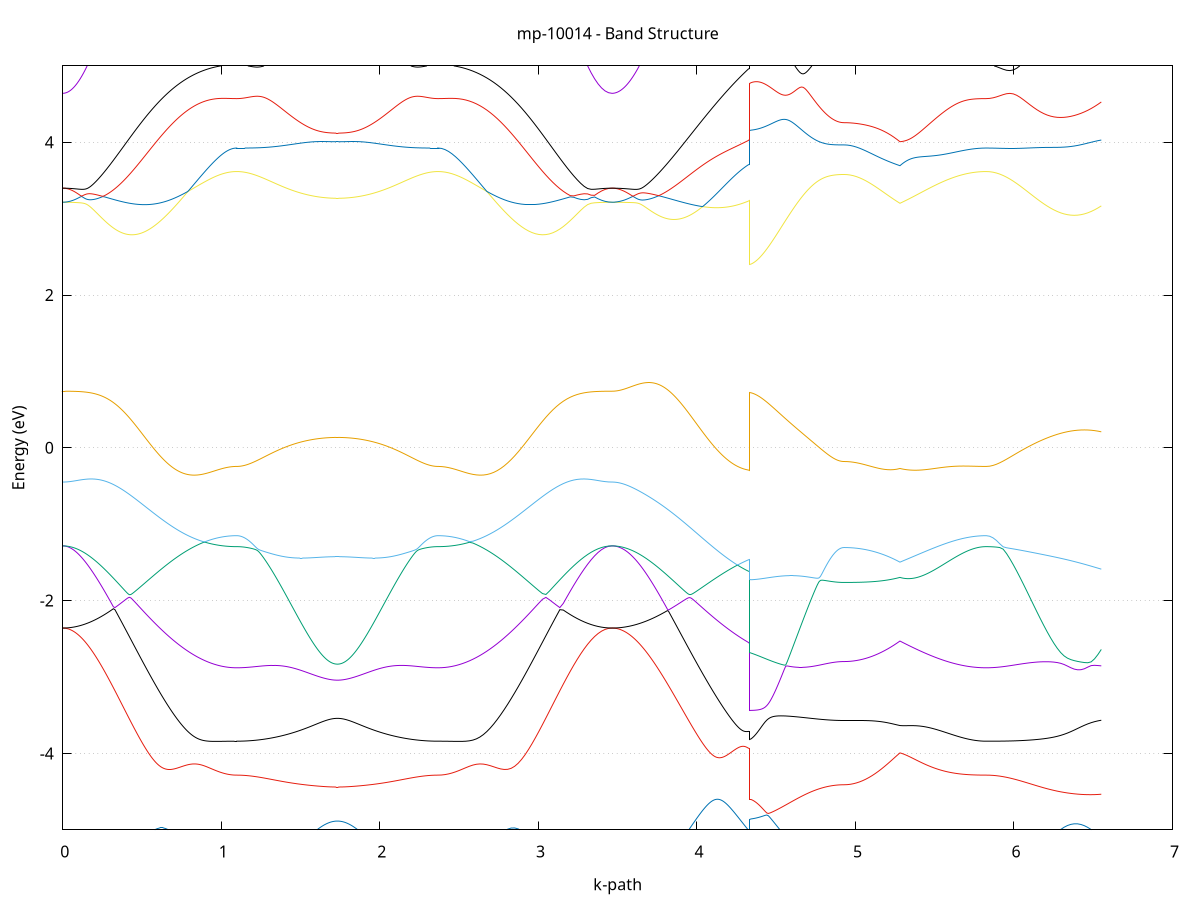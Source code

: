 set title 'mp-10014 - Band Structure'
set xlabel 'k-path'
set ylabel 'Energy (eV)'
set grid y
set yrange [-5:5]
set terminal png size 800,600
set output 'mp-10014_bands_gnuplot.png'
plot '-' using 1:2 with lines notitle, '-' using 1:2 with lines notitle, '-' using 1:2 with lines notitle, '-' using 1:2 with lines notitle, '-' using 1:2 with lines notitle, '-' using 1:2 with lines notitle, '-' using 1:2 with lines notitle, '-' using 1:2 with lines notitle, '-' using 1:2 with lines notitle, '-' using 1:2 with lines notitle, '-' using 1:2 with lines notitle, '-' using 1:2 with lines notitle, '-' using 1:2 with lines notitle, '-' using 1:2 with lines notitle, '-' using 1:2 with lines notitle, '-' using 1:2 with lines notitle, '-' using 1:2 with lines notitle, '-' using 1:2 with lines notitle, '-' using 1:2 with lines notitle, '-' using 1:2 with lines notitle
0.000000 -34.398120
0.009970 -34.398120
0.019941 -34.398120
0.029911 -34.398020
0.039882 -34.398020
0.049852 -34.397920
0.059822 -34.397720
0.069793 -34.397620
0.079763 -34.397420
0.089733 -34.397220
0.099704 -34.397020
0.109674 -34.396820
0.119645 -34.396520
0.129615 -34.396320
0.139585 -34.396020
0.149556 -34.395720
0.159526 -34.395320
0.169497 -34.395020
0.179467 -34.394620
0.189437 -34.394220
0.199408 -34.393820
0.209378 -34.393420
0.219349 -34.392920
0.229319 -34.392420
0.239289 -34.391920
0.249260 -34.391420
0.259230 -34.390920
0.269200 -34.390420
0.279171 -34.389820
0.289141 -34.389320
0.299112 -34.388720
0.309082 -34.388120
0.319052 -34.387520
0.329023 -34.386820
0.338993 -34.386220
0.348964 -34.385520
0.358934 -34.384920
0.368904 -34.384220
0.378875 -34.383520
0.388845 -34.382820
0.398815 -34.383320
0.408786 -34.387120
0.418756 -34.390920
0.428727 -34.394820
0.438697 -34.398720
0.448667 -34.402620
0.458638 -34.406620
0.468608 -34.410620
0.478579 -34.414620
0.488549 -34.418620
0.498519 -34.422720
0.508490 -34.426820
0.518460 -34.430820
0.528430 -34.434920
0.538401 -34.439020
0.548371 -34.443120
0.558342 -34.447220
0.568312 -34.451320
0.578282 -34.455320
0.588253 -34.459420
0.598223 -34.463420
0.608194 -34.467420
0.618164 -34.471420
0.628134 -34.475420
0.638105 -34.479320
0.648075 -34.483220
0.658046 -34.487120
0.668016 -34.491020
0.677986 -34.494720
0.687957 -34.498520
0.697927 -34.502220
0.707897 -34.505820
0.717868 -34.509420
0.727838 -34.513020
0.737809 -34.516420
0.747779 -34.519920
0.757749 -34.523220
0.767720 -34.526520
0.777690 -34.529720
0.787661 -34.532920
0.797631 -34.535920
0.807601 -34.538920
0.817572 -34.541820
0.827542 -34.544720
0.837512 -34.547420
0.847483 -34.550120
0.857453 -34.552720
0.867424 -34.555120
0.877394 -34.557520
0.887364 -34.559820
0.897335 -34.562020
0.907305 -34.564120
0.917276 -34.566220
0.927246 -34.568120
0.937216 -34.569920
0.947187 -34.571620
0.957157 -34.573220
0.967128 -34.574720
0.977098 -34.576120
0.987068 -34.577320
0.997039 -34.578520
1.007009 -34.579620
1.016979 -34.580520
1.026950 -34.581420
1.036920 -34.582120
1.046891 -34.582720
1.056861 -34.583320
1.066831 -34.583620
1.076802 -34.583920
1.086772 -34.584120
1.096743 -34.584220
1.096743 -34.584220
1.103456 -34.584120
1.110170 -34.584120
1.116884 -34.584120
1.123597 -34.584020
1.130311 -34.583920
1.137025 -34.583820
1.143738 -34.583620
1.150452 -34.583520
1.157166 -34.583320
1.163880 -34.583120
1.170593 -34.582820
1.177307 -34.582620
1.184021 -34.582320
1.190734 -34.582020
1.197448 -34.581720
1.204162 -34.581420
1.210876 -34.581020
1.217589 -34.580720
1.224303 -34.580320
1.231017 -34.579920
1.237730 -34.579420
1.244444 -34.579020
1.251158 -34.578520
1.257872 -34.578020
1.264585 -34.577520
1.271299 -34.577020
1.278013 -34.576520
1.284726 -34.575920
1.291440 -34.575320
1.298154 -34.574720
1.304867 -34.574120
1.311581 -34.573520
1.318295 -34.572820
1.325009 -34.572220
1.331722 -34.571520
1.338436 -34.570820
1.345150 -34.570120
1.351863 -34.569420
1.358577 -34.568720
1.365291 -34.567920
1.372005 -34.567220
1.378718 -34.566420
1.385432 -34.565620
1.392146 -34.564820
1.398859 -34.564020
1.405573 -34.563220
1.412287 -34.562420
1.419000 -34.561520
1.425714 -34.560720
1.432428 -34.559920
1.439142 -34.559020
1.445855 -34.558220
1.452569 -34.557320
1.459283 -34.556420
1.465996 -34.555620
1.472710 -34.554720
1.479424 -34.553820
1.486138 -34.553020
1.492851 -34.552120
1.499565 -34.551220
1.506279 -34.550420
1.512992 -34.549520
1.519706 -34.548620
1.526420 -34.547820
1.533134 -34.546920
1.539847 -34.546120
1.546561 -34.545320
1.553275 -34.544520
1.559988 -34.543720
1.559988 -34.543720
1.566719 -34.542920
1.573449 -34.542120
1.580179 -34.541320
1.586909 -34.540620
1.593639 -34.539920
1.600369 -34.539220
1.607100 -34.538520
1.613830 -34.537820
1.620560 -34.537220
1.627290 -34.536620
1.634020 -34.536020
1.640751 -34.535520
1.647481 -34.535020
1.654211 -34.534520
1.660941 -34.534120
1.667671 -34.533620
1.674401 -34.533320
1.681132 -34.532920
1.687862 -34.532620
1.694592 -34.532420
1.701322 -34.532220
1.708052 -34.532020
1.714783 -34.531920
1.721513 -34.531820
1.728243 -34.531720
1.734973 -34.531720
1.741703 -34.531820
1.748433 -34.531820
1.755164 -34.532020
1.761894 -34.532120
1.768624 -34.532420
1.775354 -34.532620
1.782084 -34.532920
1.788815 -34.533220
1.795545 -34.533620
1.802275 -34.534020
1.809005 -34.534420
1.815735 -34.534920
1.822466 -34.535420
1.829196 -34.535920
1.835926 -34.536520
1.842656 -34.537120
1.849386 -34.537720
1.856116 -34.538420
1.862847 -34.539120
1.869577 -34.539820
1.876307 -34.540520
1.883037 -34.541220
1.889767 -34.542020
1.896498 -34.542720
1.903228 -34.543520
1.909958 -34.544320
1.916688 -34.545120
1.923418 -34.546020
1.930148 -34.546820
1.936879 -34.547720
1.943609 -34.548520
1.950339 -34.549420
1.957069 -34.550220
1.963799 -34.551120
1.970530 -34.552020
1.977260 -34.552820
1.983990 -34.553720
1.990720 -34.554620
1.997450 -34.555520
2.004180 -34.556320
2.010911 -34.557220
2.017641 -34.558120
2.024371 -34.558920
2.031101 -34.559820
2.037831 -34.560620
2.044562 -34.561520
2.051292 -34.562320
2.058022 -34.563120
2.064752 -34.563920
2.071482 -34.564720
2.078212 -34.565520
2.084943 -34.566320
2.091673 -34.567120
2.098403 -34.567820
2.105133 -34.568620
2.111863 -34.569320
2.118594 -34.570120
2.125324 -34.570820
2.132054 -34.571520
2.138784 -34.572120
2.145514 -34.572820
2.152245 -34.573420
2.158975 -34.574120
2.165705 -34.574720
2.172435 -34.575320
2.179165 -34.575920
2.185895 -34.576420
2.192626 -34.577020
2.199356 -34.577520
2.206086 -34.578020
2.212816 -34.578520
2.219546 -34.579020
2.226277 -34.579420
2.233007 -34.579920
2.239737 -34.580320
2.246467 -34.580720
2.253197 -34.581020
2.259927 -34.581420
2.266658 -34.581720
2.273388 -34.582020
2.280118 -34.582320
2.286848 -34.582620
2.293578 -34.582820
2.300309 -34.583120
2.307039 -34.583320
2.313769 -34.583520
2.320499 -34.583620
2.327229 -34.583820
2.333959 -34.583920
2.340690 -34.584020
2.347420 -34.584120
2.354150 -34.584120
2.360880 -34.584220
2.367610 -34.584220
2.367610 -34.584220
2.389545 -34.583920
2.411480 -34.583120
2.433415 -34.581720
2.455350 -34.579820
2.477285 -34.577420
2.499219 -34.574420
2.521154 -34.570920
2.543089 -34.566920
2.565024 -34.562520
2.586959 -34.557520
2.608894 -34.552120
2.630829 -34.546320
2.652763 -34.540120
2.674698 -34.533520
2.696633 -34.526520
2.718568 -34.519220
2.740503 -34.511620
2.762438 -34.503720
2.784372 -34.495520
2.806307 -34.487120
2.828242 -34.478620
2.850177 -34.469820
2.872112 -34.461020
2.894047 -34.452120
2.915982 -34.443120
2.937916 -34.434120
2.959851 -34.425120
2.981786 -34.416220
3.003721 -34.407420
3.025656 -34.398720
3.047591 -34.390120
3.069525 -34.382420
3.091460 -34.383920
3.113395 -34.385420
3.135330 -34.386820
3.157265 -34.388220
3.179200 -34.389520
3.201135 -34.390720
3.223069 -34.391820
3.245004 -34.392920
3.266939 -34.393920
3.288874 -34.394720
3.310809 -34.395520
3.332744 -34.396220
3.354678 -34.396820
3.376613 -34.397320
3.398548 -34.397620
3.420483 -34.397920
3.442418 -34.398120
3.464353 -34.398120
3.464353 -34.398120
3.471074 -34.398120
3.477795 -34.398120
3.484517 -34.398120
3.491238 -34.398120
3.497960 -34.398020
3.504681 -34.398020
3.511402 -34.397920
3.518124 -34.397920
3.524845 -34.397820
3.531566 -34.397820
3.538288 -34.397720
3.545009 -34.397620
3.551730 -34.397520
3.558452 -34.397420
3.565173 -34.397320
3.571895 -34.397220
3.578616 -34.397120
3.585337 -34.396920
3.592059 -34.396820
3.598780 -34.396620
3.605501 -34.396520
3.612223 -34.396320
3.618944 -34.396220
3.625666 -34.396020
3.632387 -34.395820
3.639108 -34.395620
3.645830 -34.395420
3.652551 -34.395220
3.659272 -34.395020
3.665994 -34.394820
3.672715 -34.394620
3.679437 -34.394420
3.686158 -34.394120
3.692879 -34.393920
3.699601 -34.393620
3.706322 -34.393420
3.713043 -34.393120
3.719765 -34.392920
3.726486 -34.392620
3.733208 -34.392320
3.739929 -34.392020
3.746650 -34.391720
3.753372 -34.391420
3.760093 -34.391120
3.766814 -34.390820
3.773536 -34.390520
3.780257 -34.390220
3.786978 -34.389920
3.793700 -34.389620
3.800421 -34.389220
3.807143 -34.388920
3.813864 -34.388520
3.820585 -34.388220
3.827307 -34.387820
3.834028 -34.387520
3.840749 -34.387120
3.847471 -34.386820
3.854192 -34.386420
3.860914 -34.386020
3.867635 -34.385620
3.874356 -34.385220
3.881078 -34.384820
3.887799 -34.384520
3.894520 -34.384120
3.901242 -34.383720
3.907963 -34.383320
3.914685 -34.382820
3.921406 -34.382420
3.928127 -34.383820
3.934849 -34.386020
3.941570 -34.388220
3.948291 -34.390520
3.955013 -34.392720
3.961734 -34.395020
3.968455 -34.397220
3.975177 -34.399520
3.981898 -34.401820
3.988620 -34.404120
3.995341 -34.406420
4.002062 -34.408720
4.008784 -34.411120
4.015505 -34.413420
4.022226 -34.415820
4.028948 -34.418120
4.035669 -34.420520
4.042391 -34.422820
4.049112 -34.425220
4.055833 -34.427620
4.062555 -34.429920
4.069276 -34.432320
4.075997 -34.434720
4.082719 -34.437120
4.089440 -34.439420
4.096162 -34.441820
4.102883 -34.444220
4.109604 -34.446620
4.116326 -34.448920
4.123047 -34.451320
4.129768 -34.453720
4.136490 -34.456020
4.143211 -34.458420
4.149932 -34.460820
4.156654 -34.463120
4.163375 -34.465420
4.170097 -34.467820
4.176818 -34.470120
4.183539 -34.472420
4.190261 -34.474720
4.196982 -34.477020
4.203703 -34.479320
4.210425 -34.481620
4.217146 -34.483920
4.223868 -34.486120
4.230589 -34.488420
4.237310 -34.490620
4.244032 -34.492820
4.250753 -34.495020
4.257474 -34.497220
4.264196 -34.499320
4.270917 -34.501520
4.277639 -34.503620
4.284360 -34.505720
4.291081 -34.507820
4.297803 -34.509920
4.304524 -34.512020
4.311245 -34.514020
4.317967 -34.516020
4.324688 -34.518020
4.331410 -34.520020
4.331410 -34.515420
4.341354 -34.516320
4.351298 -34.517520
4.361242 -34.518820
4.371187 -34.520220
4.381131 -34.521720
4.391075 -34.523320
4.401019 -34.525020
4.410964 -34.526720
4.420908 -34.528520
4.430852 -34.530220
4.440796 -34.532020
4.450741 -34.533820
4.460685 -34.535620
4.470629 -34.537420
4.480573 -34.539120
4.490518 -34.540920
4.500462 -34.542720
4.510406 -34.544420
4.520351 -34.546120
4.530295 -34.547820
4.540239 -34.549420
4.550183 -34.551120
4.560128 -34.552720
4.570072 -34.554220
4.580016 -34.555820
4.589960 -34.557320
4.599905 -34.558820
4.609849 -34.560220
4.619793 -34.561620
4.629737 -34.563020
4.639682 -34.564320
4.649626 -34.565620
4.659570 -34.566920
4.669515 -34.568120
4.679459 -34.569320
4.689403 -34.570420
4.699347 -34.571520
4.709292 -34.572620
4.719236 -34.573620
4.729180 -34.574520
4.739124 -34.575520
4.749069 -34.576320
4.759013 -34.577220
4.768957 -34.578020
4.778901 -34.578720
4.788846 -34.579420
4.798790 -34.580120
4.808734 -34.580720
4.818678 -34.581220
4.828623 -34.581720
4.838567 -34.582220
4.848511 -34.582620
4.858456 -34.583020
4.868400 -34.583320
4.878344 -34.583620
4.888288 -34.583820
4.898233 -34.583920
4.908177 -34.584120
4.918121 -34.584120
4.928065 -34.584220
4.928065 -34.584220
4.947663 -34.583920
4.967260 -34.583320
4.986857 -34.582220
5.006454 -34.580820
5.026051 -34.578820
5.045649 -34.576520
5.065246 -34.573820
5.084843 -34.570720
5.104440 -34.567220
5.124037 -34.563320
5.143635 -34.559020
5.163232 -34.554420
5.182829 -34.549420
5.202426 -34.544120
5.222023 -34.538520
5.241621 -34.532620
5.261218 -34.526520
5.280815 -34.520020
5.280815 -34.520020
5.286049 -34.521220
5.291282 -34.522320
5.296516 -34.523420
5.301749 -34.524520
5.306983 -34.525620
5.312217 -34.526720
5.317450 -34.527820
5.322684 -34.528920
5.327917 -34.529920
5.333151 -34.531020
5.338385 -34.532120
5.343618 -34.533120
5.348852 -34.534120
5.354085 -34.535220
5.359319 -34.536220
5.364552 -34.537220
5.369786 -34.538220
5.375020 -34.539220
5.380253 -34.540220
5.385487 -34.541220
5.390720 -34.542120
5.395954 -34.543120
5.401188 -34.544020
5.406421 -34.545020
5.411655 -34.545920
5.416888 -34.546820
5.422122 -34.547720
5.427356 -34.548620
5.432589 -34.549520
5.437823 -34.550420
5.443056 -34.551320
5.448290 -34.552120
5.453524 -34.553020
5.458757 -34.553820
5.463991 -34.554720
5.469224 -34.555520
5.474458 -34.556320
5.479691 -34.557120
5.484925 -34.557920
5.490159 -34.558720
5.495392 -34.559420
5.500626 -34.560220
5.505859 -34.560920
5.511093 -34.561720
5.516327 -34.562420
5.521560 -34.563120
5.526794 -34.563820
5.532027 -34.564520
5.537261 -34.565220
5.542495 -34.565920
5.547728 -34.566520
5.552962 -34.567220
5.558195 -34.567820
5.563429 -34.568420
5.568662 -34.569020
5.573896 -34.569620
5.579130 -34.570220
5.584363 -34.570820
5.589597 -34.571420
5.594830 -34.571920
5.600064 -34.572520
5.605298 -34.573020
5.610531 -34.573520
5.615765 -34.574020
5.620998 -34.574520
5.626232 -34.575020
5.631466 -34.575520
5.636699 -34.575920
5.641933 -34.576420
5.647166 -34.576820
5.652400 -34.577220
5.657633 -34.577620
5.662867 -34.578020
5.668101 -34.578420
5.673334 -34.578820
5.678568 -34.579220
5.683801 -34.579520
5.689035 -34.579920
5.694269 -34.580220
5.699502 -34.580520
5.704736 -34.580820
5.709969 -34.581120
5.715203 -34.581320
5.720437 -34.581620
5.725670 -34.581920
5.730904 -34.582120
5.736137 -34.582320
5.741371 -34.582520
5.746605 -34.582720
5.751838 -34.582920
5.757072 -34.583120
5.762305 -34.583220
5.767539 -34.583420
5.772772 -34.583520
5.778006 -34.583620
5.783240 -34.583820
5.788473 -34.583820
5.793707 -34.583920
5.798940 -34.584020
5.804174 -34.584120
5.809408 -34.584120
5.814641 -34.584120
5.819875 -34.584220
5.825108 -34.584220
5.825108 -34.584220
5.846455 -34.584020
5.867802 -34.583620
5.889149 -34.582920
5.910496 -34.581920
5.931842 -34.580720
5.953189 -34.579220
5.974536 -34.577520
5.995883 -34.575520
6.017230 -34.573320
6.038576 -34.571020
6.059923 -34.568420
6.081270 -34.565620
6.102617 -34.562720
6.123964 -34.559820
6.145311 -34.556720
6.166657 -34.553620
6.188004 -34.550520
6.209351 -34.547420
6.230698 -34.544520
6.252045 -34.541820
6.273391 -34.539320
6.294738 -34.537120
6.316085 -34.535320
6.337432 -34.534120
6.358779 -34.533320
6.380125 -34.533220
6.401472 -34.533620
6.422819 -34.534720
6.444166 -34.536220
6.465513 -34.538320
6.486859 -34.540720
6.508206 -34.543420
6.529553 -34.546320
6.550900 -34.549420
e
0.000000 -34.297920
0.009970 -34.297920
0.019941 -34.298120
0.029911 -34.298420
0.039882 -34.298820
0.049852 -34.299420
0.059822 -34.300020
0.069793 -34.300820
0.079763 -34.301720
0.089733 -34.302720
0.099704 -34.303820
0.109674 -34.305120
0.119645 -34.306420
0.129615 -34.307920
0.139585 -34.309520
0.149556 -34.311220
0.159526 -34.313020
0.169497 -34.314920
0.179467 -34.316920
0.189437 -34.319020
0.199408 -34.321220
0.209378 -34.323520
0.219349 -34.325920
0.229319 -34.328420
0.239289 -34.331020
0.249260 -34.333720
0.259230 -34.336520
0.269200 -34.339420
0.279171 -34.342320
0.289141 -34.345420
0.299112 -34.348520
0.309082 -34.351720
0.319052 -34.354920
0.329023 -34.358320
0.338993 -34.361720
0.348964 -34.365120
0.358934 -34.368620
0.368904 -34.372220
0.378875 -34.375920
0.388845 -34.379520
0.398815 -34.382120
0.408786 -34.381420
0.418756 -34.380720
0.428727 -34.379920
0.438697 -34.379220
0.448667 -34.378420
0.458638 -34.377720
0.468608 -34.376920
0.478579 -34.376220
0.488549 -34.375420
0.498519 -34.374620
0.508490 -34.373820
0.518460 -34.373020
0.528430 -34.372320
0.538401 -34.371520
0.548371 -34.370720
0.558342 -34.369920
0.568312 -34.369120
0.578282 -34.368320
0.588253 -34.367620
0.598223 -34.366820
0.608194 -34.366020
0.618164 -34.365220
0.628134 -34.364520
0.638105 -34.363720
0.648075 -34.362920
0.658046 -34.362220
0.668016 -34.361420
0.677986 -34.360720
0.687957 -34.360020
0.697927 -34.359220
0.707897 -34.358520
0.717868 -34.357820
0.727838 -34.357120
0.737809 -34.356520
0.747779 -34.355820
0.757749 -34.355120
0.767720 -34.354520
0.777690 -34.353920
0.787661 -34.353220
0.797631 -34.353420
0.807601 -34.354220
0.817572 -34.354820
0.827542 -34.355520
0.837512 -34.356220
0.847483 -34.356820
0.857453 -34.357420
0.867424 -34.358020
0.877394 -34.358620
0.887364 -34.359120
0.897335 -34.359720
0.907305 -34.360220
0.917276 -34.360620
0.927246 -34.361120
0.937216 -34.361520
0.947187 -34.361920
0.957157 -34.362320
0.967128 -34.362720
0.977098 -34.363020
0.987068 -34.363320
0.997039 -34.363620
1.007009 -34.363820
1.016979 -34.364120
1.026950 -34.364320
1.036920 -34.364520
1.046891 -34.364620
1.056861 -34.364720
1.066831 -34.364820
1.076802 -34.364920
1.086772 -34.364920
1.096743 -34.364920
1.096743 -34.364920
1.103456 -34.365020
1.110170 -34.365020
1.116884 -34.365020
1.123597 -34.365120
1.130311 -34.365220
1.137025 -34.365320
1.143738 -34.365520
1.150452 -34.365720
1.157166 -34.365920
1.163880 -34.366120
1.170593 -34.366320
1.177307 -34.366620
1.184021 -34.366820
1.190734 -34.367120
1.197448 -34.367520
1.204162 -34.367820
1.210876 -34.368220
1.217589 -34.368620
1.224303 -34.369020
1.231017 -34.369420
1.237730 -34.369920
1.244444 -34.370320
1.251158 -34.370820
1.257872 -34.371320
1.264585 -34.371820
1.271299 -34.372420
1.278013 -34.373020
1.284726 -34.373520
1.291440 -34.374120
1.298154 -34.374820
1.304867 -34.375420
1.311581 -34.376120
1.318295 -34.376720
1.325009 -34.377420
1.331722 -34.378120
1.338436 -34.378820
1.345150 -34.379620
1.351863 -34.380320
1.358577 -34.381120
1.365291 -34.381820
1.372005 -34.382620
1.378718 -34.383420
1.385432 -34.384220
1.392146 -34.385020
1.398859 -34.385920
1.405573 -34.386720
1.412287 -34.387620
1.419000 -34.388420
1.425714 -34.389320
1.432428 -34.390220
1.439142 -34.391020
1.445855 -34.391920
1.452569 -34.392820
1.459283 -34.393720
1.465996 -34.394620
1.472710 -34.395520
1.479424 -34.396420
1.486138 -34.397320
1.492851 -34.398220
1.499565 -34.399120
1.506279 -34.400020
1.512992 -34.400920
1.519706 -34.401720
1.526420 -34.402620
1.533134 -34.403520
1.539847 -34.404320
1.546561 -34.405220
1.553275 -34.406020
1.559988 -34.406920
1.559988 -34.406920
1.566719 -34.407720
1.573449 -34.408520
1.580179 -34.409220
1.586909 -34.410020
1.593639 -34.410720
1.600369 -34.411520
1.607100 -34.412220
1.613830 -34.412820
1.620560 -34.413520
1.627290 -34.414120
1.634020 -34.414720
1.640751 -34.415220
1.647481 -34.415820
1.654211 -34.416220
1.660941 -34.416720
1.667671 -34.417120
1.674401 -34.417520
1.681132 -34.417820
1.687862 -34.418120
1.694592 -34.418420
1.701322 -34.418620
1.708052 -34.418820
1.714783 -34.418920
1.721513 -34.419020
1.728243 -34.419120
1.734973 -34.419120
1.741703 -34.419020
1.748433 -34.419020
1.755164 -34.418820
1.761894 -34.418720
1.768624 -34.418420
1.775354 -34.418220
1.782084 -34.417920
1.788815 -34.417620
1.795545 -34.417220
1.802275 -34.416820
1.809005 -34.416320
1.815735 -34.415820
1.822466 -34.415320
1.829196 -34.414820
1.835926 -34.414220
1.842656 -34.413620
1.849386 -34.412920
1.856116 -34.412320
1.862847 -34.411620
1.869577 -34.410920
1.876307 -34.410120
1.883037 -34.409420
1.889767 -34.408620
1.896498 -34.407820
1.903228 -34.407020
1.909958 -34.406220
1.916688 -34.405320
1.923418 -34.404520
1.930148 -34.403620
1.936879 -34.402720
1.943609 -34.401920
1.950339 -34.401020
1.957069 -34.400120
1.963799 -34.399220
1.970530 -34.398320
1.977260 -34.397420
1.983990 -34.396520
1.990720 -34.395620
1.997450 -34.394720
2.004180 -34.393820
2.010911 -34.392920
2.017641 -34.392020
2.024371 -34.391120
2.031101 -34.390320
2.037831 -34.389420
2.044562 -34.388520
2.051292 -34.387720
2.058022 -34.386820
2.064752 -34.386020
2.071482 -34.385120
2.078212 -34.384320
2.084943 -34.383520
2.091673 -34.382720
2.098403 -34.381920
2.105133 -34.381120
2.111863 -34.380420
2.118594 -34.379620
2.125324 -34.378920
2.132054 -34.378220
2.138784 -34.377520
2.145514 -34.376820
2.152245 -34.376120
2.158975 -34.375420
2.165705 -34.374820
2.172435 -34.374220
2.179165 -34.373620
2.185895 -34.373020
2.192626 -34.372420
2.199356 -34.371920
2.206086 -34.371320
2.212816 -34.370820
2.219546 -34.370320
2.226277 -34.369920
2.233007 -34.369420
2.239737 -34.369020
2.246467 -34.368620
2.253197 -34.368220
2.259927 -34.367820
2.266658 -34.367520
2.273388 -34.367220
2.280118 -34.366820
2.286848 -34.366620
2.293578 -34.366320
2.300309 -34.366120
2.307039 -34.365920
2.313769 -34.365720
2.320499 -34.365520
2.327229 -34.365320
2.333959 -34.365220
2.340690 -34.365120
2.347420 -34.365020
2.354150 -34.365020
2.360880 -34.364920
2.367610 -34.364920
2.367610 -34.364920
2.389545 -34.364920
2.411480 -34.364720
2.433415 -34.364320
2.455350 -34.363920
2.477285 -34.363320
2.499219 -34.362620
2.521154 -34.361820
2.543089 -34.360820
2.565024 -34.359820
2.586959 -34.358620
2.608894 -34.357320
2.630829 -34.355920
2.652763 -34.354420
2.674698 -34.353120
2.696633 -34.354520
2.718568 -34.355920
2.740503 -34.357420
2.762438 -34.359020
2.784372 -34.360620
2.806307 -34.362220
2.828242 -34.363820
2.850177 -34.365520
2.872112 -34.367220
2.894047 -34.369020
2.915982 -34.370720
2.937916 -34.372420
2.959851 -34.374120
2.981786 -34.375820
3.003721 -34.377520
3.025656 -34.379220
3.047591 -34.380820
3.069525 -34.381820
3.091460 -34.373720
3.113395 -34.365820
3.135330 -34.358320
3.157265 -34.351020
3.179200 -34.344120
3.201135 -34.337720
3.223069 -34.331620
3.245004 -34.325920
3.266939 -34.320820
3.288874 -34.316120
3.310809 -34.311920
3.332744 -34.308220
3.354678 -34.305120
3.376613 -34.302520
3.398548 -34.300520
3.420483 -34.299020
3.442418 -34.298220
3.464353 -34.297920
3.464353 -34.297920
3.471074 -34.297920
3.477795 -34.297920
3.484517 -34.298120
3.491238 -34.298220
3.497960 -34.298420
3.504681 -34.298620
3.511402 -34.298920
3.518124 -34.299220
3.524845 -34.299520
3.531566 -34.299920
3.538288 -34.300320
3.545009 -34.300820
3.551730 -34.301320
3.558452 -34.301820
3.565173 -34.302420
3.571895 -34.303020
3.578616 -34.303720
3.585337 -34.304420
3.592059 -34.305120
3.598780 -34.305920
3.605501 -34.306720
3.612223 -34.307620
3.618944 -34.308520
3.625666 -34.309420
3.632387 -34.310420
3.639108 -34.311420
3.645830 -34.312420
3.652551 -34.313520
3.659272 -34.314620
3.665994 -34.315820
3.672715 -34.317020
3.679437 -34.318220
3.686158 -34.319420
3.692879 -34.320720
3.699601 -34.322020
3.706322 -34.323420
3.713043 -34.324820
3.719765 -34.326220
3.726486 -34.327720
3.733208 -34.329120
3.739929 -34.330720
3.746650 -34.332220
3.753372 -34.333820
3.760093 -34.335420
3.766814 -34.337020
3.773536 -34.338720
3.780257 -34.340420
3.786978 -34.342120
3.793700 -34.343920
3.800421 -34.345620
3.807143 -34.347420
3.813864 -34.349320
3.820585 -34.351120
3.827307 -34.353020
3.834028 -34.354920
3.840749 -34.356820
3.847471 -34.358820
3.854192 -34.360820
3.860914 -34.362820
3.867635 -34.364820
3.874356 -34.366820
3.881078 -34.368920
3.887799 -34.371020
3.894520 -34.373120
3.901242 -34.375220
3.907963 -34.377320
3.914685 -34.379520
3.921406 -34.381620
3.928127 -34.382020
3.934849 -34.381620
3.941570 -34.381220
3.948291 -34.380820
3.955013 -34.380320
3.961734 -34.379920
3.968455 -34.379520
3.975177 -34.379020
3.981898 -34.378620
3.988620 -34.378220
3.995341 -34.377720
4.002062 -34.377320
4.008784 -34.376820
4.015505 -34.376420
4.022226 -34.376020
4.028948 -34.375520
4.035669 -34.375120
4.042391 -34.374620
4.049112 -34.374120
4.055833 -34.373720
4.062555 -34.373220
4.069276 -34.372820
4.075997 -34.372320
4.082719 -34.371920
4.089440 -34.371420
4.096162 -34.371020
4.102883 -34.370520
4.109604 -34.370020
4.116326 -34.369620
4.123047 -34.369120
4.129768 -34.368720
4.136490 -34.368220
4.143211 -34.367820
4.149932 -34.367320
4.156654 -34.366920
4.163375 -34.366420
4.170097 -34.366020
4.176818 -34.365520
4.183539 -34.365120
4.190261 -34.364620
4.196982 -34.364220
4.203703 -34.363720
4.210425 -34.363320
4.217146 -34.362820
4.223868 -34.362420
4.230589 -34.362020
4.237310 -34.361520
4.244032 -34.361120
4.250753 -34.360720
4.257474 -34.360220
4.264196 -34.359820
4.270917 -34.359420
4.277639 -34.359020
4.284360 -34.358620
4.291081 -34.358220
4.297803 -34.357820
4.304524 -34.357420
4.311245 -34.357020
4.317967 -34.356620
4.324688 -34.356220
4.331410 -34.355820
4.331410 -34.479220
4.341354 -34.478020
4.351298 -34.476620
4.361242 -34.474920
4.371187 -34.473120
4.381131 -34.471020
4.391075 -34.468920
4.401019 -34.466620
4.410964 -34.464220
4.420908 -34.461820
4.430852 -34.459320
4.440796 -34.456720
4.450741 -34.454120
4.460685 -34.451420
4.470629 -34.448720
4.480573 -34.446020
4.490518 -34.443320
4.500462 -34.440520
4.510406 -34.437820
4.520351 -34.435020
4.530295 -34.432320
4.540239 -34.429520
4.550183 -34.426820
4.560128 -34.424120
4.570072 -34.421420
4.580016 -34.418720
4.589960 -34.416120
4.599905 -34.413520
4.609849 -34.410920
4.619793 -34.408420
4.629737 -34.405920
4.639682 -34.403520
4.649626 -34.401120
4.659570 -34.398820
4.669515 -34.396520
4.679459 -34.394320
4.689403 -34.392120
4.699347 -34.390020
4.709292 -34.388020
4.719236 -34.386120
4.729180 -34.384220
4.739124 -34.382420
4.749069 -34.380720
4.759013 -34.379020
4.768957 -34.377420
4.778901 -34.376020
4.788846 -34.374620
4.798790 -34.373320
4.808734 -34.372120
4.818678 -34.370920
4.828623 -34.369920
4.838567 -34.369020
4.848511 -34.368120
4.858456 -34.367420
4.868400 -34.366720
4.878344 -34.366220
4.888288 -34.365720
4.898233 -34.365420
4.908177 -34.365120
4.918121 -34.365020
4.928065 -34.364920
4.928065 -34.364920
4.947663 -34.364920
4.967260 -34.364720
4.986857 -34.364520
5.006454 -34.364120
5.026051 -34.363720
5.045649 -34.363120
5.065246 -34.362520
5.084843 -34.361720
5.104440 -34.360920
5.124037 -34.359920
5.143635 -34.358920
5.163232 -34.357820
5.182829 -34.356620
5.202426 -34.355420
5.222023 -34.354120
5.241621 -34.353320
5.261218 -34.354520
5.280815 -34.355820
5.280815 -34.355820
5.286049 -34.355620
5.291282 -34.355320
5.296516 -34.355120
5.301749 -34.354920
5.306983 -34.354720
5.312217 -34.354520
5.317450 -34.354320
5.322684 -34.354020
5.327917 -34.353820
5.333151 -34.353620
5.338385 -34.353420
5.343618 -34.353220
5.348852 -34.353020
5.354085 -34.353320
5.359319 -34.353520
5.364552 -34.353720
5.369786 -34.354020
5.375020 -34.354220
5.380253 -34.354520
5.385487 -34.354720
5.390720 -34.354920
5.395954 -34.355120
5.401188 -34.355420
5.406421 -34.355620
5.411655 -34.355820
5.416888 -34.356020
5.422122 -34.356220
5.427356 -34.356520
5.432589 -34.356720
5.437823 -34.356920
5.443056 -34.357120
5.448290 -34.357320
5.453524 -34.357520
5.458757 -34.357720
5.463991 -34.357920
5.469224 -34.358120
5.474458 -34.358320
5.479691 -34.358520
5.484925 -34.358720
5.490159 -34.358820
5.495392 -34.359020
5.500626 -34.359220
5.505859 -34.359420
5.511093 -34.359620
5.516327 -34.359720
5.521560 -34.359920
5.526794 -34.360120
5.532027 -34.360220
5.537261 -34.360420
5.542495 -34.360620
5.547728 -34.360720
5.552962 -34.360920
5.558195 -34.361020
5.563429 -34.361220
5.568662 -34.361320
5.573896 -34.361520
5.579130 -34.361620
5.584363 -34.361720
5.589597 -34.361920
5.594830 -34.362020
5.600064 -34.362120
5.605298 -34.362320
5.610531 -34.362420
5.615765 -34.362520
5.620998 -34.362620
5.626232 -34.362720
5.631466 -34.362920
5.636699 -34.363020
5.641933 -34.363120
5.647166 -34.363220
5.652400 -34.363320
5.657633 -34.363420
5.662867 -34.363520
5.668101 -34.363620
5.673334 -34.363720
5.678568 -34.363720
5.683801 -34.363820
5.689035 -34.363920
5.694269 -34.364020
5.699502 -34.364120
5.704736 -34.364120
5.709969 -34.364220
5.715203 -34.364320
5.720437 -34.364320
5.725670 -34.364420
5.730904 -34.364420
5.736137 -34.364520
5.741371 -34.364520
5.746605 -34.364620
5.751838 -34.364620
5.757072 -34.364720
5.762305 -34.364720
5.767539 -34.364820
5.772772 -34.364820
5.778006 -34.364820
5.783240 -34.364820
5.788473 -34.364920
5.793707 -34.364920
5.798940 -34.364920
5.804174 -34.364920
5.809408 -34.364920
5.814641 -34.364920
5.819875 -34.364920
5.825108 -34.364920
5.825108 -34.364920
5.846455 -34.365120
5.867802 -34.365620
5.889149 -34.366420
5.910496 -34.367620
5.931842 -34.369120
5.953189 -34.370920
5.974536 -34.372920
5.995883 -34.375320
6.017230 -34.377920
6.038576 -34.380820
6.059923 -34.383920
6.081270 -34.387220
6.102617 -34.390620
6.123964 -34.394220
6.145311 -34.397820
6.166657 -34.401520
6.188004 -34.405220
6.209351 -34.408820
6.230698 -34.412320
6.252045 -34.415620
6.273391 -34.418720
6.294738 -34.421420
6.316085 -34.423620
6.337432 -34.425320
6.358779 -34.426420
6.380125 -34.426920
6.401472 -34.426820
6.422819 -34.426020
6.444166 -34.424620
6.465513 -34.422720
6.486859 -34.420420
6.508206 -34.417620
6.529553 -34.414620
6.550900 -34.411420
e
0.000000 -34.297920
0.009970 -34.297920
0.019941 -34.297920
0.029911 -34.298020
0.039882 -34.298120
0.049852 -34.298220
0.059822 -34.298420
0.069793 -34.298520
0.079763 -34.298720
0.089733 -34.299020
0.099704 -34.299220
0.109674 -34.299520
0.119645 -34.299820
0.129615 -34.300220
0.139585 -34.300520
0.149556 -34.300920
0.159526 -34.301320
0.169497 -34.301820
0.179467 -34.302220
0.189437 -34.302720
0.199408 -34.303220
0.209378 -34.303820
0.219349 -34.304320
0.229319 -34.304920
0.239289 -34.305520
0.249260 -34.306120
0.259230 -34.306820
0.269200 -34.307420
0.279171 -34.308120
0.289141 -34.308820
0.299112 -34.309520
0.309082 -34.310320
0.319052 -34.311020
0.329023 -34.311820
0.338993 -34.312620
0.348964 -34.313420
0.358934 -34.314220
0.368904 -34.315020
0.378875 -34.315920
0.388845 -34.316720
0.398815 -34.317620
0.408786 -34.318520
0.418756 -34.319420
0.428727 -34.320320
0.438697 -34.321220
0.448667 -34.322120
0.458638 -34.323020
0.468608 -34.323920
0.478579 -34.324920
0.488549 -34.325820
0.498519 -34.326820
0.508490 -34.327720
0.518460 -34.328720
0.528430 -34.329620
0.538401 -34.330620
0.548371 -34.331520
0.558342 -34.332520
0.568312 -34.333420
0.578282 -34.334420
0.588253 -34.335420
0.598223 -34.336320
0.608194 -34.337220
0.618164 -34.338220
0.628134 -34.339120
0.638105 -34.340120
0.648075 -34.341020
0.658046 -34.341920
0.668016 -34.342820
0.677986 -34.343720
0.687957 -34.344620
0.697927 -34.345420
0.707897 -34.346320
0.717868 -34.347220
0.727838 -34.348020
0.737809 -34.348820
0.747779 -34.349620
0.757749 -34.350420
0.767720 -34.351220
0.777690 -34.352020
0.787661 -34.352720
0.797631 -34.352620
0.807601 -34.352120
0.817572 -34.351520
0.827542 -34.350920
0.837512 -34.350420
0.847483 -34.349920
0.857453 -34.349320
0.867424 -34.348920
0.877394 -34.348420
0.887364 -34.347920
0.897335 -34.347520
0.907305 -34.347120
0.917276 -34.346720
0.927246 -34.346320
0.937216 -34.345920
0.947187 -34.345620
0.957157 -34.345320
0.967128 -34.345020
0.977098 -34.344720
0.987068 -34.344520
0.997039 -34.344220
1.007009 -34.344020
1.016979 -34.343820
1.026950 -34.343720
1.036920 -34.343520
1.046891 -34.343420
1.056861 -34.343320
1.066831 -34.343220
1.076802 -34.343120
1.086772 -34.343120
1.096743 -34.343120
1.096743 -34.343120
1.103456 -34.343120
1.110170 -34.343120
1.116884 -34.343120
1.123597 -34.343120
1.130311 -34.343120
1.137025 -34.343120
1.143738 -34.343120
1.150452 -34.343120
1.157166 -34.343120
1.163880 -34.343120
1.170593 -34.343120
1.177307 -34.343120
1.184021 -34.343120
1.190734 -34.343120
1.197448 -34.343120
1.204162 -34.343120
1.210876 -34.343120
1.217589 -34.343120
1.224303 -34.343120
1.231017 -34.343120
1.237730 -34.343120
1.244444 -34.343120
1.251158 -34.343120
1.257872 -34.343120
1.264585 -34.343120
1.271299 -34.343120
1.278013 -34.343120
1.284726 -34.343120
1.291440 -34.343120
1.298154 -34.343120
1.304867 -34.343120
1.311581 -34.343120
1.318295 -34.343120
1.325009 -34.343120
1.331722 -34.343120
1.338436 -34.343120
1.345150 -34.343120
1.351863 -34.343120
1.358577 -34.343120
1.365291 -34.343120
1.372005 -34.343120
1.378718 -34.343120
1.385432 -34.343120
1.392146 -34.343120
1.398859 -34.343120
1.405573 -34.343120
1.412287 -34.343120
1.419000 -34.343120
1.425714 -34.343120
1.432428 -34.343120
1.439142 -34.343120
1.445855 -34.343120
1.452569 -34.343120
1.459283 -34.343120
1.465996 -34.343120
1.472710 -34.343120
1.479424 -34.343120
1.486138 -34.343120
1.492851 -34.343120
1.499565 -34.343120
1.506279 -34.343120
1.512992 -34.343120
1.519706 -34.343120
1.526420 -34.343120
1.533134 -34.343120
1.539847 -34.343120
1.546561 -34.343120
1.553275 -34.343120
1.559988 -34.343120
1.559988 -34.343120
1.566719 -34.343120
1.573449 -34.343120
1.580179 -34.343120
1.586909 -34.343120
1.593639 -34.343120
1.600369 -34.343120
1.607100 -34.343120
1.613830 -34.343120
1.620560 -34.343120
1.627290 -34.343120
1.634020 -34.343120
1.640751 -34.343120
1.647481 -34.343120
1.654211 -34.343120
1.660941 -34.343120
1.667671 -34.343120
1.674401 -34.343120
1.681132 -34.343120
1.687862 -34.343120
1.694592 -34.343120
1.701322 -34.343120
1.708052 -34.343120
1.714783 -34.343120
1.721513 -34.343120
1.728243 -34.343120
1.734973 -34.343120
1.741703 -34.343120
1.748433 -34.343120
1.755164 -34.343120
1.761894 -34.343120
1.768624 -34.343120
1.775354 -34.343120
1.782084 -34.343120
1.788815 -34.343120
1.795545 -34.343120
1.802275 -34.343120
1.809005 -34.343120
1.815735 -34.343120
1.822466 -34.343120
1.829196 -34.343120
1.835926 -34.343120
1.842656 -34.343120
1.849386 -34.343120
1.856116 -34.343120
1.862847 -34.343120
1.869577 -34.343120
1.876307 -34.343120
1.883037 -34.343120
1.889767 -34.343120
1.896498 -34.343120
1.903228 -34.343120
1.909958 -34.343120
1.916688 -34.343120
1.923418 -34.343120
1.930148 -34.343120
1.936879 -34.343120
1.943609 -34.343120
1.950339 -34.343120
1.957069 -34.343120
1.963799 -34.343120
1.970530 -34.343120
1.977260 -34.343120
1.983990 -34.343120
1.990720 -34.343120
1.997450 -34.343120
2.004180 -34.343120
2.010911 -34.343120
2.017641 -34.343120
2.024371 -34.343120
2.031101 -34.343120
2.037831 -34.343120
2.044562 -34.343120
2.051292 -34.343120
2.058022 -34.343120
2.064752 -34.343120
2.071482 -34.343120
2.078212 -34.343120
2.084943 -34.343120
2.091673 -34.343120
2.098403 -34.343120
2.105133 -34.343120
2.111863 -34.343120
2.118594 -34.343120
2.125324 -34.343120
2.132054 -34.343120
2.138784 -34.343120
2.145514 -34.343120
2.152245 -34.343120
2.158975 -34.343120
2.165705 -34.343120
2.172435 -34.343120
2.179165 -34.343120
2.185895 -34.343120
2.192626 -34.343120
2.199356 -34.343120
2.206086 -34.343120
2.212816 -34.343120
2.219546 -34.343120
2.226277 -34.343120
2.233007 -34.343120
2.239737 -34.343120
2.246467 -34.343120
2.253197 -34.343120
2.259927 -34.343120
2.266658 -34.343120
2.273388 -34.343120
2.280118 -34.343120
2.286848 -34.343120
2.293578 -34.343120
2.300309 -34.343120
2.307039 -34.343120
2.313769 -34.343120
2.320499 -34.343120
2.327229 -34.343120
2.333959 -34.343120
2.340690 -34.343120
2.347420 -34.343120
2.354150 -34.343120
2.360880 -34.343120
2.367610 -34.343120
2.367610 -34.343120
2.389545 -34.343220
2.411480 -34.343320
2.433415 -34.343620
2.455350 -34.344020
2.477285 -34.344520
2.499219 -34.345020
2.521154 -34.345720
2.543089 -34.346520
2.565024 -34.347420
2.586959 -34.348420
2.608894 -34.349420
2.630829 -34.350620
2.652763 -34.351820
2.674698 -34.352920
2.696633 -34.351220
2.718568 -34.349520
2.740503 -34.347720
2.762438 -34.345820
2.784372 -34.343920
2.806307 -34.341920
2.828242 -34.339920
2.850177 -34.337820
2.872112 -34.335720
2.894047 -34.333620
2.915982 -34.331520
2.937916 -34.329420
2.959851 -34.327320
2.981786 -34.325220
3.003721 -34.323220
3.025656 -34.321220
3.047591 -34.319220
3.069525 -34.317220
3.091460 -34.315320
3.113395 -34.313520
3.135330 -34.311820
3.157265 -34.310120
3.179200 -34.308520
3.201135 -34.307020
3.223069 -34.305620
3.245004 -34.304320
3.266939 -34.303120
3.288874 -34.302020
3.310809 -34.301120
3.332744 -34.300220
3.354678 -34.299520
3.376613 -34.298920
3.398548 -34.298520
3.420483 -34.298120
3.442418 -34.297920
3.464353 -34.297920
3.464353 -34.297920
3.471074 -34.297920
3.477795 -34.297920
3.484517 -34.297920
3.491238 -34.297920
3.497960 -34.298020
3.504681 -34.298020
3.511402 -34.298120
3.518124 -34.298220
3.524845 -34.298220
3.531566 -34.298320
3.538288 -34.298420
3.545009 -34.298520
3.551730 -34.298720
3.558452 -34.298820
3.565173 -34.298920
3.571895 -34.299120
3.578616 -34.299220
3.585337 -34.299420
3.592059 -34.299520
3.598780 -34.299720
3.605501 -34.299920
3.612223 -34.300120
3.618944 -34.300320
3.625666 -34.300520
3.632387 -34.300720
3.639108 -34.301020
3.645830 -34.301220
3.652551 -34.301520
3.659272 -34.301720
3.665994 -34.302020
3.672715 -34.302320
3.679437 -34.302520
3.686158 -34.302820
3.692879 -34.303120
3.699601 -34.303420
3.706322 -34.303720
3.713043 -34.304120
3.719765 -34.304420
3.726486 -34.304720
3.733208 -34.305120
3.739929 -34.305420
3.746650 -34.305820
3.753372 -34.306120
3.760093 -34.306520
3.766814 -34.306920
3.773536 -34.307320
3.780257 -34.307720
3.786978 -34.308020
3.793700 -34.308520
3.800421 -34.308920
3.807143 -34.309320
3.813864 -34.309720
3.820585 -34.310120
3.827307 -34.310620
3.834028 -34.311020
3.840749 -34.311520
3.847471 -34.311920
3.854192 -34.312420
3.860914 -34.312820
3.867635 -34.313320
3.874356 -34.313820
3.881078 -34.314220
3.887799 -34.314720
3.894520 -34.315220
3.901242 -34.315720
3.907963 -34.316220
3.914685 -34.316720
3.921406 -34.317220
3.928127 -34.317720
3.934849 -34.318220
3.941570 -34.318720
3.948291 -34.319220
3.955013 -34.319820
3.961734 -34.320320
3.968455 -34.320820
3.975177 -34.321420
3.981898 -34.321920
3.988620 -34.322420
3.995341 -34.323020
4.002062 -34.323520
4.008784 -34.324020
4.015505 -34.324620
4.022226 -34.325120
4.028948 -34.325720
4.035669 -34.326220
4.042391 -34.326820
4.049112 -34.327320
4.055833 -34.327920
4.062555 -34.328520
4.069276 -34.329020
4.075997 -34.329620
4.082719 -34.330120
4.089440 -34.330720
4.096162 -34.331220
4.102883 -34.331820
4.109604 -34.332320
4.116326 -34.332920
4.123047 -34.333520
4.129768 -34.334020
4.136490 -34.334620
4.143211 -34.335120
4.149932 -34.335720
4.156654 -34.336220
4.163375 -34.336820
4.170097 -34.337320
4.176818 -34.337920
4.183539 -34.338420
4.190261 -34.339020
4.196982 -34.339520
4.203703 -34.340020
4.210425 -34.340620
4.217146 -34.341120
4.223868 -34.341720
4.230589 -34.342220
4.237310 -34.342720
4.244032 -34.343220
4.250753 -34.343720
4.257474 -34.344320
4.264196 -34.344820
4.270917 -34.345320
4.277639 -34.345820
4.284360 -34.346320
4.291081 -34.346820
4.297803 -34.347320
4.304524 -34.347820
4.311245 -34.348220
4.317967 -34.348720
4.324688 -34.349220
4.331410 -34.349720
4.331410 -34.336320
4.341354 -34.336320
4.351298 -34.336420
4.361242 -34.336420
4.371187 -34.336520
4.381131 -34.336620
4.391075 -34.336720
4.401019 -34.336720
4.410964 -34.336820
4.420908 -34.337020
4.430852 -34.337120
4.440796 -34.337220
4.450741 -34.337320
4.460685 -34.337420
4.470629 -34.337620
4.480573 -34.337720
4.490518 -34.337920
4.500462 -34.338020
4.510406 -34.338220
4.520351 -34.338320
4.530295 -34.338520
4.540239 -34.338720
4.550183 -34.338820
4.560128 -34.339020
4.570072 -34.339220
4.580016 -34.339320
4.589960 -34.339520
4.599905 -34.339720
4.609849 -34.339820
4.619793 -34.340020
4.629737 -34.340220
4.639682 -34.340320
4.649626 -34.340520
4.659570 -34.340720
4.669515 -34.340820
4.679459 -34.341020
4.689403 -34.341120
4.699347 -34.341320
4.709292 -34.341420
4.719236 -34.341620
4.729180 -34.341720
4.739124 -34.341820
4.749069 -34.341920
4.759013 -34.342120
4.768957 -34.342220
4.778901 -34.342320
4.788846 -34.342420
4.798790 -34.342520
4.808734 -34.342620
4.818678 -34.342720
4.828623 -34.342720
4.838567 -34.342820
4.848511 -34.342920
4.858456 -34.342920
4.868400 -34.343020
4.878344 -34.343020
4.888288 -34.343120
4.898233 -34.343120
4.908177 -34.343120
4.918121 -34.343120
4.928065 -34.343120
4.928065 -34.343120
4.947663 -34.343220
4.967260 -34.343320
4.986857 -34.343520
5.006454 -34.343820
5.026051 -34.344220
5.045649 -34.344620
5.065246 -34.345220
5.084843 -34.345820
5.104440 -34.346520
5.124037 -34.347320
5.143635 -34.348120
5.163232 -34.349020
5.182829 -34.350020
5.202426 -34.351020
5.222023 -34.352120
5.241621 -34.352720
5.261218 -34.351220
5.280815 -34.349720
5.280815 -34.349720
5.286049 -34.349920
5.291282 -34.350220
5.296516 -34.350520
5.301749 -34.350720
5.306983 -34.351020
5.312217 -34.351220
5.317450 -34.351520
5.322684 -34.351820
5.327917 -34.352020
5.333151 -34.352320
5.338385 -34.352520
5.343618 -34.352820
5.348852 -34.353020
5.354085 -34.352820
5.359319 -34.352620
5.364552 -34.352420
5.369786 -34.352220
5.375020 -34.352020
5.380253 -34.351820
5.385487 -34.351620
5.390720 -34.351420
5.395954 -34.351220
5.401188 -34.351120
5.406421 -34.350920
5.411655 -34.350720
5.416888 -34.350520
5.422122 -34.350320
5.427356 -34.350220
5.432589 -34.350020
5.437823 -34.349820
5.443056 -34.349620
5.448290 -34.349520
5.453524 -34.349320
5.458757 -34.349120
5.463991 -34.349020
5.469224 -34.348820
5.474458 -34.348620
5.479691 -34.348520
5.484925 -34.348320
5.490159 -34.348220
5.495392 -34.348020
5.500626 -34.347920
5.505859 -34.347720
5.511093 -34.347620
5.516327 -34.347420
5.521560 -34.347320
5.526794 -34.347120
5.532027 -34.347020
5.537261 -34.346920
5.542495 -34.346720
5.547728 -34.346620
5.552962 -34.346520
5.558195 -34.346420
5.563429 -34.346220
5.568662 -34.346120
5.573896 -34.346020
5.579130 -34.345920
5.584363 -34.345820
5.589597 -34.345620
5.594830 -34.345520
5.600064 -34.345420
5.605298 -34.345320
5.610531 -34.345220
5.615765 -34.345120
5.620998 -34.345020
5.626232 -34.344920
5.631466 -34.344820
5.636699 -34.344720
5.641933 -34.344720
5.647166 -34.344620
5.652400 -34.344520
5.657633 -34.344420
5.662867 -34.344320
5.668101 -34.344220
5.673334 -34.344220
5.678568 -34.344120
5.683801 -34.344020
5.689035 -34.344020
5.694269 -34.343920
5.699502 -34.343820
5.704736 -34.343820
5.709969 -34.343720
5.715203 -34.343720
5.720437 -34.343620
5.725670 -34.343620
5.730904 -34.343520
5.736137 -34.343520
5.741371 -34.343420
5.746605 -34.343420
5.751838 -34.343320
5.757072 -34.343320
5.762305 -34.343320
5.767539 -34.343320
5.772772 -34.343220
5.778006 -34.343220
5.783240 -34.343220
5.788473 -34.343220
5.793707 -34.343120
5.798940 -34.343120
5.804174 -34.343120
5.809408 -34.343120
5.814641 -34.343120
5.819875 -34.343120
5.825108 -34.343120
5.825108 -34.343120
5.846455 -34.343120
5.867802 -34.343120
5.889149 -34.343120
5.910496 -34.343020
5.931842 -34.343020
5.953189 -34.343020
5.974536 -34.342920
5.995883 -34.342920
6.017230 -34.342820
6.038576 -34.342820
6.059923 -34.342720
6.081270 -34.342720
6.102617 -34.342620
6.123964 -34.342520
6.145311 -34.342420
6.166657 -34.342420
6.188004 -34.342320
6.209351 -34.342220
6.230698 -34.342120
6.252045 -34.342120
6.273391 -34.342020
6.294738 -34.341920
6.316085 -34.341920
6.337432 -34.341820
6.358779 -34.341720
6.380125 -34.341720
6.401472 -34.341620
6.422819 -34.341620
6.444166 -34.341620
6.465513 -34.341520
6.486859 -34.341520
6.508206 -34.341520
6.529553 -34.341520
6.550900 -34.341520
e
0.000000 -13.999220
0.009970 -13.998920
0.019941 -13.998020
0.029911 -13.996620
0.039882 -13.994520
0.049852 -13.991920
0.059822 -13.988720
0.069793 -13.984920
0.079763 -13.980620
0.089733 -13.975720
0.099704 -13.970220
0.109674 -13.964120
0.119645 -13.957520
0.129615 -13.950320
0.139585 -13.942620
0.149556 -13.934320
0.159526 -13.925420
0.169497 -13.916020
0.179467 -13.906120
0.189437 -13.895620
0.199408 -13.884620
0.209378 -13.873120
0.219349 -13.861120
0.229319 -13.848520
0.239289 -13.835420
0.249260 -13.821920
0.259230 -13.807820
0.269200 -13.793320
0.279171 -13.778220
0.289141 -13.762820
0.299112 -13.746820
0.309082 -13.730420
0.319052 -13.713520
0.329023 -13.696320
0.338993 -13.678520
0.348964 -13.660420
0.358934 -13.641920
0.368904 -13.622920
0.378875 -13.603620
0.388845 -13.583920
0.398815 -13.563920
0.408786 -13.543520
0.418756 -13.522720
0.428727 -13.501620
0.438697 -13.480220
0.448667 -13.458520
0.458638 -13.436520
0.468608 -13.414320
0.478579 -13.391820
0.488549 -13.369020
0.498519 -13.346020
0.508490 -13.322720
0.518460 -13.299320
0.528430 -13.275720
0.538401 -13.251920
0.548371 -13.228020
0.558342 -13.203920
0.568312 -13.179720
0.578282 -13.155320
0.588253 -13.130920
0.598223 -13.106520
0.608194 -13.082020
0.618164 -13.057420
0.628134 -13.032820
0.638105 -13.008320
0.648075 -12.983820
0.658046 -12.959320
0.668016 -12.934920
0.677986 -12.910620
0.687957 -12.886320
0.697927 -12.862320
0.707897 -12.838320
0.717868 -12.814620
0.727838 -12.791020
0.737809 -12.767720
0.747779 -12.744620
0.757749 -12.721820
0.767720 -12.699320
0.777690 -12.677120
0.787661 -12.655320
0.797631 -12.633820
0.807601 -12.612720
0.817572 -12.592020
0.827542 -12.571820
0.837512 -12.552020
0.847483 -12.532720
0.857453 -12.513920
0.867424 -12.495620
0.877394 -12.478020
0.887364 -12.460920
0.897335 -12.444420
0.907305 -12.428520
0.917276 -12.413320
0.927246 -12.398820
0.937216 -12.384920
0.947187 -12.371820
0.957157 -12.359420
0.967128 -12.347820
0.977098 -12.337020
0.987068 -12.326920
0.997039 -12.317720
1.007009 -12.309320
1.016979 -12.301820
1.026950 -12.295120
1.036920 -12.289220
1.046891 -12.284320
1.056861 -12.280220
1.066831 -12.277020
1.076802 -12.274820
1.086772 -12.273420
1.096743 -12.272920
1.096743 -12.272920
1.103456 -12.272920
1.110170 -12.272920
1.116884 -12.272820
1.123597 -12.272820
1.130311 -12.272720
1.137025 -12.272520
1.143738 -12.272420
1.150452 -12.272220
1.157166 -12.272020
1.163880 -12.271820
1.170593 -12.271520
1.177307 -12.271320
1.184021 -12.271020
1.190734 -12.270720
1.197448 -12.270320
1.204162 -12.270020
1.210876 -12.269620
1.217589 -12.269220
1.224303 -12.268820
1.231017 -12.268320
1.237730 -12.267920
1.244444 -12.267420
1.251158 -12.266920
1.257872 -12.266320
1.264585 -12.265820
1.271299 -12.265220
1.278013 -12.264620
1.284726 -12.264020
1.291440 -12.263420
1.298154 -12.262720
1.304867 -12.262020
1.311581 -12.261320
1.318295 -12.260620
1.325009 -12.259920
1.331722 -12.259220
1.338436 -12.258420
1.345150 -12.257620
1.351863 -12.256820
1.358577 -12.256020
1.365291 -12.255220
1.372005 -12.254320
1.378718 -12.253420
1.385432 -12.252620
1.392146 -12.251720
1.398859 -12.250820
1.405573 -12.249920
1.412287 -12.248920
1.419000 -12.248020
1.425714 -12.247120
1.432428 -12.246120
1.439142 -12.245120
1.445855 -12.244220
1.452569 -12.243220
1.459283 -12.242220
1.465996 -12.241220
1.472710 -12.240320
1.479424 -12.239320
1.486138 -12.238320
1.492851 -12.237320
1.499565 -12.236320
1.506279 -12.235420
1.512992 -12.234420
1.519706 -12.233420
1.526420 -12.232520
1.533134 -12.231520
1.539847 -12.230620
1.546561 -12.229720
1.553275 -12.228820
1.559988 -12.227920
1.559988 -12.227920
1.566719 -12.227020
1.573449 -12.226120
1.580179 -12.225320
1.586909 -12.224520
1.593639 -12.223720
1.600369 -12.222920
1.607100 -12.222220
1.613830 -12.221520
1.620560 -12.220820
1.627290 -12.220120
1.634020 -12.219520
1.640751 -12.218920
1.647481 -12.218420
1.654211 -12.217920
1.660941 -12.217420
1.667671 -12.216920
1.674401 -12.216520
1.681132 -12.216220
1.687862 -12.215920
1.694592 -12.215620
1.701322 -12.215420
1.708052 -12.215220
1.714783 -12.215120
1.721513 -12.215020
1.728243 -12.214920
1.734973 -12.214920
1.741703 -12.215020
1.748433 -12.215020
1.755164 -12.215220
1.761894 -12.215320
1.768624 -12.215620
1.775354 -12.215820
1.782084 -12.216120
1.788815 -12.216520
1.795545 -12.216920
1.802275 -12.217320
1.809005 -12.217820
1.815735 -12.218320
1.822466 -12.218820
1.829196 -12.219420
1.835926 -12.220020
1.842656 -12.220720
1.849386 -12.221320
1.856116 -12.222120
1.862847 -12.222820
1.869577 -12.223620
1.876307 -12.224320
1.883037 -12.225220
1.889767 -12.226020
1.896498 -12.226820
1.903228 -12.227720
1.909958 -12.228620
1.916688 -12.229520
1.923418 -12.230420
1.930148 -12.231420
1.936879 -12.232320
1.943609 -12.233320
1.950339 -12.234220
1.957069 -12.235220
1.963799 -12.236220
1.970530 -12.237220
1.977260 -12.238120
1.983990 -12.239120
1.990720 -12.240120
1.997450 -12.241120
2.004180 -12.242120
2.010911 -12.243120
2.017641 -12.244020
2.024371 -12.245020
2.031101 -12.246020
2.037831 -12.246920
2.044562 -12.247920
2.051292 -12.248820
2.058022 -12.249720
2.064752 -12.250720
2.071482 -12.251620
2.078212 -12.252520
2.084943 -12.253320
2.091673 -12.254220
2.098403 -12.255120
2.105133 -12.255920
2.111863 -12.256720
2.118594 -12.257520
2.125324 -12.258320
2.132054 -12.259120
2.138784 -12.259820
2.145514 -12.260620
2.152245 -12.261320
2.158975 -12.262020
2.165705 -12.262720
2.172435 -12.263320
2.179165 -12.264020
2.185895 -12.264620
2.192626 -12.265220
2.199356 -12.265820
2.206086 -12.266320
2.212816 -12.266820
2.219546 -12.267420
2.226277 -12.267820
2.233007 -12.268320
2.239737 -12.268820
2.246467 -12.269220
2.253197 -12.269620
2.259927 -12.270020
2.266658 -12.270320
2.273388 -12.270720
2.280118 -12.271020
2.286848 -12.271320
2.293578 -12.271520
2.300309 -12.271820
2.307039 -12.272020
2.313769 -12.272220
2.320499 -12.272420
2.327229 -12.272520
2.333959 -12.272620
2.340690 -12.272820
2.347420 -12.272820
2.354150 -12.272920
2.360880 -12.272920
2.367610 -12.272920
2.367610 -12.272920
2.389545 -12.275120
2.411480 -12.281720
2.433415 -12.292620
2.455350 -12.307720
2.477285 -12.326920
2.499219 -12.350120
2.521154 -12.377020
2.543089 -12.407420
2.565024 -12.441120
2.586959 -12.477920
2.608894 -12.517620
2.630829 -12.559820
2.652763 -12.604420
2.674698 -12.650920
2.696633 -12.699320
2.718568 -12.749220
2.740503 -12.800420
2.762438 -12.852720
2.784372 -12.905720
2.806307 -12.959320
2.828242 -13.013220
2.850177 -13.067220
2.872112 -13.121220
2.894047 -13.174820
2.915982 -13.228020
2.937916 -13.280420
2.959851 -13.332120
2.981786 -13.382720
3.003721 -13.432120
3.025656 -13.480220
3.047591 -13.526920
3.069525 -13.571920
3.091460 -13.615320
3.113395 -13.656720
3.135330 -13.696320
3.157265 -13.733720
3.179200 -13.769020
3.201135 -13.802120
3.223069 -13.832820
3.245004 -13.861120
3.266939 -13.886920
3.288874 -13.910120
3.310809 -13.930820
3.332744 -13.948820
3.354678 -13.964120
3.376613 -13.976720
3.398548 -13.986520
3.420483 -13.993520
3.442418 -13.997820
3.464353 -13.999220
3.464353 -13.999220
3.471074 -13.999120
3.477795 -13.998720
3.484517 -13.998120
3.491238 -13.997320
3.497960 -13.996320
3.504681 -13.995020
3.511402 -13.993520
3.518124 -13.991820
3.524845 -13.989920
3.531566 -13.987720
3.538288 -13.985320
3.545009 -13.982720
3.551730 -13.979820
3.558452 -13.976720
3.565173 -13.973420
3.571895 -13.969920
3.578616 -13.966120
3.585337 -13.962120
3.592059 -13.957920
3.598780 -13.953520
3.605501 -13.948820
3.612223 -13.944020
3.618944 -13.938920
3.625666 -13.933620
3.632387 -13.928020
3.639108 -13.922320
3.645830 -13.916420
3.652551 -13.910220
3.659272 -13.903820
3.665994 -13.897220
3.672715 -13.890420
3.679437 -13.883420
3.686158 -13.876220
3.692879 -13.868820
3.699601 -13.861220
3.706322 -13.853420
3.713043 -13.845420
3.719765 -13.837120
3.726486 -13.828720
3.733208 -13.820120
3.739929 -13.811320
3.746650 -13.802320
3.753372 -13.793220
3.760093 -13.783820
3.766814 -13.774220
3.773536 -13.764520
3.780257 -13.754620
3.786978 -13.744520
3.793700 -13.734220
3.800421 -13.723820
3.807143 -13.713220
3.813864 -13.702420
3.820585 -13.691520
3.827307 -13.680420
3.834028 -13.669120
3.840749 -13.657720
3.847471 -13.646120
3.854192 -13.634320
3.860914 -13.622520
3.867635 -13.610420
3.874356 -13.598220
3.881078 -13.585920
3.887799 -13.573520
3.894520 -13.560920
3.901242 -13.548120
3.907963 -13.535320
3.914685 -13.522320
3.921406 -13.509220
3.928127 -13.495920
3.934849 -13.482620
3.941570 -13.469120
3.948291 -13.455620
3.955013 -13.441920
3.961734 -13.428120
3.968455 -13.414220
3.975177 -13.400320
3.981898 -13.386220
3.988620 -13.372120
3.995341 -13.357820
4.002062 -13.343520
4.008784 -13.329120
4.015505 -13.314620
4.022226 -13.300120
4.028948 -13.285520
4.035669 -13.270820
4.042391 -13.256120
4.049112 -13.241320
4.055833 -13.226520
4.062555 -13.211620
4.069276 -13.196720
4.075997 -13.181820
4.082719 -13.166820
4.089440 -13.151820
4.096162 -13.136720
4.102883 -13.121720
4.109604 -13.106620
4.116326 -13.091520
4.123047 -13.076520
4.129768 -13.061420
4.136490 -13.046320
4.143211 -13.031220
4.149932 -13.016220
4.156654 -13.001120
4.163375 -12.986120
4.170097 -12.971120
4.176818 -12.956120
4.183539 -12.941220
4.190261 -12.926320
4.196982 -12.911520
4.203703 -12.896720
4.210425 -12.881920
4.217146 -12.867220
4.223868 -12.852620
4.230589 -12.838020
4.237310 -12.823620
4.244032 -12.809120
4.250753 -12.794820
4.257474 -12.780620
4.264196 -12.766420
4.270917 -12.752420
4.277639 -12.738420
4.284360 -12.724520
4.291081 -12.710820
4.297803 -12.697220
4.304524 -12.683620
4.311245 -12.670220
4.317967 -12.657020
4.324688 -12.643820
4.331410 -12.630820
4.331410 -12.002020
4.341354 -12.002220
4.351298 -12.002920
4.361242 -12.003920
4.371187 -12.005220
4.381131 -12.006920
4.391075 -12.009020
4.401019 -12.011320
4.410964 -12.013920
4.420908 -12.016820
4.430852 -12.020020
4.440796 -12.023420
4.450741 -12.027120
4.460685 -12.030920
4.470629 -12.035020
4.480573 -12.039220
4.490518 -12.043620
4.500462 -12.048220
4.510406 -12.052920
4.520351 -12.057720
4.530295 -12.062620
4.540239 -12.067620
4.550183 -12.072720
4.560128 -12.077920
4.570072 -12.083120
4.580016 -12.088320
4.589960 -12.093520
4.599905 -12.098820
4.609849 -12.104020
4.619793 -12.109320
4.629737 -12.114520
4.639682 -12.119620
4.649626 -12.124720
4.659570 -12.129720
4.669515 -12.134720
4.679459 -12.139520
4.689403 -12.144220
4.699347 -12.148920
4.709292 -12.153420
4.719236 -12.157820
4.729180 -12.162020
4.739124 -12.166120
4.749069 -12.170020
4.759013 -12.173820
4.768957 -12.177420
4.778901 -12.180820
4.788846 -12.184020
4.798790 -12.187020
4.808734 -12.189820
4.818678 -12.192520
4.828623 -12.194920
4.838567 -12.197120
4.848511 -12.199020
4.858456 -12.200820
4.868400 -12.202320
4.878344 -12.203620
4.888288 -12.204720
4.898233 -12.205520
4.908177 -12.206120
4.918121 -12.206420
4.928065 -12.206620
4.928065 -12.206620
4.947663 -12.208120
4.967260 -12.212720
4.986857 -12.220420
5.006454 -12.231020
5.026051 -12.244520
5.045649 -12.260920
5.065246 -12.280020
5.084843 -12.301720
5.104440 -12.326020
5.124037 -12.352620
5.143635 -12.381420
5.163232 -12.412320
5.182829 -12.445220
5.202426 -12.479920
5.222023 -12.516220
5.241621 -12.554020
5.261218 -12.593220
5.280815 -12.633620
5.280815 -12.633620
5.286049 -12.625420
5.291282 -12.617420
5.296516 -12.609420
5.301749 -12.601620
5.306983 -12.593820
5.312217 -12.586220
5.317450 -12.578620
5.322684 -12.571220
5.327917 -12.563920
5.333151 -12.556620
5.338385 -12.549520
5.343618 -12.542520
5.348852 -12.535620
5.354085 -12.528820
5.359319 -12.522120
5.364552 -12.515620
5.369786 -12.509120
5.375020 -12.502820
5.380253 -12.496620
5.385487 -12.490520
5.390720 -12.484520
5.395954 -12.478620
5.401188 -12.472820
5.406421 -12.467220
5.411655 -12.461620
5.416888 -12.456220
5.422122 -12.450920
5.427356 -12.445720
5.432589 -12.440520
5.437823 -12.435520
5.443056 -12.430720
5.448290 -12.425920
5.453524 -12.421220
5.458757 -12.416620
5.463991 -12.412120
5.469224 -12.407720
5.474458 -12.403420
5.479691 -12.399220
5.484925 -12.395120
5.490159 -12.391120
5.495392 -12.387220
5.500626 -12.383320
5.505859 -12.379620
5.511093 -12.375920
5.516327 -12.372320
5.521560 -12.368820
5.526794 -12.365420
5.532027 -12.362020
5.537261 -12.358820
5.542495 -12.355620
5.547728 -12.352420
5.552962 -12.349420
5.558195 -12.346420
5.563429 -12.343520
5.568662 -12.340620
5.573896 -12.337820
5.579130 -12.335120
5.584363 -12.332520
5.589597 -12.329920
5.594830 -12.327420
5.600064 -12.324920
5.605298 -12.322520
5.610531 -12.320220
5.615765 -12.317920
5.620998 -12.315720
5.626232 -12.313520
5.631466 -12.311420
5.636699 -12.309320
5.641933 -12.307420
5.647166 -12.305420
5.652400 -12.303620
5.657633 -12.301720
5.662867 -12.300020
5.668101 -12.298320
5.673334 -12.296620
5.678568 -12.295020
5.683801 -12.293520
5.689035 -12.292020
5.694269 -12.290620
5.699502 -12.289220
5.704736 -12.287920
5.709969 -12.286620
5.715203 -12.285420
5.720437 -12.284220
5.725670 -12.283120
5.730904 -12.282120
5.736137 -12.281120
5.741371 -12.280220
5.746605 -12.279320
5.751838 -12.278520
5.757072 -12.277720
5.762305 -12.277020
5.767539 -12.276420
5.772772 -12.275820
5.778006 -12.275220
5.783240 -12.274820
5.788473 -12.274320
5.793707 -12.274020
5.798940 -12.273620
5.804174 -12.273420
5.809408 -12.273220
5.814641 -12.273120
5.819875 -12.273020
5.825108 -12.272920
5.825108 -12.272920
5.846455 -12.272820
5.867802 -12.272520
5.889149 -12.271920
5.910496 -12.271220
5.931842 -12.270220
5.953189 -12.268920
5.974536 -12.267520
5.995883 -12.265920
6.017230 -12.264020
6.038576 -12.261920
6.059923 -12.259620
6.081270 -12.257120
6.102617 -12.254420
6.123964 -12.251520
6.145311 -12.248520
6.166657 -12.245220
6.188004 -12.241820
6.209351 -12.238320
6.230698 -12.234620
6.252045 -12.230820
6.273391 -12.226920
6.294738 -12.222920
6.316085 -12.218920
6.337432 -12.214820
6.358779 -12.210820
6.380125 -12.206720
6.401472 -12.202720
6.422819 -12.198820
6.444166 -12.195020
6.465513 -12.191420
6.486859 -12.188020
6.508206 -12.184820
6.529553 -12.181920
6.550900 -12.179220
e
0.000000 -12.245720
0.009970 -12.245720
0.019941 -12.245520
0.029911 -12.245120
0.039882 -12.244720
0.049852 -12.244120
0.059822 -12.243320
0.069793 -12.242520
0.079763 -12.241520
0.089733 -12.240420
0.099704 -12.239120
0.109674 -12.237720
0.119645 -12.236220
0.129615 -12.234620
0.139585 -12.232820
0.149556 -12.230920
0.159526 -12.228920
0.169497 -12.226820
0.179467 -12.224520
0.189437 -12.222120
0.199408 -12.219620
0.209378 -12.216920
0.219349 -12.214220
0.229319 -12.211320
0.239289 -12.208320
0.249260 -12.205220
0.259230 -12.202020
0.269200 -12.198720
0.279171 -12.195220
0.289141 -12.191720
0.299112 -12.188020
0.309082 -12.184320
0.319052 -12.180420
0.329023 -12.176420
0.338993 -12.172420
0.348964 -12.168220
0.358934 -12.164020
0.368904 -12.159620
0.378875 -12.155220
0.388845 -12.150720
0.398815 -12.146120
0.408786 -12.141420
0.418756 -12.136720
0.428727 -12.131920
0.438697 -12.127020
0.448667 -12.122020
0.458638 -12.117020
0.468608 -12.111920
0.478579 -12.106720
0.488549 -12.101520
0.498519 -12.096320
0.508490 -12.091020
0.518460 -12.085720
0.528430 -12.080320
0.538401 -12.074920
0.548371 -12.069420
0.558342 -12.064020
0.568312 -12.058520
0.578282 -12.053020
0.588253 -12.047520
0.598223 -12.042020
0.608194 -12.036420
0.618164 -12.030920
0.628134 -12.025420
0.638105 -12.019920
0.648075 -12.014420
0.658046 -12.008920
0.668016 -12.003520
0.677986 -11.998120
0.687957 -11.992720
0.697927 -11.987420
0.707897 -11.982120
0.717868 -11.976920
0.727838 -11.971720
0.737809 -11.966620
0.747779 -11.961520
0.757749 -11.956620
0.767720 -11.951720
0.777690 -11.946920
0.787661 -11.942220
0.797631 -11.937620
0.807601 -11.933020
0.817572 -11.928620
0.827542 -11.924320
0.837512 -11.920220
0.847483 -11.916120
0.857453 -11.912220
0.867424 -11.908320
0.877394 -11.904720
0.887364 -11.901120
0.897335 -11.897720
0.907305 -11.894520
0.917276 -11.891420
0.927246 -11.888420
0.937216 -11.885620
0.947187 -11.883020
0.957157 -11.880520
0.967128 -11.878220
0.977098 -11.876120
0.987068 -11.874120
0.997039 -11.872320
1.007009 -11.870620
1.016979 -11.869120
1.026950 -11.867820
1.036920 -11.866720
1.046891 -11.865820
1.056861 -11.865020
1.066831 -11.864420
1.076802 -11.863920
1.086772 -11.863720
1.096743 -11.863620
1.096743 -11.863620
1.103456 -11.863620
1.110170 -11.863620
1.116884 -11.863720
1.123597 -11.863820
1.130311 -11.864020
1.137025 -11.864120
1.143738 -11.864320
1.150452 -11.864620
1.157166 -11.864820
1.163880 -11.865120
1.170593 -11.865520
1.177307 -11.865820
1.184021 -11.866220
1.190734 -11.866620
1.197448 -11.867120
1.204162 -11.867520
1.210876 -11.868020
1.217589 -11.868620
1.224303 -11.869120
1.231017 -11.869720
1.237730 -11.870420
1.244444 -11.871020
1.251158 -11.871720
1.257872 -11.872420
1.264585 -11.873120
1.271299 -11.873920
1.278013 -11.874720
1.284726 -11.875520
1.291440 -11.876320
1.298154 -11.877220
1.304867 -11.878120
1.311581 -11.879020
1.318295 -11.879920
1.325009 -11.880920
1.331722 -11.881820
1.338436 -11.882820
1.345150 -11.883920
1.351863 -11.884920
1.358577 -11.886020
1.365291 -11.887020
1.372005 -11.888120
1.378718 -11.889320
1.385432 -11.890420
1.392146 -11.891520
1.398859 -11.892720
1.405573 -11.893920
1.412287 -11.895020
1.419000 -11.896220
1.425714 -11.897420
1.432428 -11.898720
1.439142 -11.899920
1.445855 -11.901120
1.452569 -11.902320
1.459283 -11.903620
1.465996 -11.904820
1.472710 -11.906120
1.479424 -11.907320
1.486138 -11.908520
1.492851 -11.909820
1.499565 -11.911020
1.506279 -11.912220
1.512992 -11.913420
1.519706 -11.914620
1.526420 -11.915820
1.533134 -11.917020
1.539847 -11.918120
1.546561 -11.919320
1.553275 -11.920420
1.559988 -11.921520
1.559988 -11.921520
1.566719 -11.922620
1.573449 -11.923720
1.580179 -11.924720
1.586909 -11.925720
1.593639 -11.926720
1.600369 -11.927620
1.607100 -11.928520
1.613830 -11.929420
1.620560 -11.930220
1.627290 -11.931020
1.634020 -11.931820
1.640751 -11.932520
1.647481 -11.933120
1.654211 -11.933820
1.660941 -11.934320
1.667671 -11.934920
1.674401 -11.935420
1.681132 -11.935820
1.687862 -11.936220
1.694592 -11.936520
1.701322 -11.936820
1.708052 -11.937020
1.714783 -11.937220
1.721513 -11.937320
1.728243 -11.937320
1.734973 -11.937320
1.741703 -11.937320
1.748433 -11.937220
1.755164 -11.937020
1.761894 -11.936820
1.768624 -11.936520
1.775354 -11.936220
1.782084 -11.935920
1.788815 -11.935420
1.795545 -11.935020
1.802275 -11.934420
1.809005 -11.933920
1.815735 -11.933320
1.822466 -11.932620
1.829196 -11.931920
1.835926 -11.931120
1.842656 -11.930420
1.849386 -11.929520
1.856116 -11.928720
1.862847 -11.927820
1.869577 -11.926820
1.876307 -11.925920
1.883037 -11.924920
1.889767 -11.923820
1.896498 -11.922820
1.903228 -11.921720
1.909958 -11.920620
1.916688 -11.919520
1.923418 -11.918320
1.930148 -11.917220
1.936879 -11.916020
1.943609 -11.914820
1.950339 -11.913620
1.957069 -11.912420
1.963799 -11.911220
1.970530 -11.910020
1.977260 -11.908720
1.983990 -11.907520
1.990720 -11.906220
1.997450 -11.905020
2.004180 -11.903820
2.010911 -11.902520
2.017641 -11.901320
2.024371 -11.900020
2.031101 -11.898820
2.037831 -11.897620
2.044562 -11.896420
2.051292 -11.895220
2.058022 -11.894020
2.064752 -11.892820
2.071482 -11.891720
2.078212 -11.890520
2.084943 -11.889420
2.091673 -11.888320
2.098403 -11.887220
2.105133 -11.886120
2.111863 -11.885020
2.118594 -11.884020
2.125324 -11.882920
2.132054 -11.881920
2.138784 -11.880920
2.145514 -11.880020
2.152245 -11.879020
2.158975 -11.878120
2.165705 -11.877220
2.172435 -11.876420
2.179165 -11.875520
2.185895 -11.874720
2.192626 -11.873920
2.199356 -11.873220
2.206086 -11.872420
2.212816 -11.871720
2.219546 -11.871020
2.226277 -11.870420
2.233007 -11.869820
2.239737 -11.869220
2.246467 -11.868620
2.253197 -11.868120
2.259927 -11.867620
2.266658 -11.867120
2.273388 -11.866620
2.280118 -11.866220
2.286848 -11.865820
2.293578 -11.865520
2.300309 -11.865220
2.307039 -11.864920
2.313769 -11.864620
2.320499 -11.864420
2.327229 -11.864220
2.333959 -11.864020
2.340690 -11.863820
2.347420 -11.863720
2.354150 -11.863720
2.360880 -11.863620
2.367610 -11.863620
2.367610 -11.863620
2.389545 -11.864020
2.411480 -11.865320
2.433415 -11.867420
2.455350 -11.870320
2.477285 -11.874120
2.499219 -11.878720
2.521154 -11.884020
2.543089 -11.890220
2.565024 -11.897120
2.586959 -11.904720
2.608894 -11.912920
2.630829 -11.921820
2.652763 -11.931320
2.674698 -11.941320
2.696633 -11.951720
2.718568 -11.962520
2.740503 -11.973820
2.762438 -11.985320
2.784372 -11.997020
2.806307 -12.008920
2.828242 -12.021020
2.850177 -12.033120
2.872112 -12.045320
2.894047 -12.057420
2.915982 -12.069520
2.937916 -12.081420
2.959851 -12.093120
2.981786 -12.104720
3.003721 -12.116020
3.025656 -12.127020
3.047591 -12.137620
3.069525 -12.148020
3.091460 -12.157920
3.113395 -12.167420
3.135330 -12.176420
3.157265 -12.185020
3.179200 -12.193120
3.201135 -12.200720
3.223069 -12.207720
3.245004 -12.214220
3.266939 -12.220120
3.288874 -12.225420
3.310809 -12.230120
3.332744 -12.234220
3.354678 -12.237720
3.376613 -12.240620
3.398548 -12.242820
3.420483 -12.244520
3.442418 -12.245420
3.464353 -12.245720
3.464353 -12.245720
3.471074 -12.245720
3.477795 -12.245820
3.484517 -12.245820
3.491238 -12.245920
3.497960 -12.246020
3.504681 -12.246120
3.511402 -12.246320
3.518124 -12.246420
3.524845 -12.246620
3.531566 -12.246820
3.538288 -12.247120
3.545009 -12.247320
3.551730 -12.247620
3.558452 -12.247820
3.565173 -12.248120
3.571895 -12.248520
3.578616 -12.248820
3.585337 -12.249120
3.592059 -12.249520
3.598780 -12.249920
3.605501 -12.250220
3.612223 -12.250620
3.618944 -12.251020
3.625666 -12.251420
3.632387 -12.251820
3.639108 -12.252320
3.645830 -12.252720
3.652551 -12.253120
3.659272 -12.253620
3.665994 -12.254020
3.672715 -12.254420
3.679437 -12.254920
3.686158 -12.255320
3.692879 -12.255720
3.699601 -12.256120
3.706322 -12.256520
3.713043 -12.256920
3.719765 -12.257320
3.726486 -12.257720
3.733208 -12.258120
3.739929 -12.258420
3.746650 -12.258820
3.753372 -12.259120
3.760093 -12.259420
3.766814 -12.259720
3.773536 -12.259920
3.780257 -12.260220
3.786978 -12.260420
3.793700 -12.260520
3.800421 -12.260720
3.807143 -12.260820
3.813864 -12.260920
3.820585 -12.261020
3.827307 -12.261020
3.834028 -12.261020
3.840749 -12.260920
3.847471 -12.260820
3.854192 -12.260720
3.860914 -12.260520
3.867635 -12.260320
3.874356 -12.260120
3.881078 -12.259820
3.887799 -12.259420
3.894520 -12.259020
3.901242 -12.258620
3.907963 -12.258120
3.914685 -12.257620
3.921406 -12.257020
3.928127 -12.256320
3.934849 -12.255620
3.941570 -12.254920
3.948291 -12.254020
3.955013 -12.253220
3.961734 -12.252220
3.968455 -12.251320
3.975177 -12.250220
3.981898 -12.249120
3.988620 -12.247920
3.995341 -12.246720
4.002062 -12.245420
4.008784 -12.244120
4.015505 -12.242720
4.022226 -12.241220
4.028948 -12.239620
4.035669 -12.238020
4.042391 -12.236420
4.049112 -12.234620
4.055833 -12.232820
4.062555 -12.230920
4.069276 -12.229020
4.075997 -12.227020
4.082719 -12.225020
4.089440 -12.222820
4.096162 -12.220620
4.102883 -12.218420
4.109604 -12.216020
4.116326 -12.213720
4.123047 -12.211220
4.129768 -12.208720
4.136490 -12.206120
4.143211 -12.203520
4.149932 -12.200820
4.156654 -12.198020
4.163375 -12.195220
4.170097 -12.192320
4.176818 -12.189320
4.183539 -12.186320
4.190261 -12.183220
4.196982 -12.180120
4.203703 -12.176920
4.210425 -12.173720
4.217146 -12.170420
4.223868 -12.167120
4.230589 -12.163720
4.237310 -12.160320
4.244032 -12.156820
4.250753 -12.153320
4.257474 -12.149720
4.264196 -12.146120
4.270917 -12.142420
4.277639 -12.138820
4.284360 -12.135020
4.291081 -12.131320
4.297803 -12.127520
4.304524 -12.123620
4.311245 -12.119820
4.317967 -12.115920
4.324688 -12.112020
4.331410 -12.108120
4.331410 -11.803920
4.341354 -11.805720
4.351298 -11.807620
4.361242 -11.809720
4.371187 -11.811920
4.381131 -11.814220
4.391075 -11.816620
4.401019 -11.819120
4.410964 -11.821720
4.420908 -11.824320
4.430852 -11.827120
4.440796 -11.830020
4.450741 -11.832920
4.460685 -11.835920
4.470629 -11.838920
4.480573 -11.842020
4.490518 -11.845220
4.500462 -11.848420
4.510406 -11.851620
4.520351 -11.854920
4.530295 -11.858220
4.540239 -11.861520
4.550183 -11.864820
4.560128 -11.868120
4.570072 -11.871420
4.580016 -11.874720
4.589960 -11.878020
4.599905 -11.881220
4.609849 -11.884520
4.619793 -11.887720
4.629737 -11.890820
4.639682 -11.894020
4.649626 -11.897020
4.659570 -11.900020
4.669515 -11.903020
4.679459 -11.905920
4.689403 -11.908720
4.699347 -11.911420
4.709292 -11.914120
4.719236 -11.916620
4.729180 -11.919120
4.739124 -11.921520
4.749069 -11.923820
4.759013 -11.926020
4.768957 -11.928120
4.778901 -11.930020
4.788846 -11.931920
4.798790 -11.933720
4.808734 -11.935320
4.818678 -11.936820
4.828623 -11.938220
4.838567 -11.939420
4.848511 -11.940620
4.858456 -11.941620
4.868400 -11.942520
4.878344 -11.943220
4.888288 -11.943820
4.898233 -11.944320
4.908177 -11.944620
4.918121 -11.944820
4.928065 -11.944920
4.928065 -11.944920
4.947663 -11.945420
4.967260 -11.947120
4.986857 -11.949820
5.006454 -11.953620
5.026051 -11.958420
5.045649 -11.964420
5.065246 -11.971320
5.084843 -11.979320
5.104440 -11.988320
5.124037 -11.998220
5.143635 -12.009120
5.163232 -12.020820
5.182829 -12.033320
5.202426 -12.046620
5.222023 -12.060520
5.241621 -12.075120
5.261218 -12.090320
5.280815 -12.106020
5.280815 -12.106020
5.286049 -12.104520
5.291282 -12.103020
5.296516 -12.101420
5.301749 -12.099720
5.306983 -12.098020
5.312217 -12.096120
5.317450 -12.094320
5.322684 -12.092320
5.327917 -12.090320
5.333151 -12.088220
5.338385 -12.086020
5.343618 -12.083720
5.348852 -12.081420
5.354085 -12.079120
5.359319 -12.076620
5.364552 -12.074120
5.369786 -12.071520
5.375020 -12.068920
5.380253 -12.066220
5.385487 -12.063420
5.390720 -12.060620
5.395954 -12.057720
5.401188 -12.054820
5.406421 -12.051820
5.411655 -12.048820
5.416888 -12.045720
5.422122 -12.042520
5.427356 -12.039420
5.432589 -12.036120
5.437823 -12.032920
5.443056 -12.029620
5.448290 -12.026320
5.453524 -12.022920
5.458757 -12.019620
5.463991 -12.016220
5.469224 -12.012720
5.474458 -12.009320
5.479691 -12.005920
5.484925 -12.002420
5.490159 -11.998920
5.495392 -11.995520
5.500626 -11.992020
5.505859 -11.988620
5.511093 -11.985120
5.516327 -11.981620
5.521560 -11.978220
5.526794 -11.974820
5.532027 -11.971420
5.537261 -11.968020
5.542495 -11.964620
5.547728 -11.961320
5.552962 -11.958020
5.558195 -11.954720
5.563429 -11.951520
5.568662 -11.948320
5.573896 -11.945120
5.579130 -11.942020
5.584363 -11.938920
5.589597 -11.935820
5.594830 -11.932820
5.600064 -11.929920
5.605298 -11.927020
5.610531 -11.924120
5.615765 -11.921320
5.620998 -11.918620
5.626232 -11.915920
5.631466 -11.913320
5.636699 -11.910720
5.641933 -11.908220
5.647166 -11.905820
5.652400 -11.903420
5.657633 -11.901120
5.662867 -11.898820
5.668101 -11.896620
5.673334 -11.894520
5.678568 -11.892420
5.683801 -11.890420
5.689035 -11.888520
5.694269 -11.886620
5.699502 -11.884820
5.704736 -11.883120
5.709969 -11.881520
5.715203 -11.879920
5.720437 -11.878420
5.725670 -11.877020
5.730904 -11.875620
5.736137 -11.874320
5.741371 -11.873120
5.746605 -11.871920
5.751838 -11.870920
5.757072 -11.869920
5.762305 -11.868920
5.767539 -11.868120
5.772772 -11.867320
5.778006 -11.866620
5.783240 -11.866020
5.788473 -11.865420
5.793707 -11.864920
5.798940 -11.864520
5.804174 -11.864220
5.809408 -11.863920
5.814641 -11.863720
5.819875 -11.863620
5.825108 -11.863620
5.825108 -11.863620
5.846455 -11.863520
5.867802 -11.863420
5.889149 -11.863220
5.910496 -11.863020
5.931842 -11.862620
5.953189 -11.862320
5.974536 -11.861920
5.995883 -11.861420
6.017230 -11.861020
6.038576 -11.860520
6.059923 -11.860120
6.081270 -11.859720
6.102617 -11.859420
6.123964 -11.859120
6.145311 -11.858920
6.166657 -11.858920
6.188004 -11.859020
6.209351 -11.859220
6.230698 -11.859620
6.252045 -11.860220
6.273391 -11.861020
6.294738 -11.862020
6.316085 -11.863220
6.337432 -11.864620
6.358779 -11.866220
6.380125 -11.868120
6.401472 -11.870220
6.422819 -11.872520
6.444166 -11.875120
6.465513 -11.877820
6.486859 -11.880720
6.508206 -11.883920
6.529553 -11.887120
6.550900 -11.890620
e
0.000000 -5.914620
0.009970 -5.914320
0.019941 -5.913120
0.029911 -5.911220
0.039882 -5.908620
0.049852 -5.905220
0.059822 -5.901120
0.069793 -5.896320
0.079763 -5.890720
0.089733 -5.884320
0.099704 -5.877320
0.109674 -5.869520
0.119645 -5.860920
0.129615 -5.851720
0.139585 -5.841820
0.149556 -5.831120
0.159526 -5.819820
0.169497 -5.807820
0.179467 -5.795120
0.189437 -5.781720
0.199408 -5.767720
0.209378 -5.753020
0.219349 -5.737720
0.229319 -5.721720
0.239289 -5.705220
0.249260 -5.688120
0.259230 -5.670320
0.269200 -5.652120
0.279171 -5.633220
0.289141 -5.613920
0.299112 -5.594020
0.309082 -5.573720
0.319052 -5.552920
0.329023 -5.531720
0.338993 -5.510120
0.348964 -5.488120
0.358934 -5.465720
0.368904 -5.443020
0.378875 -5.420120
0.388845 -5.396920
0.398815 -5.373520
0.408786 -5.350020
0.418756 -5.326320
0.428727 -5.302620
0.438697 -5.279020
0.448667 -5.255420
0.458638 -5.231920
0.468608 -5.208720
0.478579 -5.185820
0.488549 -5.163320
0.498519 -5.141320
0.508490 -5.119920
0.518460 -5.099420
0.528430 -5.079720
0.538401 -5.061220
0.548371 -5.043920
0.558342 -5.028120
0.568312 -5.013920
0.578282 -5.001620
0.588253 -4.991420
0.598223 -4.983520
0.608194 -4.978120
0.618164 -4.975420
0.628134 -4.975420
0.638105 -4.978220
0.648075 -4.983820
0.658046 -4.992020
0.668016 -5.002820
0.677986 -5.015820
0.687957 -5.031020
0.697927 -5.048020
0.707897 -5.066620
0.717868 -5.086520
0.727838 -5.107520
0.737809 -5.129420
0.747779 -5.151920
0.757749 -5.175020
0.767720 -5.198420
0.777690 -5.222020
0.787661 -5.245720
0.797631 -5.269320
0.807601 -5.292820
0.817572 -5.316120
0.827542 -5.339120
0.837512 -5.361820
0.847483 -5.383920
0.857453 -5.405720
0.867424 -5.426820
0.877394 -5.447420
0.887364 -5.467320
0.897335 -5.486620
0.907305 -5.505220
0.917276 -5.523020
0.927246 -5.540020
0.937216 -5.556220
0.947187 -5.571520
0.957157 -5.586020
0.967128 -5.599720
0.977098 -5.612320
0.987068 -5.624120
0.997039 -5.634920
1.007009 -5.644720
1.016979 -5.653520
1.026950 -5.661420
1.036920 -5.668220
1.046891 -5.674020
1.056861 -5.678720
1.066831 -5.682420
1.076802 -5.685020
1.086772 -5.686620
1.096743 -5.687120
1.096743 -5.687120
1.103456 -5.687020
1.110170 -5.686520
1.116884 -5.685720
1.123597 -5.684620
1.130311 -5.683220
1.137025 -5.681420
1.143738 -5.679420
1.150452 -5.677020
1.157166 -5.674320
1.163880 -5.671320
1.170593 -5.668020
1.177307 -5.664420
1.184021 -5.660520
1.190734 -5.656220
1.197448 -5.651720
1.204162 -5.646820
1.210876 -5.641720
1.217589 -5.636220
1.224303 -5.630520
1.231017 -5.624420
1.237730 -5.618120
1.244444 -5.611520
1.251158 -5.604620
1.257872 -5.597420
1.264585 -5.589920
1.271299 -5.582220
1.278013 -5.574120
1.284726 -5.565820
1.291440 -5.557320
1.298154 -5.548420
1.304867 -5.539420
1.311581 -5.530020
1.318295 -5.520420
1.325009 -5.510620
1.331722 -5.500620
1.338436 -5.490320
1.345150 -5.479720
1.351863 -5.469020
1.358577 -5.458020
1.365291 -5.446920
1.372005 -5.435520
1.378718 -5.423920
1.385432 -5.412220
1.392146 -5.400320
1.398859 -5.388220
1.405573 -5.375920
1.412287 -5.363520
1.419000 -5.350920
1.425714 -5.338320
1.432428 -5.325420
1.439142 -5.312520
1.445855 -5.299520
1.452569 -5.286420
1.459283 -5.273220
1.465996 -5.259920
1.472710 -5.246620
1.479424 -5.233320
1.486138 -5.219920
1.492851 -5.206520
1.499565 -5.193120
1.506279 -5.179820
1.512992 -5.166420
1.519706 -5.153220
1.526420 -5.140020
1.533134 -5.126920
1.539847 -5.113920
1.546561 -5.101020
1.553275 -5.088320
1.559988 -5.075720
1.559988 -5.075720
1.566719 -5.063420
1.573449 -5.051220
1.580179 -5.039320
1.586909 -5.027620
1.593639 -5.016220
1.600369 -5.005120
1.607100 -4.994420
1.613830 -4.984020
1.620560 -4.974020
1.627290 -4.964520
1.634020 -4.955320
1.640751 -4.946620
1.647481 -4.938420
1.654211 -4.930820
1.660941 -4.923620
1.667671 -4.917020
1.674401 -4.911020
1.681132 -4.905620
1.687862 -4.900820
1.694592 -4.896720
1.701322 -4.893220
1.708052 -4.890420
1.714783 -4.888320
1.721513 -4.886820
1.728243 -4.886120
1.734973 -4.886020
1.741703 -4.886620
1.748433 -4.888020
1.755164 -4.890020
1.761894 -4.892720
1.768624 -4.896120
1.775354 -4.900120
1.782084 -4.904820
1.788815 -4.910120
1.795545 -4.916020
1.802275 -4.922520
1.809005 -4.929520
1.815735 -4.937120
1.822466 -4.945220
1.829196 -4.953820
1.835926 -4.962920
1.842656 -4.972420
1.849386 -4.982320
1.856116 -4.992620
1.862847 -5.003320
1.869577 -5.014320
1.876307 -5.025720
1.883037 -5.037320
1.889767 -5.049220
1.896498 -5.061320
1.903228 -5.073620
1.909958 -5.086220
1.916688 -5.098920
1.923418 -5.111820
1.930148 -5.124820
1.936879 -5.137920
1.943609 -5.151120
1.950339 -5.164420
1.957069 -5.177820
1.963799 -5.191220
1.970530 -5.204620
1.977260 -5.218020
1.983990 -5.231420
1.990720 -5.244820
1.997450 -5.258120
2.004180 -5.271420
2.010911 -5.284720
2.017641 -5.297820
2.024371 -5.310920
2.031101 -5.323920
2.037831 -5.336720
2.044562 -5.349520
2.051292 -5.362120
2.058022 -5.374520
2.064752 -5.386820
2.071482 -5.399020
2.078212 -5.410920
2.084943 -5.422720
2.091673 -5.434420
2.098403 -5.445820
2.105133 -5.457020
2.111863 -5.468020
2.118594 -5.478820
2.125324 -5.489320
2.132054 -5.499720
2.138784 -5.509820
2.145514 -5.519720
2.152245 -5.529320
2.158975 -5.538720
2.165705 -5.547820
2.172435 -5.556720
2.179165 -5.565320
2.185895 -5.573620
2.192626 -5.581720
2.199356 -5.589420
2.206086 -5.597020
2.212816 -5.604220
2.219546 -5.611120
2.226277 -5.617820
2.233007 -5.624120
2.239737 -5.630220
2.246467 -5.636020
2.253197 -5.641520
2.259927 -5.646620
2.266658 -5.651520
2.273388 -5.656120
2.280118 -5.660320
2.286848 -5.664320
2.293578 -5.667920
2.300309 -5.671320
2.307039 -5.674320
2.313769 -5.677020
2.320499 -5.679420
2.327229 -5.681420
2.333959 -5.683220
2.340690 -5.684620
2.347420 -5.685720
2.354150 -5.686520
2.360880 -5.687020
2.367610 -5.687220
2.367610 -5.687220
2.389545 -5.684620
2.411480 -5.676920
2.433415 -5.664220
2.455350 -5.646620
2.477285 -5.624120
2.499219 -5.597020
2.521154 -5.565520
2.543089 -5.529920
2.565024 -5.490420
2.586959 -5.447420
2.608894 -5.401420
2.630829 -5.352820
2.652763 -5.302220
2.674698 -5.250420
2.696633 -5.198420
2.718568 -5.147420
2.740503 -5.099020
2.762438 -5.055320
2.784372 -5.018720
2.806307 -4.992020
2.828242 -4.977420
2.850177 -4.976220
2.872112 -4.988020
2.894047 -5.011320
2.915982 -5.043920
2.937916 -5.083620
2.959851 -5.128420
2.981786 -5.176720
3.003721 -5.227220
3.025656 -5.279020
3.047591 -5.331120
3.069525 -5.382920
3.091460 -5.433920
3.113395 -5.483620
3.135330 -5.531720
3.157265 -5.577820
3.179200 -5.621720
3.201135 -5.663120
3.223069 -5.701820
3.245004 -5.737720
3.266939 -5.770520
3.288874 -5.800220
3.310809 -5.826720
3.332744 -5.849820
3.354678 -5.869520
3.376613 -5.885720
3.398548 -5.898320
3.420483 -5.907420
3.442418 -5.912820
3.464353 -5.914620
3.464353 -5.914620
3.471074 -5.914420
3.477795 -5.913820
3.484517 -5.912820
3.491238 -5.911320
3.497960 -5.909520
3.504681 -5.907220
3.511402 -5.904520
3.518124 -5.901420
3.524845 -5.897920
3.531566 -5.894020
3.538288 -5.889720
3.545009 -5.885020
3.551730 -5.879920
3.558452 -5.874420
3.565173 -5.868520
3.571895 -5.862220
3.578616 -5.855520
3.585337 -5.848420
3.592059 -5.840920
3.598780 -5.833020
3.605501 -5.824720
3.612223 -5.816120
3.618944 -5.807120
3.625666 -5.797620
3.632387 -5.787920
3.639108 -5.777720
3.645830 -5.767220
3.652551 -5.756320
3.659272 -5.745120
3.665994 -5.733520
3.672715 -5.721620
3.679437 -5.709320
3.686158 -5.696720
3.692879 -5.683720
3.699601 -5.670420
3.706322 -5.656820
3.713043 -5.642820
3.719765 -5.628520
3.726486 -5.613920
3.733208 -5.599020
3.739929 -5.583920
3.746650 -5.568420
3.753372 -5.552620
3.760093 -5.536520
3.766814 -5.520220
3.773536 -5.503520
3.780257 -5.486620
3.786978 -5.469520
3.793700 -5.452120
3.800421 -5.434520
3.807143 -5.416620
3.813864 -5.398520
3.820585 -5.380120
3.827307 -5.361620
3.834028 -5.342920
3.840749 -5.323920
3.847471 -5.304820
3.854192 -5.285520
3.860914 -5.266020
3.867635 -5.246420
3.874356 -5.226620
3.881078 -5.206720
3.887799 -5.186620
3.894520 -5.166520
3.901242 -5.146220
3.907963 -5.125920
3.914685 -5.105420
3.921406 -5.085020
3.928127 -5.064420
3.934849 -5.043920
3.941570 -5.023320
3.948291 -5.002820
3.955013 -4.982320
3.961734 -4.961820
3.968455 -4.941420
3.975177 -4.921120
3.981898 -4.901020
3.988620 -4.881020
3.995341 -4.861120
4.002062 -4.841520
4.008784 -4.822220
4.015505 -4.803120
4.022226 -4.784420
4.028948 -4.766120
4.035669 -4.748320
4.042391 -4.731020
4.049112 -4.714420
4.055833 -4.698420
4.062555 -4.683220
4.069276 -4.668920
4.075997 -4.655620
4.082719 -4.643420
4.089440 -4.632520
4.096162 -4.623020
4.102883 -4.615020
4.109604 -4.608620
4.116326 -4.604020
4.123047 -4.601220
4.129768 -4.600320
4.136490 -4.601320
4.143211 -4.604220
4.149932 -4.608920
4.156654 -4.615320
4.163375 -4.623320
4.170097 -4.632820
4.176818 -4.643520
4.183539 -4.655420
4.190261 -4.668320
4.196982 -4.682120
4.203703 -4.696720
4.210425 -4.711820
4.217146 -4.727620
4.223868 -4.743720
4.230589 -4.760320
4.237310 -4.777120
4.244032 -4.794220
4.250753 -4.811520
4.257474 -4.828920
4.264196 -4.846520
4.270917 -4.864020
4.277639 -4.881720
4.284360 -4.899320
4.291081 -4.916920
4.297803 -4.934520
4.304524 -4.952020
4.311245 -4.969520
4.317967 -4.986820
4.324688 -5.004020
4.331410 -5.021120
4.331410 -4.860420
4.341354 -4.858120
4.351298 -4.855120
4.361242 -4.851420
4.371187 -4.847220
4.381131 -4.842320
4.391075 -4.836920
4.401019 -4.830920
4.410964 -4.824520
4.420908 -4.817720
4.430852 -4.811020
4.440796 -4.806720
4.450741 -4.816520
4.460685 -4.838720
4.470629 -4.863320
4.480573 -4.888520
4.490518 -4.914020
4.500462 -4.939620
4.510406 -4.965120
4.520351 -4.990620
4.530295 -5.015920
4.540239 -5.041020
4.550183 -5.065820
4.560128 -5.090220
4.570072 -5.114420
4.580016 -5.138220
4.589960 -5.161520
4.599905 -5.184420
4.609849 -5.206920
4.619793 -5.228820
4.629737 -5.250220
4.639682 -5.271120
4.649626 -5.291520
4.659570 -5.311220
4.669515 -5.330420
4.679459 -5.349020
4.689403 -5.366920
4.699347 -5.384320
4.709292 -5.400920
4.719236 -5.416920
4.729180 -5.432320
4.739124 -5.446920
4.749069 -5.460920
4.759013 -5.474120
4.768957 -5.486720
4.778901 -5.498520
4.788846 -5.509620
4.798790 -5.520020
4.808734 -5.529620
4.818678 -5.538520
4.828623 -5.546620
4.838567 -5.553920
4.848511 -5.560520
4.858456 -5.566420
4.868400 -5.571420
4.878344 -5.575720
4.888288 -5.579220
4.898233 -5.582020
4.908177 -5.583920
4.918121 -5.585120
4.928065 -5.585520
4.928065 -5.585520
4.947663 -5.583520
4.967260 -5.577620
4.986857 -5.567820
5.006454 -5.554120
5.026051 -5.536520
5.045649 -5.515220
5.065246 -5.490220
5.084843 -5.461620
5.104440 -5.429420
5.124037 -5.393920
5.143635 -5.355220
5.163232 -5.313320
5.182829 -5.268420
5.202426 -5.220620
5.222023 -5.170220
5.241621 -5.117320
5.261218 -5.062120
5.280815 -5.004820
5.280815 -5.004820
5.286049 -5.014620
5.291282 -5.024420
5.296516 -5.034220
5.301749 -5.044120
5.306983 -5.054020
5.312217 -5.064020
5.317450 -5.074020
5.322684 -5.083920
5.327917 -5.093920
5.333151 -5.103920
5.338385 -5.113920
5.343618 -5.123920
5.348852 -5.133920
5.354085 -5.143920
5.359319 -5.153920
5.364552 -5.163820
5.369786 -5.173720
5.375020 -5.183620
5.380253 -5.193520
5.385487 -5.203320
5.390720 -5.213120
5.395954 -5.222920
5.401188 -5.232620
5.406421 -5.242320
5.411655 -5.251920
5.416888 -5.261520
5.422122 -5.271020
5.427356 -5.280520
5.432589 -5.289920
5.437823 -5.299320
5.443056 -5.308620
5.448290 -5.317820
5.453524 -5.326920
5.458757 -5.336020
5.463991 -5.345020
5.469224 -5.354020
5.474458 -5.362820
5.479691 -5.371620
5.484925 -5.380320
5.490159 -5.388920
5.495392 -5.397420
5.500626 -5.405920
5.505859 -5.414220
5.511093 -5.422520
5.516327 -5.430620
5.521560 -5.438720
5.526794 -5.446620
5.532027 -5.454520
5.537261 -5.462220
5.542495 -5.469920
5.547728 -5.477420
5.552962 -5.484820
5.558195 -5.492220
5.563429 -5.499420
5.568662 -5.506520
5.573896 -5.513420
5.579130 -5.520320
5.584363 -5.527020
5.589597 -5.533620
5.594830 -5.540120
5.600064 -5.546520
5.605298 -5.552820
5.610531 -5.558920
5.615765 -5.564920
5.620998 -5.570720
5.626232 -5.576520
5.631466 -5.582120
5.636699 -5.587520
5.641933 -5.592920
5.647166 -5.598120
5.652400 -5.603120
5.657633 -5.608020
5.662867 -5.612820
5.668101 -5.617520
5.673334 -5.622020
5.678568 -5.626320
5.683801 -5.630520
5.689035 -5.634620
5.694269 -5.638520
5.699502 -5.642320
5.704736 -5.645920
5.709969 -5.649420
5.715203 -5.652720
5.720437 -5.655920
5.725670 -5.658920
5.730904 -5.661820
5.736137 -5.664520
5.741371 -5.667120
5.746605 -5.669520
5.751838 -5.671820
5.757072 -5.673920
5.762305 -5.675820
5.767539 -5.677620
5.772772 -5.679320
5.778006 -5.680820
5.783240 -5.682120
5.788473 -5.683320
5.793707 -5.684320
5.798940 -5.685220
5.804174 -5.685920
5.809408 -5.686420
5.814641 -5.686820
5.819875 -5.687120
5.825108 -5.687220
5.825108 -5.687120
5.846455 -5.685220
5.867802 -5.679420
5.889149 -5.669720
5.910496 -5.656220
5.931842 -5.639020
5.953189 -5.618120
5.974536 -5.593620
5.995883 -5.565720
6.017230 -5.534620
6.038576 -5.500520
6.059923 -5.463420
6.081270 -5.423920
6.102617 -5.382120
6.123964 -5.338420
6.145311 -5.293420
6.166657 -5.247520
6.188004 -5.201320
6.209351 -5.155620
6.230698 -5.111220
6.252045 -5.069120
6.273391 -5.030320
6.294738 -4.995920
6.316085 -4.966920
6.337432 -4.944420
6.358779 -4.929220
6.380125 -4.921820
6.401472 -4.922420
6.422819 -4.930920
6.444166 -4.946720
6.465513 -4.969120
6.486859 -4.997220
6.508206 -5.030020
6.529553 -5.066420
6.550900 -5.105320
e
0.000000 -2.359120
0.009970 -2.360020
0.019941 -2.362820
0.029911 -2.367620
0.039882 -2.374120
0.049852 -2.382620
0.059822 -2.392820
0.069793 -2.404920
0.079763 -2.418720
0.089733 -2.434320
0.099704 -2.451520
0.109674 -2.470320
0.119645 -2.490820
0.129615 -2.512720
0.139585 -2.536120
0.149556 -2.561020
0.159526 -2.587220
0.169497 -2.614720
0.179467 -2.643420
0.189437 -2.673320
0.199408 -2.704320
0.209378 -2.736320
0.219349 -2.769420
0.229319 -2.803320
0.239289 -2.838120
0.249260 -2.873720
0.259230 -2.910020
0.269200 -2.947020
0.279171 -2.984720
0.289141 -3.022820
0.299112 -3.061520
0.309082 -3.100620
0.319052 -3.140120
0.329023 -3.179920
0.338993 -3.220020
0.348964 -3.260420
0.358934 -3.300820
0.368904 -3.341420
0.378875 -3.382120
0.388845 -3.422720
0.398815 -3.463320
0.408786 -3.503820
0.418756 -3.544120
0.428727 -3.584120
0.438697 -3.623920
0.448667 -3.663320
0.458638 -3.702220
0.468608 -3.740720
0.478579 -3.778520
0.488549 -3.815720
0.498519 -3.852020
0.508490 -3.887520
0.518460 -3.921920
0.528430 -3.955220
0.538401 -3.987220
0.548371 -4.017720
0.558342 -4.046620
0.568312 -4.073620
0.578282 -4.098620
0.588253 -4.121520
0.598223 -4.141920
0.608194 -4.159820
0.618164 -4.175020
0.628134 -4.187520
0.638105 -4.197220
0.648075 -4.204220
0.658046 -4.208720
0.668016 -4.210720
0.677986 -4.210720
0.687957 -4.208720
0.697927 -4.205220
0.707897 -4.200520
0.717868 -4.194720
0.727838 -4.188320
0.737809 -4.181420
0.747779 -4.174420
0.757749 -4.167520
0.767720 -4.160920
0.777690 -4.154820
0.787661 -4.149420
0.797631 -4.144820
0.807601 -4.141420
0.817572 -4.139020
0.827542 -4.138020
0.837512 -4.138420
0.847483 -4.140120
0.857453 -4.143220
0.867424 -4.147520
0.877394 -4.153020
0.887364 -4.159520
0.897335 -4.166820
0.907305 -4.174820
0.917276 -4.183220
0.927246 -4.191820
0.937216 -4.200620
0.947187 -4.209320
0.957157 -4.217920
0.967128 -4.226220
0.977098 -4.234220
0.987068 -4.241820
0.997039 -4.248920
1.007009 -4.255420
1.016979 -4.261420
1.026950 -4.266720
1.036920 -4.271420
1.046891 -4.275420
1.056861 -4.278720
1.066831 -4.281320
1.076802 -4.283120
1.086772 -4.284220
1.096743 -4.284620
1.096743 -4.284620
1.103456 -4.284720
1.110170 -4.284920
1.116884 -4.285220
1.123597 -4.285720
1.130311 -4.286320
1.137025 -4.287020
1.143738 -4.287820
1.150452 -4.288820
1.157166 -4.289920
1.163880 -4.291120
1.170593 -4.292420
1.177307 -4.293920
1.184021 -4.295420
1.190734 -4.297120
1.197448 -4.298820
1.204162 -4.300620
1.210876 -4.302620
1.217589 -4.304620
1.224303 -4.306620
1.231017 -4.308820
1.237730 -4.311020
1.244444 -4.313320
1.251158 -4.315720
1.257872 -4.318120
1.264585 -4.320520
1.271299 -4.323020
1.278013 -4.325620
1.284726 -4.328120
1.291440 -4.330720
1.298154 -4.333320
1.304867 -4.335920
1.311581 -4.338620
1.318295 -4.341220
1.325009 -4.343920
1.331722 -4.346520
1.338436 -4.349120
1.345150 -4.351820
1.351863 -4.354420
1.358577 -4.357020
1.365291 -4.359620
1.372005 -4.362120
1.378718 -4.364720
1.385432 -4.367220
1.392146 -4.369620
1.398859 -4.372120
1.405573 -4.374520
1.412287 -4.376920
1.419000 -4.379220
1.425714 -4.381520
1.432428 -4.383720
1.439142 -4.385920
1.445855 -4.388120
1.452569 -4.390220
1.459283 -4.392320
1.465996 -4.394320
1.472710 -4.396320
1.479424 -4.398320
1.486138 -4.400220
1.492851 -4.402020
1.499565 -4.403920
1.506279 -4.405620
1.512992 -4.407420
1.519706 -4.409020
1.526420 -4.410720
1.533134 -4.412320
1.539847 -4.413920
1.546561 -4.415420
1.553275 -4.416920
1.559988 -4.418420
1.559988 -4.418420
1.566719 -4.419820
1.573449 -4.421220
1.580179 -4.422520
1.586909 -4.423820
1.593639 -4.425120
1.600369 -4.426420
1.607100 -4.427620
1.613830 -4.428720
1.620560 -4.429920
1.627290 -4.431020
1.634020 -4.432020
1.640751 -4.433020
1.647481 -4.434020
1.654211 -4.434920
1.660941 -4.435720
1.667671 -4.436520
1.674401 -4.437220
1.681132 -4.437920
1.687862 -4.438520
1.694592 -4.439020
1.701322 -4.439420
1.708052 -4.439720
1.714783 -4.440020
1.721513 -4.440220
1.728243 -4.440320
1.734973 -4.440320
1.741703 -4.440220
1.748433 -4.440020
1.755164 -4.439820
1.761894 -4.439520
1.768624 -4.439020
1.775354 -4.438520
1.782084 -4.438020
1.788815 -4.437320
1.795545 -4.436620
1.802275 -4.435820
1.809005 -4.435020
1.815735 -4.434120
1.822466 -4.433220
1.829196 -4.432220
1.835926 -4.431120
1.842656 -4.430120
1.849386 -4.428920
1.856116 -4.427820
1.862847 -4.426620
1.869577 -4.425320
1.876307 -4.424120
1.883037 -4.422720
1.889767 -4.421420
1.896498 -4.420020
1.903228 -4.418620
1.909958 -4.417120
1.916688 -4.415620
1.923418 -4.414120
1.930148 -4.412520
1.936879 -4.410920
1.943609 -4.409320
1.950339 -4.407620
1.957069 -4.405920
1.963799 -4.404120
1.970530 -4.402320
1.977260 -4.400420
1.983990 -4.398520
1.990720 -4.396620
1.997450 -4.394620
2.004180 -4.392620
2.010911 -4.390520
2.017641 -4.388420
2.024371 -4.386220
2.031101 -4.384020
2.037831 -4.381820
2.044562 -4.379520
2.051292 -4.377120
2.058022 -4.374820
2.064752 -4.372320
2.071482 -4.369920
2.078212 -4.367420
2.084943 -4.364920
2.091673 -4.362420
2.098403 -4.359820
2.105133 -4.357220
2.111863 -4.354620
2.118594 -4.352020
2.125324 -4.349420
2.132054 -4.346720
2.138784 -4.344120
2.145514 -4.341420
2.152245 -4.338820
2.158975 -4.336120
2.165705 -4.333520
2.172435 -4.330920
2.179165 -4.328320
2.185895 -4.325720
2.192626 -4.323220
2.199356 -4.320720
2.206086 -4.318220
2.212816 -4.315820
2.219546 -4.313420
2.226277 -4.311120
2.233007 -4.308920
2.239737 -4.306720
2.246467 -4.304620
2.253197 -4.302620
2.259927 -4.300720
2.266658 -4.298820
2.273388 -4.297120
2.280118 -4.295420
2.286848 -4.293920
2.293578 -4.292520
2.300309 -4.291120
2.307039 -4.289920
2.313769 -4.288820
2.320499 -4.287820
2.327229 -4.287020
2.333959 -4.286320
2.340690 -4.285720
2.347420 -4.285220
2.354150 -4.284920
2.360880 -4.284720
2.367610 -4.284620
2.367610 -4.284620
2.389545 -4.282820
2.411480 -4.277420
2.433415 -4.268620
2.455350 -4.256620
2.477285 -4.241820
2.499219 -4.224620
2.521154 -4.205820
2.543089 -4.186620
2.565024 -4.168420
2.586959 -4.153020
2.608894 -4.142520
2.630829 -4.138120
2.652763 -4.140320
2.674698 -4.148420
2.696633 -4.160920
2.718568 -4.175820
2.740503 -4.190920
2.762438 -4.203420
2.784372 -4.210420
2.806307 -4.208720
2.828242 -4.195520
2.850177 -4.169220
2.872112 -4.129920
2.894047 -4.078820
2.915982 -4.017720
2.937916 -3.948620
2.959851 -3.873420
2.981786 -3.793520
3.003721 -3.710020
3.025656 -3.623920
3.047591 -3.536020
3.069525 -3.447120
3.091460 -3.357720
3.113395 -3.268420
3.135330 -3.179920
3.157265 -3.092820
3.179200 -3.007520
3.201135 -2.924820
3.223069 -2.845220
3.245004 -2.769420
3.266939 -2.698020
3.288874 -2.631720
3.310809 -2.571320
3.332744 -2.517320
3.354678 -2.470320
3.376613 -2.431020
3.398548 -2.399920
3.420483 -2.377320
3.442418 -2.363620
3.464353 -2.359120
3.464353 -2.359120
3.471074 -2.359420
3.477795 -2.360420
3.484517 -2.362020
3.491238 -2.364320
3.497960 -2.367220
3.504681 -2.370820
3.511402 -2.375020
3.518124 -2.379820
3.524845 -2.385320
3.531566 -2.391420
3.538288 -2.398220
3.545009 -2.405520
3.551730 -2.413520
3.558452 -2.422020
3.565173 -2.431220
3.571895 -2.440920
3.578616 -2.451220
3.585337 -2.462120
3.592059 -2.473520
3.598780 -2.485520
3.605501 -2.498020
3.612223 -2.511020
3.618944 -2.524620
3.625666 -2.538720
3.632387 -2.553220
3.639108 -2.568220
3.645830 -2.583820
3.652551 -2.599720
3.659272 -2.616120
3.665994 -2.633020
3.672715 -2.650220
3.679437 -2.667920
3.686158 -2.686020
3.692879 -2.704420
3.699601 -2.723320
3.706322 -2.742420
3.713043 -2.762020
3.719765 -2.781820
3.726486 -2.802020
3.733208 -2.822520
3.739929 -2.843320
3.746650 -2.864420
3.753372 -2.885820
3.760093 -2.907420
3.766814 -2.929220
3.773536 -2.951420
3.780257 -2.973720
3.786978 -2.996220
3.793700 -3.019020
3.800421 -3.041920
3.807143 -3.065020
3.813864 -3.088320
3.820585 -3.111720
3.827307 -3.135320
3.834028 -3.159020
3.840749 -3.182820
3.847471 -3.206720
3.854192 -3.230820
3.860914 -3.254920
3.867635 -3.279120
3.874356 -3.303320
3.881078 -3.327620
3.887799 -3.352020
3.894520 -3.376320
3.901242 -3.400720
3.907963 -3.425120
3.914685 -3.449420
3.921406 -3.473820
3.928127 -3.498120
3.934849 -3.522320
3.941570 -3.546520
3.948291 -3.570520
3.955013 -3.594520
3.961734 -3.618420
3.968455 -3.642120
3.975177 -3.665620
3.981898 -3.688920
3.988620 -3.712120
3.995341 -3.735020
4.002062 -3.757620
4.008784 -3.779920
4.015505 -3.801920
4.022226 -3.823520
4.028948 -3.844620
4.035669 -3.865220
4.042391 -3.885320
4.049112 -3.904820
4.055833 -3.923620
4.062555 -3.941620
4.069276 -3.958720
4.075997 -3.974820
4.082719 -3.989820
4.089440 -4.003620
4.096162 -4.016120
4.102883 -4.027120
4.109604 -4.036520
4.116326 -4.044220
4.123047 -4.050220
4.129768 -4.054320
4.136490 -4.056720
4.143211 -4.057320
4.149932 -4.056220
4.156654 -4.053620
4.163375 -4.049520
4.170097 -4.044120
4.176818 -4.037620
4.183539 -4.030220
4.190261 -4.022020
4.196982 -4.013120
4.203703 -4.003820
4.210425 -3.994120
4.217146 -3.984320
4.223868 -3.974420
4.230589 -3.964520
4.237310 -3.954920
4.244032 -3.945720
4.250753 -3.936920
4.257474 -3.928920
4.264196 -3.921720
4.270917 -3.915720
4.277639 -3.911120
4.284360 -3.908220
4.291081 -3.907120
4.297803 -3.908120
4.304524 -3.911320
4.311245 -3.916420
4.317967 -3.923420
4.324688 -3.931920
4.331410 -3.941720
4.331410 -4.597620
4.341354 -4.603520
4.351298 -4.612520
4.361242 -4.624420
4.371187 -4.638720
4.381131 -4.655220
4.391075 -4.673620
4.401019 -4.693620
4.410964 -4.714920
4.420908 -4.737120
4.430852 -4.759520
4.440796 -4.780020
4.450741 -4.786320
4.460685 -4.780220
4.470629 -4.771620
4.480573 -4.762220
4.490518 -4.752320
4.500462 -4.742020
4.510406 -4.731520
4.520351 -4.720620
4.530295 -4.709620
4.540239 -4.698320
4.550183 -4.687020
4.560128 -4.675520
4.570072 -4.664020
4.580016 -4.652420
4.589960 -4.640820
4.599905 -4.629320
4.609849 -4.617820
4.619793 -4.606420
4.629737 -4.595220
4.639682 -4.584120
4.649626 -4.573220
4.659570 -4.562520
4.669515 -4.552120
4.679459 -4.541920
4.689403 -4.532020
4.699347 -4.522420
4.709292 -4.513120
4.719236 -4.504220
4.729180 -4.495720
4.739124 -4.487520
4.749069 -4.479720
4.759013 -4.472220
4.768957 -4.465220
4.778901 -4.458620
4.788846 -4.452420
4.798790 -4.446720
4.808734 -4.441320
4.818678 -4.436420
4.828623 -4.431920
4.838567 -4.427920
4.848511 -4.424220
4.858456 -4.421020
4.868400 -4.418320
4.878344 -4.415920
4.888288 -4.414020
4.898233 -4.412520
4.908177 -4.411420
4.918121 -4.410820
4.928065 -4.410620
4.928065 -4.410620
4.947663 -4.409120
4.967260 -4.404620
4.986857 -4.397020
5.006454 -4.386520
5.026051 -4.373120
5.045649 -4.356920
5.065246 -4.337820
5.084843 -4.316120
5.104440 -4.291920
5.124037 -4.265220
5.143635 -4.236220
5.163232 -4.205120
5.182829 -4.172220
5.202426 -4.137720
5.222023 -4.101920
5.241621 -4.065520
5.261218 -4.029020
5.280815 -3.993520
5.280815 -3.993520
5.286049 -3.996520
5.291282 -3.999920
5.296516 -4.003520
5.301749 -4.007520
5.306983 -4.011620
5.312217 -4.016020
5.317450 -4.020620
5.322684 -4.025420
5.327917 -4.030320
5.333151 -4.035320
5.338385 -4.040420
5.343618 -4.045620
5.348852 -4.050920
5.354085 -4.056320
5.359319 -4.061720
5.364552 -4.067120
5.369786 -4.072620
5.375020 -4.078020
5.380253 -4.083420
5.385487 -4.088920
5.390720 -4.094320
5.395954 -4.099620
5.401188 -4.105020
5.406421 -4.110320
5.411655 -4.115520
5.416888 -4.120720
5.422122 -4.125920
5.427356 -4.130920
5.432589 -4.135920
5.437823 -4.140820
5.443056 -4.145720
5.448290 -4.150520
5.453524 -4.155220
5.458757 -4.159820
5.463991 -4.164320
5.469224 -4.168720
5.474458 -4.173120
5.479691 -4.177420
5.484925 -4.181520
5.490159 -4.185620
5.495392 -4.189620
5.500626 -4.193520
5.505859 -4.197320
5.511093 -4.201020
5.516327 -4.204620
5.521560 -4.208120
5.526794 -4.211620
5.532027 -4.214920
5.537261 -4.218120
5.542495 -4.221320
5.547728 -4.224320
5.552962 -4.227320
5.558195 -4.230120
5.563429 -4.232920
5.568662 -4.235620
5.573896 -4.238220
5.579130 -4.240720
5.584363 -4.243120
5.589597 -4.245420
5.594830 -4.247620
5.600064 -4.249820
5.605298 -4.251820
5.610531 -4.253820
5.615765 -4.255720
5.620998 -4.257520
5.626232 -4.259320
5.631466 -4.261020
5.636699 -4.262520
5.641933 -4.264120
5.647166 -4.265520
5.652400 -4.266920
5.657633 -4.268220
5.662867 -4.269420
5.668101 -4.270620
5.673334 -4.271720
5.678568 -4.272820
5.683801 -4.273820
5.689035 -4.274720
5.694269 -4.275620
5.699502 -4.276420
5.704736 -4.277220
5.709969 -4.277920
5.715203 -4.278620
5.720437 -4.279220
5.725670 -4.279820
5.730904 -4.280420
5.736137 -4.280920
5.741371 -4.281320
5.746605 -4.281820
5.751838 -4.282120
5.757072 -4.282520
5.762305 -4.282820
5.767539 -4.283120
5.772772 -4.283420
5.778006 -4.283620
5.783240 -4.283820
5.788473 -4.284020
5.793707 -4.284220
5.798940 -4.284320
5.804174 -4.284420
5.809408 -4.284520
5.814641 -4.284620
5.819875 -4.284620
5.825108 -4.284620
5.825108 -4.284620
5.846455 -4.285420
5.867802 -4.287920
5.889149 -4.292020
5.910496 -4.297720
5.931842 -4.304820
5.953189 -4.313220
5.974536 -4.322920
5.995883 -4.333720
6.017230 -4.345420
6.038576 -4.357820
6.059923 -4.370820
6.081270 -4.384120
6.102617 -4.397720
6.123964 -4.411220
6.145311 -4.424720
6.166657 -4.437820
6.188004 -4.450520
6.209351 -4.462620
6.230698 -4.473920
6.252045 -4.484520
6.273391 -4.494320
6.294738 -4.503120
6.316085 -4.510920
6.337432 -4.517920
6.358779 -4.523920
6.380125 -4.529120
6.401472 -4.533320
6.422819 -4.536720
6.444166 -4.539020
6.465513 -4.540320
6.486859 -4.540520
6.508206 -4.539720
6.529553 -4.537720
6.550900 -4.534820
e
0.000000 -2.359120
0.009970 -2.358820
0.019941 -2.358020
0.029911 -2.356720
0.039882 -2.354820
0.049852 -2.352420
0.059822 -2.349520
0.069793 -2.346120
0.079763 -2.342220
0.089733 -2.337720
0.099704 -2.332720
0.109674 -2.327320
0.119645 -2.321320
0.129615 -2.314820
0.139585 -2.307820
0.149556 -2.300320
0.159526 -2.292420
0.169497 -2.284020
0.179467 -2.275120
0.189437 -2.265720
0.199408 -2.255920
0.209378 -2.245720
0.219349 -2.235020
0.229319 -2.223920
0.239289 -2.212320
0.249260 -2.200420
0.259230 -2.188120
0.269200 -2.175420
0.279171 -2.162320
0.289141 -2.148820
0.299112 -2.135020
0.309082 -2.120920
0.319052 -2.106420
0.329023 -2.118720
0.338993 -2.156720
0.348964 -2.194920
0.358934 -2.233320
0.368904 -2.271920
0.378875 -2.310620
0.388845 -2.349520
0.398815 -2.388420
0.408786 -2.427520
0.418756 -2.466520
0.428727 -2.505720
0.438697 -2.544820
0.448667 -2.583920
0.458638 -2.622920
0.468608 -2.661920
0.478579 -2.700820
0.488549 -2.739620
0.498519 -2.778320
0.508490 -2.816720
0.518460 -2.855020
0.528430 -2.893120
0.538401 -2.930920
0.548371 -2.968520
0.558342 -3.005820
0.568312 -3.042820
0.578282 -3.079420
0.588253 -3.115620
0.598223 -3.151520
0.608194 -3.186920
0.618164 -3.221920
0.628134 -3.256420
0.638105 -3.290420
0.648075 -3.323820
0.658046 -3.356720
0.668016 -3.388920
0.677986 -3.420520
0.687957 -3.451420
0.697927 -3.481620
0.707897 -3.510920
0.717868 -3.539520
0.727838 -3.567220
0.737809 -3.593920
0.747779 -3.619620
0.757749 -3.644220
0.767720 -3.667620
0.777690 -3.689820
0.787661 -3.710620
0.797631 -3.729920
0.807601 -3.747720
0.817572 -3.763920
0.827542 -3.778420
0.837512 -3.791220
0.847483 -3.802320
0.857453 -3.811720
0.867424 -3.819520
0.877394 -3.825920
0.887364 -3.830920
0.897335 -3.834820
0.907305 -3.837720
0.917276 -3.839820
0.927246 -3.841320
0.937216 -3.842220
0.947187 -3.842820
0.957157 -3.843020
0.967128 -3.843120
0.977098 -3.843020
0.987068 -3.842720
0.997039 -3.842520
1.007009 -3.842120
1.016979 -3.841820
1.026950 -3.841520
1.036920 -3.841220
1.046891 -3.841020
1.056861 -3.840820
1.066831 -3.840620
1.076802 -3.840520
1.086772 -3.840420
1.096743 -3.840420
1.096743 -3.840420
1.103456 -3.840320
1.110170 -3.840220
1.116884 -3.840020
1.123597 -3.839720
1.130311 -3.839420
1.137025 -3.839020
1.143738 -3.838420
1.150452 -3.837920
1.157166 -3.837220
1.163880 -3.836520
1.170593 -3.835620
1.177307 -3.834720
1.184021 -3.833720
1.190734 -3.832720
1.197448 -3.831620
1.204162 -3.830320
1.210876 -3.829020
1.217589 -3.827720
1.224303 -3.826220
1.231017 -3.824720
1.237730 -3.823120
1.244444 -3.821420
1.251158 -3.819620
1.257872 -3.817820
1.264585 -3.815920
1.271299 -3.813920
1.278013 -3.811820
1.284726 -3.809620
1.291440 -3.807420
1.298154 -3.805120
1.304867 -3.802720
1.311581 -3.800220
1.318295 -3.797720
1.325009 -3.795020
1.331722 -3.792320
1.338436 -3.789520
1.345150 -3.786620
1.351863 -3.783720
1.358577 -3.780620
1.365291 -3.777520
1.372005 -3.774320
1.378718 -3.771020
1.385432 -3.767620
1.392146 -3.764120
1.398859 -3.760620
1.405573 -3.756920
1.412287 -3.753220
1.419000 -3.749420
1.425714 -3.745520
1.432428 -3.741620
1.439142 -3.737520
1.445855 -3.733320
1.452569 -3.729120
1.459283 -3.724820
1.465996 -3.720420
1.472710 -3.715920
1.479424 -3.711320
1.486138 -3.706620
1.492851 -3.701820
1.499565 -3.697020
1.506279 -3.692020
1.512992 -3.687020
1.519706 -3.681920
1.526420 -3.676820
1.533134 -3.671520
1.539847 -3.666220
1.546561 -3.660820
1.553275 -3.655420
1.559988 -3.649920
1.559988 -3.649920
1.566719 -3.644320
1.573449 -3.638720
1.580179 -3.633020
1.586909 -3.627320
1.593639 -3.621720
1.600369 -3.616020
1.607100 -3.610320
1.613830 -3.604720
1.620560 -3.599120
1.627290 -3.593620
1.634020 -3.588320
1.640751 -3.583020
1.647481 -3.577920
1.654211 -3.573020
1.660941 -3.568320
1.667671 -3.563920
1.674401 -3.559820
1.681132 -3.556020
1.687862 -3.552520
1.694592 -3.549520
1.701322 -3.546920
1.708052 -3.544820
1.714783 -3.543220
1.721513 -3.542120
1.728243 -3.541520
1.734973 -3.541420
1.741703 -3.541920
1.748433 -3.543020
1.755164 -3.544520
1.761894 -3.546520
1.768624 -3.549020
1.775354 -3.552020
1.782084 -3.555420
1.788815 -3.559120
1.795545 -3.563220
1.802275 -3.567620
1.809005 -3.572220
1.815735 -3.577120
1.822466 -3.582120
1.829196 -3.587420
1.835926 -3.592720
1.842656 -3.598220
1.849386 -3.603820
1.856116 -3.609420
1.862847 -3.615020
1.869577 -3.620720
1.876307 -3.626420
1.883037 -3.632120
1.889767 -3.637720
1.896498 -3.643320
1.903228 -3.648920
1.909958 -3.654420
1.916688 -3.659920
1.923418 -3.665320
1.930148 -3.670720
1.936879 -3.675920
1.943609 -3.681120
1.950339 -3.686320
1.957069 -3.691320
1.963799 -3.696320
1.970530 -3.701120
1.977260 -3.705920
1.983990 -3.710620
1.990720 -3.715220
1.997450 -3.719720
2.004180 -3.724220
2.010911 -3.728520
2.017641 -3.732820
2.024371 -3.737020
2.031101 -3.741120
2.037831 -3.745020
2.044562 -3.749020
2.051292 -3.752820
2.058022 -3.756520
2.064752 -3.760220
2.071482 -3.763720
2.078212 -3.767220
2.084943 -3.770620
2.091673 -3.773920
2.098403 -3.777220
2.105133 -3.780320
2.111863 -3.783420
2.118594 -3.786320
2.125324 -3.789220
2.132054 -3.792020
2.138784 -3.794820
2.145514 -3.797420
2.152245 -3.800020
2.158975 -3.802520
2.165705 -3.804920
2.172435 -3.807220
2.179165 -3.809520
2.185895 -3.811720
2.192626 -3.813720
2.199356 -3.815820
2.206086 -3.817720
2.212816 -3.819520
2.219546 -3.821320
2.226277 -3.823020
2.233007 -3.824620
2.239737 -3.826120
2.246467 -3.827620
2.253197 -3.829020
2.259927 -3.830320
2.266658 -3.831520
2.273388 -3.832620
2.280118 -3.833720
2.286848 -3.834720
2.293578 -3.835620
2.300309 -3.836420
2.307039 -3.837220
2.313769 -3.837820
2.320499 -3.838420
2.327229 -3.838920
2.333959 -3.839420
2.340690 -3.839720
2.347420 -3.840020
2.354150 -3.840220
2.360880 -3.840320
2.367610 -3.840420
2.367610 -3.840420
2.389545 -3.840520
2.411480 -3.840820
2.433415 -3.841420
2.455350 -3.842120
2.477285 -3.842720
2.499219 -3.843120
2.521154 -3.842620
2.543089 -3.840520
2.565024 -3.835420
2.586959 -3.825920
2.608894 -3.810020
2.630829 -3.786320
2.652763 -3.754420
2.674698 -3.714520
2.696633 -3.667620
2.718568 -3.614520
2.740503 -3.556220
2.762438 -3.493420
2.784372 -3.426720
2.806307 -3.356720
2.828242 -3.283620
2.850177 -3.207920
2.872112 -3.130020
2.894047 -3.050120
2.915982 -2.968520
2.937916 -2.885520
2.959851 -2.801420
2.981786 -2.716420
3.003721 -2.630820
3.025656 -2.544820
3.047591 -2.458720
3.069525 -2.372820
3.091460 -2.287420
3.113395 -2.202620
3.135330 -2.118820
3.157265 -2.123720
3.179200 -2.154220
3.201135 -2.183020
3.223069 -2.210020
3.245004 -2.235020
3.266939 -2.257920
3.288874 -2.278720
3.310809 -2.297220
3.332744 -2.313420
3.354678 -2.327320
3.376613 -2.338620
3.398548 -2.347520
3.420483 -2.353920
3.442418 -2.357820
3.464353 -2.359120
3.464353 -2.359120
3.471074 -2.359020
3.477795 -2.358720
3.484517 -2.358220
3.491238 -2.357620
3.497960 -2.356820
3.504681 -2.355820
3.511402 -2.354620
3.518124 -2.353320
3.524845 -2.351720
3.531566 -2.350020
3.538288 -2.348120
3.545009 -2.346120
3.551730 -2.343820
3.558452 -2.341420
3.565173 -2.338820
3.571895 -2.336020
3.578616 -2.333120
3.585337 -2.330020
3.592059 -2.326720
3.598780 -2.323220
3.605501 -2.319620
3.612223 -2.315820
3.618944 -2.311820
3.625666 -2.307620
3.632387 -2.303320
3.639108 -2.298920
3.645830 -2.294220
3.652551 -2.289520
3.659272 -2.284520
3.665994 -2.279420
3.672715 -2.274120
3.679437 -2.268720
3.686158 -2.263220
3.692879 -2.257420
3.699601 -2.251620
3.706322 -2.245620
3.713043 -2.239420
3.719765 -2.233120
3.726486 -2.226720
3.733208 -2.220120
3.739929 -2.213420
3.746650 -2.206520
3.753372 -2.199520
3.760093 -2.192420
3.766814 -2.185220
3.773536 -2.177820
3.780257 -2.170320
3.786978 -2.162720
3.793700 -2.155020
3.800421 -2.147220
3.807143 -2.139320
3.813864 -2.131220
3.820585 -2.137420
3.827307 -2.162820
3.834028 -2.188320
3.840749 -2.213920
3.847471 -2.239620
3.854192 -2.265320
3.860914 -2.291020
3.867635 -2.316820
3.874356 -2.342620
3.881078 -2.368520
3.887799 -2.394320
3.894520 -2.420220
3.901242 -2.446020
3.907963 -2.471920
3.914685 -2.497720
3.921406 -2.523520
3.928127 -2.549320
3.934849 -2.575120
3.941570 -2.600820
3.948291 -2.626420
3.955013 -2.652020
3.961734 -2.677620
3.968455 -2.703120
3.975177 -2.728520
3.981898 -2.753820
3.988620 -2.779120
3.995341 -2.804220
4.002062 -2.829320
4.008784 -2.854320
4.015505 -2.879120
4.022226 -2.903920
4.028948 -2.928520
4.035669 -2.953120
4.042391 -2.977520
4.049112 -3.001720
4.055833 -3.025920
4.062555 -3.049920
4.069276 -3.073720
4.075997 -3.097520
4.082719 -3.121020
4.089440 -3.144420
4.096162 -3.167720
4.102883 -3.190720
4.109604 -3.213620
4.116326 -3.236320
4.123047 -3.258920
4.129768 -3.281220
4.136490 -3.303320
4.143211 -3.325220
4.149932 -3.346920
4.156654 -3.368420
4.163375 -3.389720
4.170097 -3.410720
4.176818 -3.431420
4.183539 -3.451820
4.190261 -3.472020
4.196982 -3.491920
4.203703 -3.511420
4.210425 -3.530520
4.217146 -3.549320
4.223868 -3.567620
4.230589 -3.585320
4.237310 -3.602620
4.244032 -3.619220
4.250753 -3.635020
4.257474 -3.649920
4.264196 -3.663820
4.270917 -3.676420
4.277639 -3.687620
4.284360 -3.697020
4.291081 -3.704520
4.297803 -3.710020
4.304524 -3.713320
4.311245 -3.714620
4.317967 -3.714120
4.324688 -3.712220
4.331410 -3.709020
4.331410 -3.823020
4.341354 -3.810220
4.351298 -3.793720
4.361242 -3.773820
4.371187 -3.750920
4.381131 -3.725420
4.391075 -3.698120
4.401019 -3.669620
4.410964 -3.640720
4.420908 -3.612820
4.430852 -3.587020
4.440796 -3.564920
4.450741 -3.547320
4.460685 -3.534220
4.470629 -3.524920
4.480573 -3.518620
4.490518 -3.514320
4.500462 -3.511620
4.510406 -3.509920
4.520351 -3.509020
4.530295 -3.508820
4.540239 -3.509020
4.550183 -3.509620
4.560128 -3.510420
4.570072 -3.511620
4.580016 -3.512920
4.589960 -3.514320
4.599905 -3.516020
4.609849 -3.517720
4.619793 -3.519620
4.629737 -3.521520
4.639682 -3.523520
4.649626 -3.525620
4.659570 -3.527720
4.669515 -3.529920
4.679459 -3.532120
4.689403 -3.534320
4.699347 -3.536520
4.709292 -3.538720
4.719236 -3.541020
4.729180 -3.543220
4.739124 -3.545320
4.749069 -3.547520
4.759013 -3.549620
4.768957 -3.551620
4.778901 -3.553520
4.788846 -3.555420
4.798790 -3.557220
4.808734 -3.558920
4.818678 -3.560520
4.828623 -3.562020
4.838567 -3.563420
4.848511 -3.564620
4.858456 -3.565720
4.868400 -3.566720
4.878344 -3.567520
4.888288 -3.568220
4.898233 -3.568820
4.908177 -3.569220
4.918121 -3.569420
4.928065 -3.569520
4.928065 -3.569520
4.947663 -3.569420
4.967260 -3.569320
4.986857 -3.569220
5.006454 -3.569220
5.026051 -3.569320
5.045649 -3.569620
5.065246 -3.570420
5.084843 -3.571720
5.104440 -3.573620
5.124037 -3.576520
5.143635 -3.580420
5.163232 -3.585320
5.182829 -3.591520
5.202426 -3.598920
5.222023 -3.607420
5.241621 -3.616720
5.261218 -3.626320
5.280815 -3.635420
5.280815 -3.635420
5.286049 -3.636220
5.291282 -3.636820
5.296516 -3.637220
5.301749 -3.637420
5.306983 -3.637520
5.312217 -3.637520
5.317450 -3.637420
5.322684 -3.637320
5.327917 -3.637120
5.333151 -3.637020
5.338385 -3.636820
5.343618 -3.636720
5.348852 -3.636720
5.354085 -3.636720
5.359319 -3.636820
5.364552 -3.636920
5.369786 -3.637220
5.375020 -3.637520
5.380253 -3.638020
5.385487 -3.638620
5.390720 -3.639320
5.395954 -3.640220
5.401188 -3.641120
5.406421 -3.642220
5.411655 -3.643420
5.416888 -3.644820
5.422122 -3.646220
5.427356 -3.647820
5.432589 -3.649520
5.437823 -3.651420
5.443056 -3.653320
5.448290 -3.655420
5.453524 -3.657620
5.458757 -3.659920
5.463991 -3.662320
5.469224 -3.664820
5.474458 -3.667420
5.479691 -3.670120
5.484925 -3.672820
5.490159 -3.675720
5.495392 -3.678620
5.500626 -3.681620
5.505859 -3.684720
5.511093 -3.687920
5.516327 -3.691120
5.521560 -3.694320
5.526794 -3.697720
5.532027 -3.701020
5.537261 -3.704420
5.542495 -3.707920
5.547728 -3.711320
5.552962 -3.714820
5.558195 -3.718420
5.563429 -3.721920
5.568662 -3.725520
5.573896 -3.729020
5.579130 -3.732620
5.584363 -3.736220
5.589597 -3.739820
5.594830 -3.743320
5.600064 -3.746920
5.605298 -3.750420
5.610531 -3.753920
5.615765 -3.757420
5.620998 -3.760920
5.626232 -3.764420
5.631466 -3.767820
5.636699 -3.771120
5.641933 -3.774520
5.647166 -3.777720
5.652400 -3.781020
5.657633 -3.784120
5.662867 -3.787320
5.668101 -3.790320
5.673334 -3.793320
5.678568 -3.796320
5.683801 -3.799120
5.689035 -3.801920
5.694269 -3.804620
5.699502 -3.807320
5.704736 -3.809820
5.709969 -3.812320
5.715203 -3.814720
5.720437 -3.816920
5.725670 -3.819120
5.730904 -3.821220
5.736137 -3.823220
5.741371 -3.825120
5.746605 -3.826920
5.751838 -3.828620
5.757072 -3.830220
5.762305 -3.831720
5.767539 -3.833120
5.772772 -3.834320
5.778006 -3.835520
5.783240 -3.836520
5.788473 -3.837420
5.793707 -3.838220
5.798940 -3.838820
5.804174 -3.839420
5.809408 -3.839820
5.814641 -3.840120
5.819875 -3.840320
5.825108 -3.840420
5.825108 -3.840420
5.846455 -3.840320
5.867802 -3.840220
5.889149 -3.840020
5.910496 -3.839720
5.931842 -3.839220
5.953189 -3.838520
5.974536 -3.837520
5.995883 -3.836420
6.017230 -3.834920
6.038576 -3.833020
6.059923 -3.830920
6.081270 -3.828320
6.102617 -3.825420
6.123964 -3.822020
6.145311 -3.818020
6.166657 -3.813520
6.188004 -3.808320
6.209351 -3.802220
6.230698 -3.795020
6.252045 -3.786520
6.273391 -3.776320
6.294738 -3.764320
6.316085 -3.750120
6.337432 -3.733720
6.358779 -3.715120
6.380125 -3.694920
6.401472 -3.673720
6.422819 -3.652520
6.444166 -3.632320
6.465513 -3.614020
6.486859 -3.598220
6.508206 -3.585020
6.529553 -3.574420
6.550900 -3.566020
e
0.000000 -1.283620
0.009970 -1.284720
0.019941 -1.288220
0.029911 -1.294120
0.039882 -1.302120
0.049852 -1.312420
0.059822 -1.324720
0.069793 -1.339020
0.079763 -1.355220
0.089733 -1.373220
0.099704 -1.392920
0.109674 -1.414220
0.119645 -1.436920
0.129615 -1.460920
0.139585 -1.486320
0.149556 -1.512820
0.159526 -1.540420
0.169497 -1.569020
0.179467 -1.598620
0.189437 -1.629020
0.199408 -1.660320
0.209378 -1.692320
0.219349 -1.725020
0.229319 -1.758320
0.239289 -1.792320
0.249260 -1.826820
0.259230 -1.861920
0.269200 -1.897420
0.279171 -1.933420
0.289141 -1.969720
0.299112 -2.006520
0.309082 -2.043620
0.319052 -2.081020
0.329023 -2.091720
0.338993 -2.076720
0.348964 -2.061420
0.358934 -2.045820
0.368904 -2.030120
0.378875 -2.014220
0.388845 -1.998220
0.398815 -1.982420
0.408786 -1.967420
0.418756 -1.956820
0.428727 -1.963620
0.438697 -1.982820
0.448667 -2.004420
0.458638 -2.026720
0.468608 -2.049220
0.478579 -2.071720
0.488549 -2.094120
0.498519 -2.116520
0.508490 -2.138820
0.518460 -2.160920
0.528430 -2.182920
0.538401 -2.204720
0.548371 -2.226320
0.558342 -2.247720
0.568312 -2.268920
0.578282 -2.289820
0.588253 -2.310520
0.598223 -2.331020
0.608194 -2.351220
0.618164 -2.371120
0.628134 -2.390820
0.638105 -2.410120
0.648075 -2.429220
0.658046 -2.447920
0.668016 -2.466320
0.677986 -2.484420
0.687957 -2.502220
0.697927 -2.519620
0.707897 -2.536620
0.717868 -2.553320
0.727838 -2.569720
0.737809 -2.585620
0.747779 -2.601220
0.757749 -2.616420
0.767720 -2.631320
0.777690 -2.645720
0.787661 -2.659720
0.797631 -2.673420
0.807601 -2.686620
0.817572 -2.699420
0.827542 -2.711820
0.837512 -2.723820
0.847483 -2.735420
0.857453 -2.746520
0.867424 -2.757220
0.877394 -2.767520
0.887364 -2.777320
0.897335 -2.786720
0.907305 -2.795720
0.917276 -2.804220
0.927246 -2.812320
0.937216 -2.819920
0.947187 -2.827120
0.957157 -2.833820
0.967128 -2.840020
0.977098 -2.845820
0.987068 -2.851220
0.997039 -2.856120
1.007009 -2.860520
1.016979 -2.864420
1.026950 -2.867920
1.036920 -2.871020
1.046891 -2.873520
1.056861 -2.875620
1.066831 -2.877320
1.076802 -2.878420
1.086772 -2.879120
1.096743 -2.879420
1.096743 -2.879420
1.103456 -2.879320
1.110170 -2.879120
1.116884 -2.878920
1.123597 -2.878420
1.130311 -2.877920
1.137025 -2.877320
1.143738 -2.876620
1.150452 -2.875820
1.157166 -2.874920
1.163880 -2.873920
1.170593 -2.872820
1.177307 -2.871620
1.184021 -2.870420
1.190734 -2.869220
1.197448 -2.867920
1.204162 -2.866520
1.210876 -2.865120
1.217589 -2.863820
1.224303 -2.862420
1.231017 -2.861020
1.237730 -2.859620
1.244444 -2.858320
1.251158 -2.856920
1.257872 -2.855720
1.264585 -2.854520
1.271299 -2.853420
1.278013 -2.852420
1.284726 -2.851420
1.291440 -2.850620
1.298154 -2.849920
1.304867 -2.849320
1.311581 -2.848920
1.318295 -2.848620
1.325009 -2.848520
1.331722 -2.848520
1.338436 -2.848720
1.345150 -2.849120
1.351863 -2.849620
1.358577 -2.850420
1.365291 -2.851320
1.372005 -2.852520
1.378718 -2.853920
1.385432 -2.855420
1.392146 -2.857220
1.398859 -2.859220
1.405573 -2.861320
1.412287 -2.863720
1.419000 -2.866320
1.425714 -2.869120
1.432428 -2.872120
1.439142 -2.875320
1.445855 -2.878620
1.452569 -2.882220
1.459283 -2.885920
1.465996 -2.889820
1.472710 -2.893820
1.479424 -2.897920
1.486138 -2.902320
1.492851 -2.906720
1.499565 -2.911220
1.506279 -2.915920
1.512992 -2.920620
1.519706 -2.925420
1.526420 -2.930320
1.533134 -2.935220
1.539847 -2.940220
1.546561 -2.945220
1.553275 -2.950220
1.559988 -2.955320
1.559988 -2.955320
1.566719 -2.960320
1.573449 -2.965320
1.580179 -2.970220
1.586909 -2.975120
1.593639 -2.980020
1.600369 -2.984720
1.607100 -2.989420
1.613830 -2.994020
1.620560 -2.998420
1.627290 -3.002720
1.634020 -3.006920
1.640751 -3.011020
1.647481 -3.014820
1.654211 -3.018520
1.660941 -3.022020
1.667671 -3.025220
1.674401 -3.028220
1.681132 -3.031020
1.687862 -3.033520
1.694592 -3.035720
1.701322 -3.037520
1.708052 -3.039120
1.714783 -3.040220
1.721513 -3.041020
1.728243 -3.041420
1.734973 -3.041520
1.741703 -3.041120
1.748433 -3.040420
1.755164 -3.039320
1.761894 -3.037820
1.768624 -3.036020
1.775354 -3.033920
1.782084 -3.031420
1.788815 -3.028720
1.795545 -3.025720
1.802275 -3.022520
1.809005 -3.019120
1.815735 -3.015520
1.822466 -3.011620
1.829196 -3.007620
1.835926 -3.003520
1.842656 -2.999220
1.849386 -2.994720
1.856116 -2.990220
1.862847 -2.985520
1.869577 -2.980820
1.876307 -2.975920
1.883037 -2.971020
1.889767 -2.966120
1.896498 -2.961120
1.903228 -2.956120
1.909958 -2.951120
1.916688 -2.946020
1.923418 -2.941020
1.930148 -2.936020
1.936879 -2.931120
1.943609 -2.926220
1.950339 -2.921320
1.957069 -2.916620
1.963799 -2.911920
1.970530 -2.907320
1.977260 -2.902920
1.983990 -2.898520
1.990720 -2.894320
1.997450 -2.890320
2.004180 -2.886420
2.010911 -2.882620
2.017641 -2.879120
2.024371 -2.875720
2.031101 -2.872520
2.037831 -2.869420
2.044562 -2.866620
2.051292 -2.864020
2.058022 -2.861620
2.064752 -2.859420
2.071482 -2.857420
2.078212 -2.855620
2.084943 -2.854020
2.091673 -2.852620
2.098403 -2.851420
2.105133 -2.850520
2.111863 -2.849720
2.118594 -2.849120
2.125324 -2.848720
2.132054 -2.848520
2.138784 -2.848420
2.145514 -2.848620
2.152245 -2.848820
2.158975 -2.849320
2.165705 -2.849820
2.172435 -2.850520
2.179165 -2.851420
2.185895 -2.852320
2.192626 -2.853320
2.199356 -2.854420
2.206086 -2.855620
2.212816 -2.856920
2.219546 -2.858220
2.226277 -2.859520
2.233007 -2.860920
2.239737 -2.862320
2.246467 -2.863720
2.253197 -2.865120
2.259927 -2.866420
2.266658 -2.867820
2.273388 -2.869120
2.280118 -2.870420
2.286848 -2.871620
2.293578 -2.872720
2.300309 -2.873820
2.307039 -2.874820
2.313769 -2.875720
2.320499 -2.876620
2.327229 -2.877320
2.333959 -2.877920
2.340690 -2.878420
2.347420 -2.878820
2.354150 -2.879120
2.360880 -2.879320
2.367610 -2.879420
2.367610 -2.879420
2.389545 -2.878220
2.411480 -2.874820
2.433415 -2.869220
2.455350 -2.861320
2.477285 -2.851220
2.499219 -2.838820
2.521154 -2.824220
2.543089 -2.807520
2.565024 -2.788620
2.586959 -2.767520
2.608894 -2.744320
2.630829 -2.719120
2.652763 -2.691820
2.674698 -2.662520
2.696633 -2.631320
2.718568 -2.598120
2.740503 -2.563220
2.762438 -2.526420
2.784372 -2.488020
2.806307 -2.447920
2.828242 -2.406320
2.850177 -2.363220
2.872112 -2.318720
2.894047 -2.273120
2.915982 -2.226320
2.937916 -2.178520
2.959851 -2.129920
2.981786 -2.080620
3.003721 -2.031220
3.025656 -1.982820
3.047591 -1.958120
3.069525 -1.988720
3.091460 -2.023720
3.113395 -2.058320
3.135330 -2.091720
3.157265 -2.036220
3.179200 -1.955220
3.201135 -1.876020
3.223069 -1.799220
3.245004 -1.725020
3.266939 -1.654020
3.288874 -1.586720
3.310809 -1.523720
3.332744 -1.465920
3.354678 -1.414220
3.376613 -1.369520
3.398548 -1.333120
3.420483 -1.306020
3.442418 -1.289220
3.464353 -1.283620
3.464353 -1.283620
3.471074 -1.283920
3.477795 -1.285120
3.484517 -1.287020
3.491238 -1.289720
3.497960 -1.293220
3.504681 -1.297420
3.511402 -1.302420
3.518124 -1.308120
3.524845 -1.314620
3.531566 -1.321820
3.538288 -1.329720
3.545009 -1.338420
3.551730 -1.347820
3.558452 -1.357920
3.565173 -1.368720
3.571895 -1.380220
3.578616 -1.392320
3.585337 -1.405120
3.592059 -1.418620
3.598780 -1.432720
3.605501 -1.447420
3.612223 -1.462620
3.618944 -1.478520
3.625666 -1.495020
3.632387 -1.511920
3.639108 -1.529520
3.645830 -1.547520
3.652551 -1.566020
3.659272 -1.585020
3.665994 -1.604420
3.672715 -1.624320
3.679437 -1.644620
3.686158 -1.665320
3.692879 -1.686320
3.699601 -1.707820
3.706322 -1.729620
3.713043 -1.751720
3.719765 -1.774120
3.726486 -1.796820
3.733208 -1.819820
3.739929 -1.843120
3.746650 -1.866620
3.753372 -1.890320
3.760093 -1.914220
3.766814 -1.938420
3.773536 -1.962720
3.780257 -1.987320
3.786978 -2.012020
3.793700 -2.036820
3.800421 -2.061820
3.807143 -2.086920
3.813864 -2.112120
3.820585 -2.123120
3.827307 -2.114920
3.834028 -2.106520
3.840749 -2.098120
3.847471 -2.089620
3.854192 -2.081020
3.860914 -2.072320
3.867635 -2.063620
3.874356 -2.054820
3.881078 -2.045920
3.887799 -2.037020
3.894520 -2.028120
3.901242 -2.019120
3.907963 -2.010120
3.914685 -2.001220
3.921406 -1.992420
3.928127 -1.983720
3.934849 -1.975420
3.941570 -1.968020
3.948291 -1.962420
3.955013 -1.960920
3.961734 -1.965420
3.968455 -1.974220
3.975177 -1.985020
3.981898 -1.996620
3.988620 -2.008620
3.995341 -2.020920
4.002062 -2.033320
4.008784 -2.045720
4.015505 -2.058120
4.022226 -2.070520
4.028948 -2.082920
4.035669 -2.095320
4.042391 -2.107620
4.049112 -2.119920
4.055833 -2.132120
4.062555 -2.144320
4.069276 -2.156420
4.075997 -2.168520
4.082719 -2.180420
4.089440 -2.192320
4.096162 -2.204220
4.102883 -2.215920
4.109604 -2.227620
4.116326 -2.239220
4.123047 -2.250720
4.129768 -2.262120
4.136490 -2.273420
4.143211 -2.284620
4.149932 -2.295820
4.156654 -2.306820
4.163375 -2.317720
4.170097 -2.328620
4.176818 -2.339320
4.183539 -2.350020
4.190261 -2.360520
4.196982 -2.370920
4.203703 -2.381220
4.210425 -2.391420
4.217146 -2.401520
4.223868 -2.411520
4.230589 -2.421420
4.237310 -2.431220
4.244032 -2.440820
4.250753 -2.450320
4.257474 -2.459720
4.264196 -2.469020
4.270917 -2.478220
4.277639 -2.487320
4.284360 -2.496220
4.291081 -2.505020
4.297803 -2.513720
4.304524 -2.522320
4.311245 -2.530720
4.317967 -2.539120
4.324688 -2.547320
4.331410 -2.555320
4.331410 -3.437020
4.341354 -3.436920
4.351298 -3.436420
4.361242 -3.435520
4.371187 -3.434020
4.381131 -3.431820
4.391075 -3.428620
4.401019 -3.423920
4.410964 -3.417220
4.420908 -3.407520
4.430852 -3.393720
4.440796 -3.374620
4.450741 -3.349520
4.460685 -3.318620
4.470629 -3.282620
4.480573 -3.242620
4.490518 -3.199620
4.500462 -3.154120
4.510406 -3.106820
4.520351 -3.058020
4.530295 -3.008020
4.540239 -2.957120
4.550183 -2.905620
4.560128 -2.858320
4.570072 -2.855520
4.580016 -2.859120
4.589960 -2.862720
4.599905 -2.865820
4.609849 -2.868420
4.619793 -2.870520
4.629737 -2.872120
4.639682 -2.873220
4.649626 -2.873820
4.659570 -2.873820
4.669515 -2.873420
4.679459 -2.872420
4.689403 -2.871020
4.699347 -2.869120
4.709292 -2.866820
4.719236 -2.864220
4.729180 -2.861120
4.739124 -2.857720
4.749069 -2.854120
4.759013 -2.850220
4.768957 -2.846120
4.778901 -2.841920
4.788846 -2.837620
4.798790 -2.833220
4.808734 -2.828920
4.818678 -2.824720
4.828623 -2.820620
4.838567 -2.816720
4.848511 -2.813120
4.858456 -2.809720
4.868400 -2.806720
4.878344 -2.804120
4.888288 -2.801920
4.898233 -2.800220
4.908177 -2.798920
4.918121 -2.798120
4.928065 -2.797920
4.928065 -2.797920
4.947663 -2.797020
4.967260 -2.794520
4.986857 -2.790220
5.006454 -2.784220
5.026051 -2.776620
5.045649 -2.767320
5.065246 -2.756320
5.084843 -2.743620
5.104440 -2.729320
5.124037 -2.713320
5.143635 -2.695820
5.163232 -2.676620
5.182829 -2.655820
5.202426 -2.633520
5.222023 -2.609720
5.241621 -2.584420
5.261218 -2.557620
5.280815 -2.529420
5.280815 -2.529420
5.286049 -2.534920
5.291282 -2.540520
5.296516 -2.546020
5.301749 -2.551520
5.306983 -2.556920
5.312217 -2.562420
5.317450 -2.567820
5.322684 -2.573220
5.327917 -2.578620
5.333151 -2.584020
5.338385 -2.589420
5.343618 -2.594720
5.348852 -2.600020
5.354085 -2.605320
5.359319 -2.610520
5.364552 -2.615720
5.369786 -2.620920
5.375020 -2.626120
5.380253 -2.631320
5.385487 -2.636420
5.390720 -2.641420
5.395954 -2.646520
5.401188 -2.651520
5.406421 -2.656520
5.411655 -2.661420
5.416888 -2.666320
5.422122 -2.671220
5.427356 -2.676120
5.432589 -2.680920
5.437823 -2.685620
5.443056 -2.690320
5.448290 -2.695020
5.453524 -2.699720
5.458757 -2.704320
5.463991 -2.708820
5.469224 -2.713420
5.474458 -2.717820
5.479691 -2.722320
5.484925 -2.726620
5.490159 -2.731020
5.495392 -2.735320
5.500626 -2.739520
5.505859 -2.743720
5.511093 -2.747820
5.516327 -2.751920
5.521560 -2.755920
5.526794 -2.759920
5.532027 -2.763920
5.537261 -2.767720
5.542495 -2.771520
5.547728 -2.775320
5.552962 -2.779020
5.558195 -2.782720
5.563429 -2.786320
5.568662 -2.789820
5.573896 -2.793320
5.579130 -2.796720
5.584363 -2.800020
5.589597 -2.803320
5.594830 -2.806620
5.600064 -2.809720
5.605298 -2.812820
5.610531 -2.815920
5.615765 -2.818820
5.620998 -2.821720
5.626232 -2.824620
5.631466 -2.827420
5.636699 -2.830120
5.641933 -2.832720
5.647166 -2.835320
5.652400 -2.837820
5.657633 -2.840220
5.662867 -2.842620
5.668101 -2.844920
5.673334 -2.847120
5.678568 -2.849320
5.683801 -2.851420
5.689035 -2.853420
5.694269 -2.855320
5.699502 -2.857220
5.704736 -2.859020
5.709969 -2.860720
5.715203 -2.862320
5.720437 -2.863920
5.725670 -2.865420
5.730904 -2.866820
5.736137 -2.868220
5.741371 -2.869520
5.746605 -2.870620
5.751838 -2.871820
5.757072 -2.872820
5.762305 -2.873820
5.767539 -2.874720
5.772772 -2.875520
5.778006 -2.876220
5.783240 -2.876920
5.788473 -2.877520
5.793707 -2.878020
5.798940 -2.878420
5.804174 -2.878720
5.809408 -2.879020
5.814641 -2.879220
5.819875 -2.879320
5.825108 -2.879420
5.825108 -2.879420
5.846455 -2.878720
5.867802 -2.876820
5.889149 -2.873820
5.910496 -2.869620
5.931842 -2.864520
5.953189 -2.858620
5.974536 -2.852220
5.995883 -2.845420
6.017230 -2.838420
6.038576 -2.831620
6.059923 -2.824920
6.081270 -2.818820
6.102617 -2.813220
6.123964 -2.808520
6.145311 -2.804620
6.166657 -2.801920
6.188004 -2.800420
6.209351 -2.800220
6.230698 -2.801620
6.252045 -2.805120
6.273391 -2.811120
6.294738 -2.821020
6.316085 -2.836320
6.337432 -2.857020
6.358779 -2.879020
6.380125 -2.896620
6.401472 -2.905820
6.422819 -2.904620
6.444166 -2.892220
6.465513 -2.870620
6.486859 -2.850820
6.508206 -2.847120
6.529553 -2.850120
6.550900 -2.854220
e
0.000000 -1.283520
0.009970 -1.284120
0.019941 -1.285620
0.029911 -1.288120
0.039882 -1.291520
0.049852 -1.296020
0.059822 -1.301420
0.069793 -1.307820
0.079763 -1.315120
0.089733 -1.323420
0.099704 -1.332520
0.109674 -1.342520
0.119645 -1.353420
0.129615 -1.365120
0.139585 -1.377620
0.149556 -1.390920
0.159526 -1.404920
0.169497 -1.419720
0.179467 -1.435120
0.189437 -1.451220
0.199408 -1.467920
0.209378 -1.485220
0.219349 -1.503020
0.229319 -1.521420
0.239289 -1.540320
0.249260 -1.559720
0.259230 -1.579520
0.269200 -1.599720
0.279171 -1.620220
0.289141 -1.641120
0.299112 -1.662420
0.309082 -1.683920
0.319052 -1.705620
0.329023 -1.727620
0.338993 -1.749820
0.348964 -1.772120
0.358934 -1.794620
0.368904 -1.817120
0.378875 -1.839620
0.388845 -1.862120
0.398815 -1.884320
0.408786 -1.905520
0.418756 -1.922020
0.428727 -1.921120
0.438697 -1.907620
0.448667 -1.891520
0.458638 -1.874520
0.468608 -1.857220
0.478579 -1.839720
0.488549 -1.822120
0.498519 -1.804320
0.508490 -1.786620
0.518460 -1.768720
0.528430 -1.750920
0.538401 -1.733120
0.548371 -1.715320
0.558342 -1.697620
0.568312 -1.680020
0.578282 -1.662420
0.588253 -1.644920
0.598223 -1.627620
0.608194 -1.610420
0.618164 -1.593420
0.628134 -1.576520
0.638105 -1.559820
0.648075 -1.543320
0.658046 -1.527020
0.668016 -1.511020
0.677986 -1.495220
0.687957 -1.479720
0.697927 -1.464420
0.707897 -1.449420
0.717868 -1.434820
0.727838 -1.420420
0.737809 -1.406320
0.747779 -1.392520
0.757749 -1.379120
0.767720 -1.366020
0.777690 -1.353320
0.787661 -1.340920
0.797631 -1.328920
0.807601 -1.317320
0.817572 -1.306020
0.827542 -1.295120
0.837512 -1.284620
0.847483 -1.274420
0.857453 -1.264720
0.867424 -1.255320
0.877394 -1.246420
0.887364 -1.237820
0.897335 -1.235520
0.907305 -1.241320
0.917276 -1.246920
0.927246 -1.252120
0.937216 -1.257020
0.947187 -1.261520
0.957157 -1.265720
0.967128 -1.269620
0.977098 -1.273220
0.987068 -1.276520
0.997039 -1.279520
1.007009 -1.282220
1.016979 -1.284620
1.026950 -1.286720
1.036920 -1.288520
1.046891 -1.290020
1.056861 -1.291320
1.066831 -1.292320
1.076802 -1.293020
1.086772 -1.293420
1.096743 -1.293520
1.096743 -1.293520
1.103456 -1.293620
1.110170 -1.294020
1.116884 -1.294620
1.123597 -1.295520
1.130311 -1.296620
1.137025 -1.297920
1.143738 -1.299520
1.150452 -1.301320
1.157166 -1.303420
1.163880 -1.305720
1.170593 -1.308220
1.177307 -1.310920
1.184021 -1.313820
1.190734 -1.317020
1.197448 -1.320520
1.204162 -1.324320
1.210876 -1.328620
1.217589 -1.333720
1.224303 -1.340420
1.231017 -1.350020
1.237730 -1.363320
1.244444 -1.379120
1.251158 -1.396520
1.257872 -1.414820
1.264585 -1.433820
1.271299 -1.453520
1.278013 -1.473720
1.284726 -1.494320
1.291440 -1.515420
1.298154 -1.536920
1.304867 -1.558820
1.311581 -1.581020
1.318295 -1.603620
1.325009 -1.626520
1.331722 -1.649720
1.338436 -1.673220
1.345150 -1.696920
1.351863 -1.720920
1.358577 -1.745120
1.365291 -1.769520
1.372005 -1.794120
1.378718 -1.818920
1.385432 -1.843920
1.392146 -1.869020
1.398859 -1.894220
1.405573 -1.919520
1.412287 -1.944920
1.419000 -1.970420
1.425714 -1.996020
1.432428 -2.021620
1.439142 -2.047320
1.445855 -2.072920
1.452569 -2.098520
1.459283 -2.124120
1.465996 -2.149720
1.472710 -2.175220
1.479424 -2.200620
1.486138 -2.225920
1.492851 -2.251120
1.499565 -2.276120
1.506279 -2.301020
1.512992 -2.325620
1.519706 -2.350120
1.526420 -2.374320
1.533134 -2.398320
1.539847 -2.422020
1.546561 -2.445420
1.553275 -2.468420
1.559988 -2.491120
1.559988 -2.491120
1.566719 -2.513420
1.573449 -2.535320
1.580179 -2.556720
1.586909 -2.577720
1.593639 -2.598120
1.600369 -2.617920
1.607100 -2.637120
1.613830 -2.655720
1.620560 -2.673620
1.627290 -2.690820
1.634020 -2.707220
1.640751 -2.722720
1.647481 -2.737420
1.654211 -2.751220
1.660941 -2.764120
1.667671 -2.775920
1.674401 -2.786720
1.681132 -2.796420
1.687862 -2.805020
1.694592 -2.812520
1.701322 -2.818720
1.708052 -2.823820
1.714783 -2.827620
1.721513 -2.830220
1.728243 -2.831620
1.734973 -2.831720
1.741703 -2.830620
1.748433 -2.828220
1.755164 -2.824520
1.761894 -2.819720
1.768624 -2.813620
1.775354 -2.806420
1.782084 -2.797920
1.788815 -2.788420
1.795545 -2.777820
1.802275 -2.766120
1.809005 -2.753520
1.815735 -2.739820
1.822466 -2.725320
1.829196 -2.709820
1.835926 -2.693620
1.842656 -2.676620
1.849386 -2.658820
1.856116 -2.640320
1.862847 -2.621220
1.869577 -2.601520
1.876307 -2.581120
1.883037 -2.560320
1.889767 -2.538920
1.896498 -2.517120
1.903228 -2.494920
1.909958 -2.472220
1.916688 -2.449220
1.923418 -2.425820
1.930148 -2.402120
1.936879 -2.378120
1.943609 -2.353920
1.950339 -2.329420
1.957069 -2.304720
1.963799 -2.279820
1.970530 -2.254720
1.977260 -2.229520
1.983990 -2.204120
1.990720 -2.178720
1.997450 -2.153120
2.004180 -2.127520
2.010911 -2.101920
2.017641 -2.076220
2.024371 -2.050520
2.031101 -2.024820
2.037831 -1.999120
2.044562 -1.973520
2.051292 -1.947920
2.058022 -1.922420
2.064752 -1.897020
2.071482 -1.871720
2.078212 -1.846520
2.084943 -1.821520
2.091673 -1.796620
2.098403 -1.771920
2.105133 -1.747420
2.111863 -1.723120
2.118594 -1.699120
2.125324 -1.675220
2.132054 -1.651720
2.138784 -1.628420
2.145514 -1.605420
2.152245 -1.582820
2.158975 -1.560420
2.165705 -1.538520
2.172435 -1.516920
2.179165 -1.495720
2.185895 -1.475020
2.192626 -1.454820
2.199356 -1.435020
2.206086 -1.415920
2.212816 -1.397520
2.219546 -1.380020
2.226277 -1.364120
2.233007 -1.350620
2.239737 -1.340720
2.246467 -1.333920
2.253197 -1.328820
2.259927 -1.324520
2.266658 -1.320620
2.273388 -1.317220
2.280118 -1.313920
2.286848 -1.311020
2.293578 -1.308220
2.300309 -1.305720
2.307039 -1.303420
2.313769 -1.301420
2.320499 -1.299620
2.327229 -1.298020
2.333959 -1.296620
2.340690 -1.295520
2.347420 -1.294620
2.354150 -1.294020
2.360880 -1.293620
2.367610 -1.293520
2.367610 -1.293520
2.389545 -1.292820
2.411480 -1.290820
2.433415 -1.287520
2.455350 -1.282720
2.477285 -1.276520
2.499219 -1.268920
2.521154 -1.259720
2.543089 -1.249020
2.565024 -1.236720
2.586959 -1.246420
2.608894 -1.266620
2.630829 -1.288720
2.652763 -1.312720
2.674698 -1.338520
2.696633 -1.366020
2.718568 -1.395320
2.740503 -1.426120
2.762438 -1.458420
2.784372 -1.492120
2.806307 -1.527020
2.828242 -1.563120
2.850177 -1.600120
2.872112 -1.638020
2.894047 -1.676420
2.915982 -1.715320
2.937916 -1.754520
2.959851 -1.793720
2.981786 -1.832720
3.003721 -1.871120
3.025656 -1.907620
3.047591 -1.919620
3.069525 -1.875420
3.091460 -1.826120
3.113395 -1.776620
3.135330 -1.727620
3.157265 -1.679520
3.179200 -1.632720
3.201135 -1.587520
3.223069 -1.544120
3.245004 -1.503020
3.266939 -1.464520
3.288874 -1.428820
3.310809 -1.396420
3.332744 -1.367520
3.354678 -1.342520
3.376613 -1.321620
3.398548 -1.305120
3.420483 -1.293220
3.442418 -1.286020
3.464353 -1.283520
3.464353 -1.283520
3.471074 -1.283720
3.477795 -1.284320
3.484517 -1.285120
3.491238 -1.286320
3.497960 -1.287920
3.504681 -1.289820
3.511402 -1.292020
3.518124 -1.294620
3.524845 -1.297520
3.531566 -1.300720
3.538288 -1.304320
3.545009 -1.308220
3.551730 -1.312420
3.558452 -1.316920
3.565173 -1.321820
3.571895 -1.326920
3.578616 -1.332420
3.585337 -1.338220
3.592059 -1.344220
3.598780 -1.350620
3.605501 -1.357220
3.612223 -1.364120
3.618944 -1.371320
3.625666 -1.378820
3.632387 -1.386520
3.639108 -1.394520
3.645830 -1.402720
3.652551 -1.411220
3.659272 -1.419820
3.665994 -1.428820
3.672715 -1.437920
3.679437 -1.447320
3.686158 -1.456920
3.692879 -1.466720
3.699601 -1.476720
3.706322 -1.486820
3.713043 -1.497220
3.719765 -1.507720
3.726486 -1.518520
3.733208 -1.529320
3.739929 -1.540320
3.746650 -1.551520
3.753372 -1.562820
3.760093 -1.574320
3.766814 -1.585920
3.773536 -1.597620
3.780257 -1.609420
3.786978 -1.621320
3.793700 -1.633420
3.800421 -1.645520
3.807143 -1.657720
3.813864 -1.670020
3.820585 -1.682420
3.827307 -1.694920
3.834028 -1.707420
3.840749 -1.720020
3.847471 -1.732620
3.854192 -1.745320
3.860914 -1.758020
3.867635 -1.770820
3.874356 -1.783520
3.881078 -1.796320
3.887799 -1.809120
3.894520 -1.821920
3.901242 -1.834620
3.907963 -1.847320
3.914685 -1.860020
3.921406 -1.872420
3.928127 -1.884720
3.934849 -1.896520
3.941570 -1.907420
3.948291 -1.916420
3.955013 -1.921320
3.961734 -1.920120
3.968455 -1.914520
3.975177 -1.907020
3.981898 -1.898520
3.988620 -1.889620
3.995341 -1.880420
4.002062 -1.871020
4.008784 -1.861520
4.015505 -1.852020
4.022226 -1.842420
4.028948 -1.832820
4.035669 -1.823220
4.042391 -1.813620
4.049112 -1.804020
4.055833 -1.794420
4.062555 -1.784820
4.069276 -1.775220
4.075997 -1.765720
4.082719 -1.756220
4.089440 -1.746720
4.096162 -1.737320
4.102883 -1.727920
4.109604 -1.718620
4.116326 -1.709320
4.123047 -1.700120
4.129768 -1.690920
4.136490 -1.681920
4.143211 -1.672820
4.149932 -1.663920
4.156654 -1.655020
4.163375 -1.646220
4.170097 -1.637520
4.176818 -1.628920
4.183539 -1.620420
4.190261 -1.611920
4.196982 -1.603620
4.203703 -1.595420
4.210425 -1.587220
4.217146 -1.579220
4.223868 -1.571320
4.230589 -1.563420
4.237310 -1.555720
4.244032 -1.548120
4.250753 -1.540620
4.257474 -1.536920
4.264196 -1.545520
4.270917 -1.553920
4.277639 -1.562220
4.284360 -1.570220
4.291081 -1.578120
4.297803 -1.585920
4.304524 -1.593420
4.311245 -1.600820
4.317967 -1.608020
4.324688 -1.614920
4.331410 -1.621720
4.331410 -2.679620
4.341354 -2.686520
4.351298 -2.693720
4.361242 -2.701220
4.371187 -2.709020
4.381131 -2.717020
4.391075 -2.725120
4.401019 -2.733320
4.410964 -2.741720
4.420908 -2.750020
4.430852 -2.758420
4.440796 -2.766720
4.450741 -2.774920
4.460685 -2.783020
4.470629 -2.790920
4.480573 -2.798620
4.490518 -2.806120
4.500462 -2.813420
4.510406 -2.820320
4.520351 -2.826920
4.530295 -2.833120
4.540239 -2.838920
4.550183 -2.844020
4.560128 -2.843720
4.570072 -2.798020
4.580016 -2.744820
4.589960 -2.690920
4.599905 -2.636620
4.609849 -2.582020
4.619793 -2.527320
4.629737 -2.472620
4.639682 -2.417920
4.649626 -2.363220
4.659570 -2.308820
4.669515 -2.254620
4.679459 -2.200720
4.689403 -2.147320
4.699347 -2.094420
4.709292 -2.042120
4.719236 -1.990720
4.729180 -1.940120
4.739124 -1.890620
4.749069 -1.842520
4.759013 -1.796920
4.768957 -1.757020
4.778901 -1.735720
4.788846 -1.732520
4.798790 -1.734120
4.808734 -1.737020
4.818678 -1.740220
4.828623 -1.743420
4.838567 -1.746620
4.848511 -1.749620
4.858456 -1.752420
4.868400 -1.755020
4.878344 -1.757220
4.888288 -1.759020
4.898233 -1.760520
4.908177 -1.761520
4.918121 -1.762220
4.928065 -1.762420
4.928065 -1.762420
4.947663 -1.762320
4.967260 -1.762020
4.986857 -1.761620
5.006454 -1.760920
5.026051 -1.760020
5.045649 -1.758820
5.065246 -1.757220
5.084843 -1.755220
5.104440 -1.752720
5.124037 -1.749620
5.143635 -1.745920
5.163232 -1.741520
5.182829 -1.736320
5.202426 -1.730320
5.222023 -1.723320
5.241621 -1.715420
5.261218 -1.706420
5.280815 -1.696320
5.280815 -1.696320
5.286049 -1.699320
5.291282 -1.702120
5.296516 -1.704520
5.301749 -1.706620
5.306983 -1.708320
5.312217 -1.709820
5.317450 -1.710920
5.322684 -1.711720
5.327917 -1.712220
5.333151 -1.712420
5.338385 -1.712320
5.343618 -1.711820
5.348852 -1.711120
5.354085 -1.710220
5.359319 -1.708920
5.364552 -1.707420
5.369786 -1.705520
5.375020 -1.703520
5.380253 -1.701120
5.385487 -1.698620
5.390720 -1.695820
5.395954 -1.692720
5.401188 -1.689420
5.406421 -1.685920
5.411655 -1.682220
5.416888 -1.678320
5.422122 -1.674220
5.427356 -1.669920
5.432589 -1.665520
5.437823 -1.660820
5.443056 -1.656020
5.448290 -1.651120
5.453524 -1.645920
5.458757 -1.640720
5.463991 -1.635320
5.469224 -1.629820
5.474458 -1.624120
5.479691 -1.618420
5.484925 -1.612520
5.490159 -1.606620
5.495392 -1.600520
5.500626 -1.594420
5.505859 -1.588120
5.511093 -1.581820
5.516327 -1.575520
5.521560 -1.569120
5.526794 -1.562620
5.532027 -1.556120
5.537261 -1.549520
5.542495 -1.542920
5.547728 -1.536320
5.552962 -1.529620
5.558195 -1.522920
5.563429 -1.516220
5.568662 -1.509520
5.573896 -1.502820
5.579130 -1.496120
5.584363 -1.489520
5.589597 -1.482820
5.594830 -1.476220
5.600064 -1.469520
5.605298 -1.463020
5.610531 -1.456420
5.615765 -1.449920
5.620998 -1.443520
5.626232 -1.437120
5.631466 -1.430720
5.636699 -1.424520
5.641933 -1.418320
5.647166 -1.412220
5.652400 -1.406220
5.657633 -1.400220
5.662867 -1.394420
5.668101 -1.388720
5.673334 -1.383120
5.678568 -1.377620
5.683801 -1.372220
5.689035 -1.366920
5.694269 -1.361820
5.699502 -1.356920
5.704736 -1.352020
5.709969 -1.347320
5.715203 -1.342820
5.720437 -1.338520
5.725670 -1.334320
5.730904 -1.330320
5.736137 -1.326520
5.741371 -1.322820
5.746605 -1.319420
5.751838 -1.316120
5.757072 -1.313120
5.762305 -1.310320
5.767539 -1.307620
5.772772 -1.305220
5.778006 -1.303020
5.783240 -1.301020
5.788473 -1.299320
5.793707 -1.297820
5.798940 -1.296520
5.804174 -1.295420
5.809408 -1.294620
5.814641 -1.294020
5.819875 -1.293620
5.825108 -1.293520
5.825108 -1.293520
5.846455 -1.294120
5.867802 -1.296120
5.889149 -1.299520
5.910496 -1.305420
5.931842 -1.326520
5.953189 -1.384020
5.974536 -1.454220
5.995883 -1.531020
6.017230 -1.612720
6.038576 -1.698220
6.059923 -1.786420
6.081270 -1.876520
6.102617 -1.967620
6.123964 -2.058820
6.145311 -2.149320
6.166657 -2.238320
6.188004 -2.324920
6.209351 -2.408020
6.230698 -2.486620
6.252045 -2.559420
6.273391 -2.624720
6.294738 -2.680320
6.316085 -2.723520
6.337432 -2.753320
6.358779 -2.772520
6.380125 -2.785720
6.401472 -2.795820
6.422819 -2.804220
6.444166 -2.810720
6.465513 -2.813520
6.486859 -2.801820
6.508206 -2.762520
6.529553 -2.705920
6.550900 -2.639020
e
0.000000 -0.448120
0.009970 -0.447720
0.019941 -0.446820
0.029911 -0.445320
0.039882 -0.443220
0.049852 -0.440720
0.059822 -0.437820
0.069793 -0.434520
0.079763 -0.431120
0.089733 -0.427720
0.099704 -0.424220
0.109674 -0.420820
0.119645 -0.417720
0.129615 -0.414820
0.139585 -0.412420
0.149556 -0.410320
0.159526 -0.408820
0.169497 -0.407920
0.179467 -0.407620
0.189437 -0.408020
0.199408 -0.409020
0.209378 -0.410820
0.219349 -0.413420
0.229319 -0.416720
0.239289 -0.420720
0.249260 -0.425620
0.259230 -0.431120
0.269200 -0.437520
0.279171 -0.444620
0.289141 -0.452420
0.299112 -0.460920
0.309082 -0.470120
0.319052 -0.480020
0.329023 -0.490520
0.338993 -0.501620
0.348964 -0.513220
0.358934 -0.525420
0.368904 -0.538120
0.378875 -0.551220
0.388845 -0.564820
0.398815 -0.578820
0.408786 -0.593220
0.418756 -0.607820
0.428727 -0.622820
0.438697 -0.638020
0.448667 -0.653520
0.458638 -0.669120
0.468608 -0.684920
0.478579 -0.700920
0.488549 -0.716920
0.498519 -0.733120
0.508490 -0.749320
0.518460 -0.765520
0.528430 -0.781820
0.538401 -0.798020
0.548371 -0.814220
0.558342 -0.830320
0.568312 -0.846420
0.578282 -0.862420
0.588253 -0.878220
0.598223 -0.893920
0.608194 -0.909520
0.618164 -0.924920
0.628134 -0.940120
0.638105 -0.955120
0.648075 -0.969920
0.658046 -0.984520
0.668016 -0.998820
0.677986 -1.012820
0.687957 -1.026620
0.697927 -1.040120
0.707897 -1.053320
0.717868 -1.066120
0.727838 -1.078720
0.737809 -1.090920
0.747779 -1.102720
0.757749 -1.114220
0.767720 -1.125320
0.777690 -1.136020
0.787661 -1.146420
0.797631 -1.156420
0.807601 -1.166020
0.817572 -1.175220
0.827542 -1.184120
0.837512 -1.192520
0.847483 -1.200620
0.857453 -1.208320
0.867424 -1.215720
0.877394 -1.222620
0.887364 -1.229220
0.897335 -1.229620
0.907305 -1.221820
0.917276 -1.214520
0.927246 -1.207520
0.937216 -1.200920
0.947187 -1.194720
0.957157 -1.189020
0.967128 -1.183620
0.977098 -1.178620
0.987068 -1.174120
0.997039 -1.169920
1.007009 -1.166120
1.016979 -1.162720
1.026950 -1.159820
1.036920 -1.157220
1.046891 -1.155020
1.056861 -1.153220
1.066831 -1.151820
1.076802 -1.150820
1.086772 -1.150220
1.096743 -1.150020
1.096743 -1.150020
1.103456 -1.150620
1.110170 -1.152120
1.116884 -1.154720
1.123597 -1.158420
1.130311 -1.163020
1.137025 -1.168620
1.143738 -1.175220
1.150452 -1.182720
1.157166 -1.191220
1.163880 -1.200520
1.170593 -1.210720
1.177307 -1.221720
1.184021 -1.233520
1.190734 -1.245920
1.197448 -1.259020
1.204162 -1.272720
1.210876 -1.286720
1.217589 -1.300720
1.224303 -1.313920
1.231017 -1.324820
1.237730 -1.332820
1.244444 -1.338820
1.251158 -1.344020
1.257872 -1.348720
1.264585 -1.353220
1.271299 -1.357620
1.278013 -1.362020
1.284726 -1.366320
1.291440 -1.370520
1.298154 -1.374720
1.304867 -1.378820
1.311581 -1.382920
1.318295 -1.386920
1.325009 -1.390820
1.331722 -1.394620
1.338436 -1.398320
1.345150 -1.401920
1.351863 -1.405320
1.358577 -1.408720
1.365291 -1.411920
1.372005 -1.414920
1.378718 -1.417920
1.385432 -1.420620
1.392146 -1.423220
1.398859 -1.425720
1.405573 -1.428020
1.412287 -1.430120
1.419000 -1.432120
1.425714 -1.433920
1.432428 -1.435520
1.439142 -1.436920
1.445855 -1.438320
1.452569 -1.439420
1.459283 -1.440420
1.465996 -1.441220
1.472710 -1.441920
1.479424 -1.442420
1.486138 -1.442820
1.492851 -1.443120
1.499565 -1.443320
1.506279 -1.443320
1.512992 -1.443220
1.519706 -1.443020
1.526420 -1.442720
1.533134 -1.442420
1.539847 -1.441920
1.546561 -1.441420
1.553275 -1.440820
1.559988 -1.440220
1.559988 -1.440220
1.566719 -1.439520
1.573449 -1.438720
1.580179 -1.438020
1.586909 -1.437220
1.593639 -1.436320
1.600369 -1.435520
1.607100 -1.434720
1.613830 -1.433820
1.620560 -1.433020
1.627290 -1.432220
1.634020 -1.431420
1.640751 -1.430620
1.647481 -1.429920
1.654211 -1.429220
1.660941 -1.428520
1.667671 -1.427920
1.674401 -1.427420
1.681132 -1.426820
1.687862 -1.426420
1.694592 -1.426020
1.701322 -1.425720
1.708052 -1.425420
1.714783 -1.425220
1.721513 -1.425020
1.728243 -1.425020
1.734973 -1.425020
1.741703 -1.425020
1.748433 -1.425220
1.755164 -1.425420
1.761894 -1.425620
1.768624 -1.425920
1.775354 -1.426320
1.782084 -1.426820
1.788815 -1.427320
1.795545 -1.427820
1.802275 -1.428420
1.809005 -1.429120
1.815735 -1.429820
1.822466 -1.430520
1.829196 -1.431320
1.835926 -1.432120
1.842656 -1.432920
1.849386 -1.433720
1.856116 -1.434520
1.862847 -1.435420
1.869577 -1.436220
1.876307 -1.437020
1.883037 -1.437820
1.889767 -1.438620
1.896498 -1.439420
1.903228 -1.440120
1.909958 -1.440720
1.916688 -1.441320
1.923418 -1.441920
1.930148 -1.442320
1.936879 -1.442720
1.943609 -1.443020
1.950339 -1.443220
1.957069 -1.443320
1.963799 -1.443320
1.970530 -1.443220
1.977260 -1.442920
1.983990 -1.442520
1.990720 -1.442020
1.997450 -1.441320
2.004180 -1.440520
2.010911 -1.439520
2.017641 -1.438420
2.024371 -1.437120
2.031101 -1.435720
2.037831 -1.434120
2.044562 -1.432320
2.051292 -1.430320
2.058022 -1.428220
2.064752 -1.426020
2.071482 -1.423520
2.078212 -1.420920
2.084943 -1.418220
2.091673 -1.415220
2.098403 -1.412220
2.105133 -1.409020
2.111863 -1.405720
2.118594 -1.402220
2.125324 -1.398620
2.132054 -1.394920
2.138784 -1.391120
2.145514 -1.387220
2.152245 -1.383220
2.158975 -1.379120
2.165705 -1.375020
2.172435 -1.370820
2.179165 -1.366620
2.185895 -1.362320
2.192626 -1.357920
2.199356 -1.353520
2.206086 -1.349020
2.212816 -1.344320
2.219546 -1.339120
2.226277 -1.333120
2.233007 -1.325320
2.239737 -1.314520
2.246467 -1.301320
2.253197 -1.287320
2.259927 -1.273220
2.266658 -1.259520
2.273388 -1.246420
2.280118 -1.233820
2.286848 -1.222020
2.293578 -1.211020
2.300309 -1.200820
2.307039 -1.191420
2.313769 -1.182920
2.320499 -1.175320
2.327229 -1.168720
2.333959 -1.163020
2.340690 -1.158420
2.347420 -1.154720
2.354150 -1.152120
2.360880 -1.150620
2.367610 -1.150020
2.367610 -1.150020
2.389545 -1.151020
2.411480 -1.153920
2.433415 -1.158720
2.455350 -1.165420
2.477285 -1.174020
2.499219 -1.184620
2.521154 -1.197220
2.543089 -1.211620
2.565024 -1.228020
2.586959 -1.222620
2.608894 -1.206820
2.630829 -1.189220
2.652763 -1.169820
2.674698 -1.148520
2.696633 -1.125320
2.718568 -1.100420
2.740503 -1.073720
2.762438 -1.045420
2.784372 -1.015620
2.806307 -0.984520
2.828242 -0.952120
2.850177 -0.918820
2.872112 -0.884520
2.894047 -0.849620
2.915982 -0.814220
2.937916 -0.778520
2.959851 -0.742820
2.981786 -0.707320
3.003721 -0.672320
3.025656 -0.638020
3.047591 -0.604920
3.069525 -0.573220
3.091460 -0.543320
3.113395 -0.515620
3.135330 -0.490520
3.157265 -0.468220
3.179200 -0.449220
3.201135 -0.433620
3.223069 -0.421620
3.245004 -0.413420
3.266939 -0.408820
3.288874 -0.407720
3.310809 -0.409720
3.332744 -0.414320
3.354678 -0.420820
3.376613 -0.428420
3.398548 -0.435920
3.420483 -0.442220
3.442418 -0.446520
3.464353 -0.448120
3.464353 -0.448120
3.471074 -0.448320
3.477795 -0.449020
3.484517 -0.450120
3.491238 -0.451720
3.497960 -0.453720
3.504681 -0.456220
3.511402 -0.459020
3.518124 -0.462320
3.524845 -0.465920
3.531566 -0.469920
3.538288 -0.474320
3.545009 -0.478920
3.551730 -0.483920
3.558452 -0.489220
3.565173 -0.494720
3.571895 -0.500520
3.578616 -0.506620
3.585337 -0.512820
3.592059 -0.519320
3.598780 -0.525920
3.605501 -0.532720
3.612223 -0.539720
3.618944 -0.546820
3.625666 -0.554120
3.632387 -0.561520
3.639108 -0.569120
3.645830 -0.576820
3.652551 -0.584520
3.659272 -0.592420
3.665994 -0.600520
3.672715 -0.608620
3.679437 -0.616820
3.686158 -0.625120
3.692879 -0.633620
3.699601 -0.642120
3.706322 -0.650820
3.713043 -0.659520
3.719765 -0.668320
3.726486 -0.677320
3.733208 -0.686320
3.739929 -0.695520
3.746650 -0.704820
3.753372 -0.714120
3.760093 -0.723620
3.766814 -0.733220
3.773536 -0.742820
3.780257 -0.752620
3.786978 -0.762520
3.793700 -0.772520
3.800421 -0.782620
3.807143 -0.792820
3.813864 -0.803120
3.820585 -0.813520
3.827307 -0.824020
3.834028 -0.834620
3.840749 -0.845320
3.847471 -0.856120
3.854192 -0.867020
3.860914 -0.877920
3.867635 -0.889020
3.874356 -0.900120
3.881078 -0.911320
3.887799 -0.922620
3.894520 -0.934020
3.901242 -0.945420
3.907963 -0.956920
3.914685 -0.968520
3.921406 -0.980120
3.928127 -0.991820
3.934849 -1.003620
3.941570 -1.015320
3.948291 -1.027220
3.955013 -1.039020
3.961734 -1.050920
3.968455 -1.062920
3.975177 -1.074820
3.981898 -1.086820
3.988620 -1.098820
3.995341 -1.110820
4.002062 -1.122820
4.008784 -1.134820
4.015505 -1.146820
4.022226 -1.158820
4.028948 -1.170820
4.035669 -1.182820
4.042391 -1.194720
4.049112 -1.206720
4.055833 -1.218520
4.062555 -1.230420
4.069276 -1.242220
4.075997 -1.254020
4.082719 -1.265720
4.089440 -1.277320
4.096162 -1.288920
4.102883 -1.300520
4.109604 -1.311920
4.116326 -1.323320
4.123047 -1.334620
4.129768 -1.345820
4.136490 -1.357020
4.143211 -1.368020
4.149932 -1.378920
4.156654 -1.389820
4.163375 -1.400520
4.170097 -1.411120
4.176818 -1.421620
4.183539 -1.432020
4.190261 -1.442220
4.196982 -1.452320
4.203703 -1.462320
4.210425 -1.472220
4.217146 -1.481920
4.223868 -1.491420
4.230589 -1.500820
4.237310 -1.510120
4.244032 -1.519220
4.250753 -1.528120
4.257474 -1.533320
4.264196 -1.526020
4.270917 -1.518920
4.277639 -1.511920
4.284360 -1.505020
4.291081 -1.498220
4.297803 -1.491620
4.304524 -1.485120
4.311245 -1.478720
4.317967 -1.472420
4.324688 -1.466320
4.331410 -1.460320
4.331410 -1.727420
4.341354 -1.726820
4.351298 -1.725720
4.361242 -1.724320
4.371187 -1.722420
4.381131 -1.720320
4.391075 -1.717920
4.401019 -1.715220
4.410964 -1.712420
4.420908 -1.709520
4.430852 -1.706520
4.440796 -1.703420
4.450741 -1.700320
4.460685 -1.697320
4.470629 -1.694320
4.480573 -1.691420
4.490518 -1.688620
4.500462 -1.686020
4.510406 -1.683620
4.520351 -1.681420
4.530295 -1.679420
4.540239 -1.677620
4.550183 -1.676220
4.560128 -1.674920
4.570072 -1.674020
4.580016 -1.673420
4.589960 -1.673120
4.599905 -1.673120
4.609849 -1.673420
4.619793 -1.674120
4.629737 -1.675020
4.639682 -1.676320
4.649626 -1.677920
4.659570 -1.679820
4.669515 -1.681920
4.679459 -1.684420
4.689403 -1.687020
4.699347 -1.689920
4.709292 -1.693020
4.719236 -1.696220
4.729180 -1.699420
4.739124 -1.702620
4.749069 -1.705520
4.759013 -1.707220
4.768957 -1.704320
4.778901 -1.684420
4.788846 -1.647820
4.798790 -1.608020
4.808734 -1.568720
4.818678 -1.531020
4.828623 -1.495220
4.838567 -1.461820
4.848511 -1.430920
4.858456 -1.402920
4.868400 -1.377920
4.878344 -1.356320
4.888288 -1.338220
4.898233 -1.323920
4.908177 -1.313520
4.918121 -1.307220
4.928065 -1.305120
4.928065 -1.305120
4.947663 -1.305720
4.967260 -1.307420
4.986857 -1.310220
5.006454 -1.314120
5.026051 -1.319220
5.045649 -1.325420
5.065246 -1.332820
5.084843 -1.341420
5.104440 -1.351220
5.124037 -1.362320
5.143635 -1.374620
5.163232 -1.388220
5.182829 -1.403020
5.202426 -1.419120
5.222023 -1.436520
5.241621 -1.455220
5.261218 -1.475220
5.280815 -1.496420
5.280815 -1.496420
5.286049 -1.491920
5.291282 -1.487420
5.296516 -1.482820
5.301749 -1.478320
5.306983 -1.473720
5.312217 -1.469220
5.317450 -1.464620
5.322684 -1.460020
5.327917 -1.455420
5.333151 -1.450920
5.338385 -1.446320
5.343618 -1.441720
5.348852 -1.437120
5.354085 -1.432520
5.359319 -1.427920
5.364552 -1.423320
5.369786 -1.418720
5.375020 -1.414120
5.380253 -1.409520
5.385487 -1.404920
5.390720 -1.400320
5.395954 -1.395720
5.401188 -1.391120
5.406421 -1.386520
5.411655 -1.381920
5.416888 -1.377420
5.422122 -1.372820
5.427356 -1.368220
5.432589 -1.363720
5.437823 -1.359220
5.443056 -1.354620
5.448290 -1.350120
5.453524 -1.345620
5.458757 -1.341220
5.463991 -1.336720
5.469224 -1.332320
5.474458 -1.327820
5.479691 -1.323420
5.484925 -1.319120
5.490159 -1.314720
5.495392 -1.310420
5.500626 -1.306120
5.505859 -1.301820
5.511093 -1.297620
5.516327 -1.293320
5.521560 -1.289220
5.526794 -1.285020
5.532027 -1.280920
5.537261 -1.276820
5.542495 -1.272820
5.547728 -1.268820
5.552962 -1.264820
5.558195 -1.260920
5.563429 -1.257020
5.568662 -1.253220
5.573896 -1.249420
5.579130 -1.245720
5.584363 -1.242020
5.589597 -1.238420
5.594830 -1.234820
5.600064 -1.231320
5.605298 -1.227820
5.610531 -1.224420
5.615765 -1.221120
5.620998 -1.217820
5.626232 -1.214620
5.631466 -1.211420
5.636699 -1.208320
5.641933 -1.205320
5.647166 -1.202420
5.652400 -1.199520
5.657633 -1.196620
5.662867 -1.193920
5.668101 -1.191220
5.673334 -1.188620
5.678568 -1.186120
5.683801 -1.183620
5.689035 -1.181320
5.694269 -1.179020
5.699502 -1.176820
5.704736 -1.174620
5.709969 -1.172620
5.715203 -1.170620
5.720437 -1.168720
5.725670 -1.166920
5.730904 -1.165220
5.736137 -1.163620
5.741371 -1.162120
5.746605 -1.160620
5.751838 -1.159320
5.757072 -1.158020
5.762305 -1.156920
5.767539 -1.155820
5.772772 -1.154820
5.778006 -1.153920
5.783240 -1.153120
5.788473 -1.152420
5.793707 -1.151720
5.798940 -1.151220
5.804174 -1.150820
5.809408 -1.150520
5.814641 -1.150220
5.819875 -1.150120
5.825108 -1.150020
5.825108 -1.150020
5.846455 -1.157220
5.867802 -1.178320
5.889149 -1.212120
5.910496 -1.256020
5.931842 -1.295620
5.953189 -1.308220
5.974536 -1.315820
5.995883 -1.323220
6.017230 -1.330920
6.038576 -1.338920
6.059923 -1.347220
6.081270 -1.355620
6.102617 -1.364220
6.123964 -1.372920
6.145311 -1.381620
6.166657 -1.390520
6.188004 -1.399420
6.209351 -1.408420
6.230698 -1.417520
6.252045 -1.426820
6.273391 -1.436320
6.294738 -1.446120
6.316085 -1.456120
6.337432 -1.466520
6.358779 -1.477220
6.380125 -1.488320
6.401472 -1.499720
6.422819 -1.511520
6.444166 -1.523720
6.465513 -1.536220
6.486859 -1.548920
6.508206 -1.561920
6.529553 -1.575020
6.550900 -1.588320
e
0.000000 0.741180
0.009970 0.741180
0.019941 0.741080
0.029911 0.740880
0.039882 0.740680
0.049852 0.740380
0.059822 0.739980
0.069793 0.739480
0.079763 0.738880
0.089733 0.738080
0.099704 0.737080
0.109674 0.735880
0.119645 0.734480
0.129615 0.732680
0.139585 0.730680
0.149556 0.728280
0.159526 0.725480
0.169497 0.722280
0.179467 0.718580
0.189437 0.714380
0.199408 0.709580
0.209378 0.704180
0.219349 0.698080
0.229319 0.691280
0.239289 0.683780
0.249260 0.675480
0.259230 0.666380
0.269200 0.656380
0.279171 0.645580
0.289141 0.633780
0.299112 0.621080
0.309082 0.607380
0.319052 0.592780
0.329023 0.577180
0.338993 0.560680
0.348964 0.543180
0.358934 0.524680
0.368904 0.505380
0.378875 0.485080
0.388845 0.463980
0.398815 0.442080
0.408786 0.419380
0.418756 0.395980
0.428727 0.371880
0.438697 0.347180
0.448667 0.321980
0.458638 0.296280
0.468608 0.270180
0.478579 0.243880
0.488549 0.217280
0.498519 0.190480
0.508490 0.163580
0.518460 0.136780
0.528430 0.109980
0.538401 0.083380
0.548371 0.056980
0.558342 0.030880
0.568312 0.005180
0.578282 -0.020020
0.588253 -0.044720
0.598223 -0.068820
0.608194 -0.092220
0.618164 -0.115020
0.628134 -0.136920
0.638105 -0.158020
0.648075 -0.178220
0.658046 -0.197420
0.668016 -0.215720
0.677986 -0.233020
0.687957 -0.249220
0.697927 -0.264320
0.707897 -0.278320
0.717868 -0.291120
0.727838 -0.302920
0.737809 -0.313420
0.747779 -0.322820
0.757749 -0.331120
0.767720 -0.338220
0.777690 -0.344120
0.787661 -0.348920
0.797631 -0.352720
0.807601 -0.355320
0.817572 -0.356920
0.827542 -0.357620
0.837512 -0.357220
0.847483 -0.356020
0.857453 -0.353920
0.867424 -0.351120
0.877394 -0.347520
0.887364 -0.343220
0.897335 -0.338420
0.907305 -0.333120
0.917276 -0.327420
0.927246 -0.321320
0.937216 -0.315020
0.947187 -0.308520
0.957157 -0.302020
0.967128 -0.295420
0.977098 -0.288920
0.987068 -0.282620
0.997039 -0.276620
1.007009 -0.270920
1.016979 -0.265520
1.026950 -0.260620
1.036920 -0.256320
1.046891 -0.252520
1.056861 -0.249420
1.066831 -0.246920
1.076802 -0.245120
1.086772 -0.244020
1.096743 -0.243620
1.096743 -0.243620
1.103456 -0.243320
1.110170 -0.242620
1.116884 -0.241320
1.123597 -0.239520
1.130311 -0.237220
1.137025 -0.234520
1.143738 -0.231320
1.150452 -0.227720
1.157166 -0.223720
1.163880 -0.219320
1.170593 -0.214620
1.177307 -0.209520
1.184021 -0.204120
1.190734 -0.198520
1.197448 -0.192620
1.204162 -0.186520
1.210876 -0.180220
1.217589 -0.173820
1.224303 -0.167220
1.231017 -0.160420
1.237730 -0.153620
1.244444 -0.146720
1.251158 -0.139720
1.257872 -0.132720
1.264585 -0.125620
1.271299 -0.118620
1.278013 -0.111520
1.284726 -0.104520
1.291440 -0.097420
1.298154 -0.090520
1.304867 -0.083520
1.311581 -0.076620
1.318295 -0.069820
1.325009 -0.063120
1.331722 -0.056420
1.338436 -0.049820
1.345150 -0.043320
1.351863 -0.036920
1.358577 -0.030620
1.365291 -0.024420
1.372005 -0.018320
1.378718 -0.012320
1.385432 -0.006520
1.392146 -0.000720
1.398859 0.004880
1.405573 0.010380
1.412287 0.015780
1.419000 0.020980
1.425714 0.026180
1.432428 0.031180
1.439142 0.036080
1.445855 0.040780
1.452569 0.045480
1.459283 0.049980
1.465996 0.054380
1.472710 0.058580
1.479424 0.062780
1.486138 0.066780
1.492851 0.070680
1.499565 0.074480
1.506279 0.078080
1.512992 0.081580
1.519706 0.084980
1.526420 0.088280
1.533134 0.091480
1.539847 0.094480
1.546561 0.097480
1.553275 0.100280
1.559988 0.102980
1.559988 0.102980
1.566719 0.105580
1.573449 0.108080
1.580179 0.110480
1.586909 0.112680
1.593639 0.114880
1.600369 0.116880
1.607100 0.118880
1.613830 0.120680
1.620560 0.122380
1.627290 0.123980
1.634020 0.125480
1.640751 0.126980
1.647481 0.128280
1.654211 0.129480
1.660941 0.130580
1.667671 0.131580
1.674401 0.132480
1.681132 0.133280
1.687862 0.133980
1.694592 0.134580
1.701322 0.135080
1.708052 0.135480
1.714783 0.135780
1.721513 0.135980
1.728243 0.136080
1.734973 0.136080
1.741703 0.135980
1.748433 0.135780
1.755164 0.135480
1.761894 0.135080
1.768624 0.134680
1.775354 0.134080
1.782084 0.133380
1.788815 0.132580
1.795545 0.131680
1.802275 0.130680
1.809005 0.129680
1.815735 0.128480
1.822466 0.127180
1.829196 0.125780
1.835926 0.124280
1.842656 0.122680
1.849386 0.120980
1.856116 0.119180
1.862847 0.117280
1.869577 0.115180
1.876307 0.113080
1.883037 0.110880
1.889767 0.108480
1.896498 0.105980
1.903228 0.103380
1.909958 0.100780
1.916688 0.097880
1.923418 0.094980
1.930148 0.091980
1.936879 0.088780
1.943609 0.085580
1.950339 0.082180
1.957069 0.078580
1.963799 0.074980
1.970530 0.071180
1.977260 0.067380
1.983990 0.063380
1.990720 0.059180
1.997450 0.054980
2.004180 0.050580
2.010911 0.046080
2.017641 0.041380
2.024371 0.036680
2.031101 0.031780
2.037831 0.026780
2.044562 0.021580
2.051292 0.016380
2.058022 0.010980
2.064752 0.005480
2.071482 -0.000120
2.078212 -0.005920
2.084943 -0.011720
2.091673 -0.017720
2.098403 -0.023820
2.105133 -0.030020
2.111863 -0.036320
2.118594 -0.042720
2.125324 -0.049220
2.132054 -0.055820
2.138784 -0.062520
2.145514 -0.069320
2.152245 -0.076120
2.158975 -0.083020
2.165705 -0.090020
2.172435 -0.097020
2.179165 -0.104020
2.185895 -0.111120
2.192626 -0.118120
2.199356 -0.125220
2.206086 -0.132320
2.212816 -0.139320
2.219546 -0.146320
2.226277 -0.153320
2.233007 -0.160120
2.239737 -0.166920
2.246467 -0.173520
2.253197 -0.180020
2.259927 -0.186320
2.266658 -0.192420
2.273388 -0.198320
2.280118 -0.204020
2.286848 -0.209420
2.293578 -0.214520
2.300309 -0.219220
2.307039 -0.223620
2.313769 -0.227720
2.320499 -0.231320
2.327229 -0.234520
2.333959 -0.237220
2.340690 -0.239520
2.347420 -0.241320
2.354150 -0.242620
2.360880 -0.243420
2.367610 -0.243620
2.367610 -0.243620
2.389545 -0.245420
2.411480 -0.250620
2.433415 -0.258920
2.455350 -0.269820
2.477285 -0.282620
2.499219 -0.296720
2.521154 -0.311120
2.543089 -0.325020
2.565024 -0.337420
2.586959 -0.347520
2.608894 -0.354420
2.630829 -0.357520
2.652763 -0.356120
2.674698 -0.349820
2.696633 -0.338220
2.718568 -0.321120
2.740503 -0.298320
2.762438 -0.270020
2.784372 -0.236320
2.806307 -0.197420
2.828242 -0.153820
2.850177 -0.106020
2.872112 -0.054420
2.894047 0.000080
2.915982 0.056980
2.937916 0.115280
2.959851 0.174380
2.981786 0.233180
3.003721 0.291080
3.025656 0.347180
3.047591 0.400680
3.069525 0.450880
3.091460 0.497380
3.113395 0.539580
3.135330 0.577180
3.157265 0.610180
3.179200 0.638580
3.201135 0.662480
3.223069 0.682180
3.245004 0.698080
3.266939 0.710580
3.288874 0.720080
3.310809 0.727180
3.332744 0.732380
3.354678 0.735880
3.376613 0.738180
3.398548 0.739680
3.420483 0.740580
3.442418 0.740980
3.464353 0.741180
3.464353 0.741180
3.471074 0.741380
3.477795 0.742080
3.484517 0.743280
3.491238 0.744780
3.497960 0.746880
3.504681 0.749280
3.511402 0.752080
3.518124 0.755280
3.524845 0.758880
3.531566 0.762680
3.538288 0.766880
3.545009 0.771280
3.551730 0.775780
3.558452 0.780580
3.565173 0.785480
3.571895 0.790480
3.578616 0.795580
3.585337 0.800680
3.592059 0.805680
3.598780 0.810680
3.605501 0.815580
3.612223 0.820380
3.618944 0.824980
3.625666 0.829380
3.632387 0.833580
3.639108 0.837380
3.645830 0.840980
3.652551 0.844180
3.659272 0.846980
3.665994 0.849480
3.672715 0.851380
3.679437 0.852980
3.686158 0.853980
3.692879 0.854580
3.699601 0.854580
3.706322 0.853980
3.713043 0.852880
3.719765 0.851180
3.726486 0.848880
3.733208 0.845980
3.739929 0.842480
3.746650 0.838280
3.753372 0.833480
3.760093 0.828080
3.766814 0.821980
3.773536 0.815280
3.780257 0.807880
3.786978 0.799880
3.793700 0.791280
3.800421 0.782080
3.807143 0.772180
3.813864 0.761780
3.820585 0.750780
3.827307 0.739080
3.834028 0.726980
3.840749 0.714280
3.847471 0.700980
3.854192 0.687280
3.860914 0.673080
3.867635 0.658380
3.874356 0.643180
3.881078 0.627680
3.887799 0.611680
3.894520 0.595380
3.901242 0.578680
3.907963 0.561680
3.914685 0.544380
3.921406 0.526880
3.928127 0.508980
3.934849 0.490980
3.941570 0.472680
3.948291 0.454180
3.955013 0.435580
3.961734 0.416880
3.968455 0.398080
3.975177 0.379080
3.981898 0.360080
3.988620 0.341080
3.995341 0.322080
4.002062 0.302980
4.008784 0.283980
4.015505 0.265080
4.022226 0.246180
4.028948 0.227380
4.035669 0.208680
4.042391 0.190080
4.049112 0.171680
4.055833 0.153480
4.062555 0.135380
4.069276 0.117580
4.075997 0.099980
4.082719 0.082580
4.089440 0.065480
4.096162 0.048580
4.102883 0.031980
4.109604 0.015780
4.116326 -0.000220
4.123047 -0.015820
4.129768 -0.031120
4.136490 -0.046020
4.143211 -0.060620
4.149932 -0.074820
4.156654 -0.088620
4.163375 -0.102020
4.170097 -0.115020
4.176818 -0.127520
4.183539 -0.139720
4.190261 -0.151420
4.196982 -0.162720
4.203703 -0.173520
4.210425 -0.183920
4.217146 -0.193920
4.223868 -0.203420
4.230589 -0.212420
4.237310 -0.221020
4.244032 -0.229120
4.250753 -0.236720
4.257474 -0.243920
4.264196 -0.250620
4.270917 -0.256820
4.277639 -0.262620
4.284360 -0.268020
4.291081 -0.272920
4.297803 -0.277320
4.304524 -0.281320
4.311245 -0.284920
4.317967 -0.288120
4.324688 -0.290820
4.331410 -0.293120
4.331410 0.724780
4.341354 0.720480
4.351298 0.714380
4.361242 0.706580
4.371187 0.697180
4.381131 0.686380
4.391075 0.674280
4.401019 0.661080
4.410964 0.646680
4.420908 0.631480
4.430852 0.615480
4.440796 0.598880
4.450741 0.581680
4.460685 0.564080
4.470629 0.546080
4.480573 0.527880
4.490518 0.509480
4.500462 0.490880
4.510406 0.472280
4.520351 0.453580
4.530295 0.434980
4.540239 0.416380
4.550183 0.397880
4.560128 0.379380
4.570072 0.361080
4.580016 0.342780
4.589960 0.324680
4.599905 0.306680
4.609849 0.288780
4.619793 0.270980
4.629737 0.253280
4.639682 0.235680
4.649626 0.218180
4.659570 0.200680
4.669515 0.183180
4.679459 0.165680
4.689403 0.148280
4.699347 0.130880
4.709292 0.113480
4.719236 0.095980
4.729180 0.078580
4.739124 0.061180
4.749069 0.043680
4.759013 0.026380
4.768957 0.008980
4.778901 -0.008220
4.788846 -0.025220
4.798790 -0.042020
4.808734 -0.058520
4.818678 -0.074520
4.828623 -0.090120
4.838567 -0.104920
4.848511 -0.118820
4.858456 -0.131820
4.868400 -0.143520
4.878344 -0.153920
4.888288 -0.162720
4.898233 -0.169820
4.908177 -0.174920
4.918121 -0.178120
4.928065 -0.179120
4.928065 -0.179120
4.947663 -0.180220
4.967260 -0.183320
4.986857 -0.188420
5.006454 -0.195220
5.026051 -0.203620
5.045649 -0.213320
5.065246 -0.223920
5.084843 -0.235020
5.104440 -0.246220
5.124037 -0.256920
5.143635 -0.266820
5.163232 -0.275220
5.182829 -0.281820
5.202426 -0.285920
5.222023 -0.287320
5.241621 -0.285320
5.261218 -0.279820
5.280815 -0.270320
5.280815 -0.270320
5.286049 -0.272820
5.291282 -0.275220
5.296516 -0.277420
5.301749 -0.279520
5.306983 -0.281420
5.312217 -0.283120
5.317450 -0.284820
5.322684 -0.286220
5.327917 -0.287520
5.333151 -0.288720
5.338385 -0.289720
5.343618 -0.290620
5.348852 -0.291420
5.354085 -0.292020
5.359319 -0.292520
5.364552 -0.292820
5.369786 -0.293020
5.375020 -0.293120
5.380253 -0.293120
5.385487 -0.293020
5.390720 -0.292820
5.395954 -0.292420
5.401188 -0.292020
5.406421 -0.291420
5.411655 -0.290820
5.416888 -0.290020
5.422122 -0.289220
5.427356 -0.288320
5.432589 -0.287320
5.437823 -0.286320
5.443056 -0.285220
5.448290 -0.284020
5.453524 -0.282720
5.458757 -0.281520
5.463991 -0.280120
5.469224 -0.278820
5.474458 -0.277420
5.479691 -0.275920
5.484925 -0.274520
5.490159 -0.273020
5.495392 -0.271520
5.500626 -0.270020
5.505859 -0.268520
5.511093 -0.267020
5.516327 -0.265520
5.521560 -0.264020
5.526794 -0.262520
5.532027 -0.261120
5.537261 -0.259620
5.542495 -0.258220
5.547728 -0.256820
5.552962 -0.255520
5.558195 -0.254220
5.563429 -0.252920
5.568662 -0.251720
5.573896 -0.250520
5.579130 -0.249420
5.584363 -0.248320
5.589597 -0.247320
5.594830 -0.246320
5.600064 -0.245420
5.605298 -0.244520
5.610531 -0.243720
5.615765 -0.243020
5.620998 -0.242320
5.626232 -0.241720
5.631466 -0.241220
5.636699 -0.240720
5.641933 -0.240220
5.647166 -0.239920
5.652400 -0.239520
5.657633 -0.239320
5.662867 -0.239120
5.668101 -0.238920
5.673334 -0.238820
5.678568 -0.238720
5.683801 -0.238720
5.689035 -0.238820
5.694269 -0.238820
5.699502 -0.238920
5.704736 -0.239120
5.709969 -0.239220
5.715203 -0.239420
5.720437 -0.239720
5.725670 -0.239920
5.730904 -0.240120
5.736137 -0.240420
5.741371 -0.240720
5.746605 -0.240920
5.751838 -0.241220
5.757072 -0.241520
5.762305 -0.241820
5.767539 -0.242020
5.772772 -0.242320
5.778006 -0.242520
5.783240 -0.242720
5.788473 -0.242920
5.793707 -0.243120
5.798940 -0.243320
5.804174 -0.243420
5.809408 -0.243520
5.814641 -0.243620
5.819875 -0.243620
5.825108 -0.243620
5.825108 -0.243620
5.846455 -0.240320
5.867802 -0.230520
5.889149 -0.215420
5.910496 -0.195920
5.931842 -0.173320
5.953189 -0.148820
5.974536 -0.123120
5.995883 -0.097120
6.017230 -0.071020
6.038576 -0.045420
6.059923 -0.020320
6.081270 0.003980
6.102617 0.027380
6.123964 0.049880
6.145311 0.071380
6.166657 0.091880
6.188004 0.111280
6.209351 0.129480
6.230698 0.146580
6.252045 0.162280
6.273391 0.176780
6.294738 0.189780
6.316085 0.201280
6.337432 0.211180
6.358779 0.219380
6.380125 0.225880
6.401472 0.230580
6.422819 0.233380
6.444166 0.234380
6.465513 0.233280
6.486859 0.230380
6.508206 0.225380
6.529553 0.218480
6.550900 0.209580
e
0.000000 3.215280
0.009970 3.215180
0.019941 3.214980
0.029911 3.214580
0.039882 3.214180
0.049852 3.213580
0.059822 3.212880
0.069793 3.212180
0.079763 3.211280
0.089733 3.210280
0.099704 3.209080
0.109674 3.207580
0.119645 3.205480
0.129615 3.202180
0.139585 3.196880
0.149556 3.188480
0.159526 3.176380
0.169497 3.161080
0.179467 3.143580
0.189437 3.124580
0.199408 3.104780
0.209378 3.084380
0.219349 3.063880
0.229319 3.043180
0.239289 3.022780
0.249260 3.002580
0.259230 2.982780
0.269200 2.963480
0.279171 2.944780
0.289141 2.926880
0.299112 2.909780
0.309082 2.893580
0.319052 2.878280
0.329023 2.864080
0.338993 2.850980
0.348964 2.839080
0.358934 2.828380
0.368904 2.818880
0.378875 2.810680
0.388845 2.803680
0.398815 2.798080
0.408786 2.793780
0.418756 2.790880
0.428727 2.789180
0.438697 2.788880
0.448667 2.789880
0.458638 2.792080
0.468608 2.795580
0.478579 2.800280
0.488549 2.806180
0.498519 2.813180
0.508490 2.821380
0.518460 2.830680
0.528430 2.840980
0.538401 2.852280
0.548371 2.864580
0.558342 2.877880
0.568312 2.891980
0.578282 2.906980
0.588253 2.922780
0.598223 2.939280
0.608194 2.956580
0.618164 2.974580
0.628134 2.993280
0.638105 3.012480
0.648075 3.032380
0.658046 3.052780
0.668016 3.073680
0.677986 3.094980
0.687957 3.116780
0.697927 3.138980
0.707897 3.161580
0.717868 3.184480
0.727838 3.207780
0.737809 3.231180
0.747779 3.254980
0.757749 3.278880
0.767720 3.302980
0.777690 3.327280
0.787661 3.351680
0.797631 3.366180
0.807601 3.377880
0.817572 3.389680
0.827542 3.401580
0.837512 3.413480
0.847483 3.425480
0.857453 3.437480
0.867424 3.449380
0.877394 3.461080
0.887364 3.472780
0.897335 3.484180
0.907305 3.495480
0.917276 3.506380
0.927246 3.517080
0.937216 3.527380
0.947187 3.537280
0.957157 3.546780
0.967128 3.555880
0.977098 3.564380
0.987068 3.572380
0.997039 3.579780
1.007009 3.586580
1.016979 3.592680
1.026950 3.598180
1.036920 3.603080
1.046891 3.607180
1.056861 3.610580
1.066831 3.613280
1.076802 3.615180
1.086772 3.616280
1.096743 3.616680
1.096743 3.616680
1.103456 3.616480
1.110170 3.616080
1.116884 3.615280
1.123597 3.614080
1.130311 3.612680
1.137025 3.610980
1.143738 3.608880
1.150452 3.606580
1.157166 3.603980
1.163880 3.600980
1.170593 3.597880
1.177307 3.594380
1.184021 3.590680
1.190734 3.586780
1.197448 3.582580
1.204162 3.578180
1.210876 3.573580
1.217589 3.568780
1.224303 3.563880
1.231017 3.558680
1.237730 3.553380
1.244444 3.547980
1.251158 3.542380
1.257872 3.536680
1.264585 3.530880
1.271299 3.524980
1.278013 3.518980
1.284726 3.512980
1.291440 3.506880
1.298154 3.500680
1.304867 3.494580
1.311581 3.488380
1.318295 3.482180
1.325009 3.475880
1.331722 3.469680
1.338436 3.463480
1.345150 3.457380
1.351863 3.451180
1.358577 3.445080
1.365291 3.439080
1.372005 3.433080
1.378718 3.427180
1.385432 3.421280
1.392146 3.415480
1.398859 3.409780
1.405573 3.404180
1.412287 3.398680
1.419000 3.393280
1.425714 3.387880
1.432428 3.382680
1.439142 3.377480
1.445855 3.372480
1.452569 3.367580
1.459283 3.362780
1.465996 3.358080
1.472710 3.353480
1.479424 3.348980
1.486138 3.344680
1.492851 3.340480
1.499565 3.336380
1.506279 3.332380
1.512992 3.328480
1.519706 3.324680
1.526420 3.321080
1.533134 3.317580
1.539847 3.314180
1.546561 3.310880
1.553275 3.307680
1.559988 3.304680
1.559988 3.304680
1.566719 3.301780
1.573449 3.298980
1.580179 3.296280
1.586909 3.293680
1.593639 3.291280
1.600369 3.288880
1.607100 3.286680
1.613830 3.284580
1.620560 3.282580
1.627290 3.280780
1.634020 3.278980
1.640751 3.277380
1.647481 3.275880
1.654211 3.274480
1.660941 3.273180
1.667671 3.272080
1.674401 3.270980
1.681132 3.270080
1.687862 3.269280
1.694592 3.268480
1.701322 3.267980
1.708052 3.267480
1.714783 3.267080
1.721513 3.266880
1.728243 3.266780
1.734973 3.266780
1.741703 3.266880
1.748433 3.267080
1.755164 3.267380
1.761894 3.267880
1.768624 3.268380
1.775354 3.269080
1.782084 3.269880
1.788815 3.270780
1.795545 3.271880
1.802275 3.272980
1.809005 3.274280
1.815735 3.275580
1.822466 3.277080
1.829196 3.278780
1.835926 3.280480
1.842656 3.282280
1.849386 3.284280
1.856116 3.286380
1.862847 3.288480
1.869577 3.290880
1.876307 3.293280
1.883037 3.295780
1.889767 3.298480
1.896498 3.301280
1.903228 3.304180
1.909958 3.307180
1.916688 3.310380
1.923418 3.313580
1.930148 3.316980
1.936879 3.320480
1.943609 3.324180
1.950339 3.327880
1.957069 3.331780
1.963799 3.335680
1.970530 3.339880
1.977260 3.344080
1.983990 3.348380
1.990720 3.352880
1.997450 3.357480
2.004180 3.362180
2.010911 3.366980
2.017641 3.371880
2.024371 3.376880
2.031101 3.381980
2.037831 3.387280
2.044562 3.392580
2.051292 3.397980
2.058022 3.403580
2.064752 3.409180
2.071482 3.414880
2.078212 3.420680
2.084943 3.426580
2.091673 3.432480
2.098403 3.438480
2.105133 3.444480
2.111863 3.450580
2.118594 3.456780
2.125324 3.462980
2.132054 3.469180
2.138784 3.475380
2.145514 3.481580
2.152245 3.487880
2.158975 3.494080
2.165705 3.500280
2.172435 3.506380
2.179165 3.512580
2.185895 3.518580
2.192626 3.524580
2.199356 3.530480
2.206086 3.536380
2.212816 3.542080
2.219546 3.547680
2.226277 3.553080
2.233007 3.558480
2.239737 3.563580
2.246467 3.568580
2.253197 3.573380
2.259927 3.577980
2.266658 3.582380
2.273388 3.586580
2.280118 3.590580
2.286848 3.594280
2.293578 3.597780
2.300309 3.600980
2.307039 3.603880
2.313769 3.606480
2.320499 3.608880
2.327229 3.610880
2.333959 3.612680
2.340690 3.614080
2.347420 3.615180
2.354150 3.615980
2.360880 3.616480
2.367610 3.616680
2.367610 3.616680
2.389545 3.614780
2.411480 3.609280
2.433415 3.600280
2.455350 3.587780
2.477285 3.572280
2.499219 3.554080
2.521154 3.533380
2.543089 3.510680
2.565024 3.486480
2.586959 3.461080
2.608894 3.435080
2.630829 3.408680
2.652763 3.382580
2.674698 3.356480
2.696633 3.302980
2.718568 3.250180
2.740503 3.198380
2.762438 3.147980
2.784372 3.099380
2.806307 3.052780
2.828242 3.008580
2.850177 2.967280
2.872112 2.929280
2.894047 2.894880
2.915982 2.864580
2.937916 2.838880
2.959851 2.817980
2.981786 2.802480
3.003721 2.792680
3.025656 2.788880
3.047591 2.791380
3.069525 2.800180
3.091460 2.815380
3.113395 2.836880
3.135330 2.864080
3.157265 2.896680
3.179200 2.933980
3.201135 2.974980
3.223069 3.018680
3.245004 3.063780
3.266939 3.108780
3.288874 3.150780
3.310809 3.183980
3.332744 3.201380
3.354678 3.207580
3.376613 3.210480
3.398548 3.212480
3.420483 3.213980
3.442418 3.214880
3.464353 3.215280
3.464353 3.215280
3.471074 3.215180
3.477795 3.215180
3.484517 3.215080
3.491238 3.214880
3.497960 3.214780
3.504681 3.214580
3.511402 3.214280
3.518124 3.214080
3.524845 3.213780
3.531566 3.213480
3.538288 3.213180
3.545009 3.212780
3.551730 3.212480
3.558452 3.212180
3.565173 3.211880
3.571895 3.211480
3.578616 3.211180
3.585337 3.210780
3.592059 3.210280
3.598780 3.209680
3.605501 3.208880
3.612223 3.207680
3.618944 3.205980
3.625666 3.203380
3.632387 3.199680
3.639108 3.194680
3.645830 3.188280
3.652551 3.180780
3.659272 3.172380
3.665994 3.163480
3.672715 3.154080
3.679437 3.144580
3.686158 3.134980
3.692879 3.125380
3.699601 3.115780
3.706322 3.106380
3.713043 3.097080
3.719765 3.088080
3.726486 3.079280
3.733208 3.070780
3.739929 3.062580
3.746650 3.054780
3.753372 3.047280
3.760093 3.040180
3.766814 3.033480
3.773536 3.027180
3.780257 3.021380
3.786978 3.015980
3.793700 3.011080
3.800421 3.006580
3.807143 3.002680
3.813864 2.999280
3.820585 2.996280
3.827307 2.993880
3.834028 2.991980
3.840749 2.990580
3.847471 2.989680
3.854192 2.989280
3.860914 2.989480
3.867635 2.990180
3.874356 2.991380
3.881078 2.993080
3.887799 2.995280
3.894520 2.998080
3.901242 3.001280
3.907963 3.004980
3.914685 3.009180
3.921406 3.013880
3.928127 3.018980
3.934849 3.024680
3.941570 3.030680
3.948291 3.037180
3.955013 3.044180
3.961734 3.051480
3.968455 3.059280
3.975177 3.067480
3.981898 3.076080
3.988620 3.084980
3.995341 3.094280
4.002062 3.103980
4.008784 3.113980
4.015505 3.124380
4.022226 3.135080
4.028948 3.146080
4.035669 3.157280
4.042391 3.155780
4.049112 3.153880
4.055833 3.152180
4.062555 3.150580
4.069276 3.149080
4.075997 3.147780
4.082719 3.146680
4.089440 3.145680
4.096162 3.144880
4.102883 3.144180
4.109604 3.143780
4.116326 3.143480
4.123047 3.143280
4.129768 3.143380
4.136490 3.143580
4.143211 3.144080
4.149932 3.144680
4.156654 3.145480
4.163375 3.146480
4.170097 3.147680
4.176818 3.149080
4.183539 3.150580
4.190261 3.152380
4.196982 3.154380
4.203703 3.156580
4.210425 3.158980
4.217146 3.161580
4.223868 3.164380
4.230589 3.167380
4.237310 3.170580
4.244032 3.173980
4.250753 3.177680
4.257474 3.181480
4.264196 3.185480
4.270917 3.189680
4.277639 3.194080
4.284360 3.198680
4.291081 3.203480
4.297803 3.208380
4.304524 3.213580
4.311245 3.218880
4.317967 3.224380
4.324688 3.230080
4.331410 3.235880
4.331410 2.397580
4.341354 2.405380
4.351298 2.415680
4.361242 2.428580
4.371187 2.443780
4.381131 2.461180
4.391075 2.480580
4.401019 2.501980
4.410964 2.524980
4.420908 2.549680
4.430852 2.575680
4.440796 2.602980
4.450741 2.631280
4.460685 2.660680
4.470629 2.690780
4.480573 2.721580
4.490518 2.752980
4.500462 2.784780
4.510406 2.816980
4.520351 2.849280
4.530295 2.881780
4.540239 2.914380
4.550183 2.946780
4.560128 2.979080
4.570072 3.011180
4.580016 3.042980
4.589960 3.074380
4.599905 3.105280
4.609849 3.135680
4.619793 3.165580
4.629737 3.194680
4.639682 3.223080
4.649626 3.250680
4.659570 3.277480
4.669515 3.303280
4.679459 3.328180
4.689403 3.351980
4.699347 3.374780
4.709292 3.396280
4.719236 3.416680
4.729180 3.435780
4.739124 3.453680
4.749069 3.470180
4.759013 3.485380
4.768957 3.499180
4.778901 3.511680
4.788846 3.522780
4.798790 3.532580
4.808734 3.541180
4.818678 3.548680
4.828623 3.554980
4.838567 3.560280
4.848511 3.564780
4.858456 3.568380
4.868400 3.571280
4.878344 3.573580
4.888288 3.575380
4.898233 3.576680
4.908177 3.577580
4.918121 3.578080
4.928065 3.578280
4.928065 3.578280
4.947663 3.576480
4.967260 3.571180
4.986857 3.562280
5.006454 3.550180
5.026051 3.534880
5.045649 3.516780
5.065246 3.496080
5.084843 3.473180
5.104440 3.448380
5.124037 3.422180
5.143635 3.394680
5.163232 3.366580
5.182829 3.337980
5.202426 3.309480
5.222023 3.281180
5.241621 3.253580
5.261218 3.226780
5.280815 3.201280
5.280815 3.201280
5.286049 3.206280
5.291282 3.211380
5.296516 3.216580
5.301749 3.221780
5.306983 3.226980
5.312217 3.232280
5.317450 3.237680
5.322684 3.243080
5.327917 3.248480
5.333151 3.253980
5.338385 3.259480
5.343618 3.265080
5.348852 3.270580
5.354085 3.276180
5.359319 3.281880
5.364552 3.287480
5.369786 3.293180
5.375020 3.298880
5.380253 3.304580
5.385487 3.310380
5.390720 3.316080
5.395954 3.321780
5.401188 3.327580
5.406421 3.333280
5.411655 3.339080
5.416888 3.344880
5.422122 3.350580
5.427356 3.356280
5.432589 3.362080
5.437823 3.367780
5.443056 3.373480
5.448290 3.379180
5.453524 3.384780
5.458757 3.390380
5.463991 3.396080
5.469224 3.401580
5.474458 3.407180
5.479691 3.412680
5.484925 3.418180
5.490159 3.423580
5.495392 3.428980
5.500626 3.434380
5.505859 3.439680
5.511093 3.444880
5.516327 3.450180
5.521560 3.455280
5.526794 3.460380
5.532027 3.465480
5.537261 3.470480
5.542495 3.475380
5.547728 3.480280
5.552962 3.485080
5.558195 3.489880
5.563429 3.494480
5.568662 3.499080
5.573896 3.503680
5.579130 3.508080
5.584363 3.512480
5.589597 3.516780
5.594830 3.521080
5.600064 3.525180
5.605298 3.529280
5.610531 3.533280
5.615765 3.537180
5.620998 3.540980
5.626232 3.544780
5.631466 3.548380
5.636699 3.551980
5.641933 3.555480
5.647166 3.558880
5.652400 3.562180
5.657633 3.565380
5.662867 3.568480
5.668101 3.571480
5.673334 3.574480
5.678568 3.577280
5.683801 3.579980
5.689035 3.582680
5.694269 3.585180
5.699502 3.587680
5.704736 3.589980
5.709969 3.592280
5.715203 3.594380
5.720437 3.596480
5.725670 3.598480
5.730904 3.600280
5.736137 3.602080
5.741371 3.603780
5.746605 3.605280
5.751838 3.606780
5.757072 3.608080
5.762305 3.609380
5.767539 3.610580
5.772772 3.611580
5.778006 3.612580
5.783240 3.613380
5.788473 3.614180
5.793707 3.614880
5.798940 3.615380
5.804174 3.615880
5.809408 3.616180
5.814641 3.616480
5.819875 3.616580
5.825108 3.616680
5.825108 3.616680
5.846455 3.614580
5.867802 3.608180
5.889149 3.597680
5.910496 3.583280
5.931842 3.564980
5.953189 3.543180
5.974536 3.518280
5.995883 3.490480
6.017230 3.460380
6.038576 3.428480
6.059923 3.395080
6.081270 3.360880
6.102617 3.326380
6.123964 3.291980
6.145311 3.258180
6.166657 3.225480
6.188004 3.194380
6.209351 3.165280
6.230698 3.138480
6.252045 3.114580
6.273391 3.093680
6.294738 3.076080
6.316085 3.062180
6.337432 3.052080
6.358779 3.045980
6.380125 3.043880
6.401472 3.045880
6.422819 3.052080
6.444166 3.062280
6.465513 3.076280
6.486859 3.094080
6.508206 3.115380
6.529553 3.139780
6.550900 3.167080
e
0.000000 3.215280
0.009970 3.215880
0.019941 3.217680
0.029911 3.220680
0.039882 3.224980
0.049852 3.230280
0.059822 3.236780
0.069793 3.244380
0.079763 3.252980
0.089733 3.262480
0.099704 3.272780
0.109674 3.283680
0.119645 3.290780
0.129615 3.276980
0.139585 3.264780
0.149556 3.255480
0.159526 3.249880
0.169497 3.247480
0.179467 3.247580
0.189437 3.249580
0.199408 3.253080
0.209378 3.257780
0.219349 3.263580
0.229319 3.270480
0.239289 3.278380
0.249260 3.287280
0.259230 3.287380
0.269200 3.281580
0.279171 3.275680
0.289141 3.269680
0.299112 3.263780
0.309082 3.257880
0.319052 3.252080
0.329023 3.246280
0.338993 3.240680
0.348964 3.235180
0.358934 3.229880
0.368904 3.224780
0.378875 3.219880
0.388845 3.215180
0.398815 3.210680
0.408786 3.206480
0.418756 3.202580
0.428727 3.199080
0.438697 3.195780
0.448667 3.192880
0.458638 3.190280
0.468608 3.188180
0.478579 3.186380
0.488549 3.184980
0.498519 3.183980
0.508490 3.183480
0.518460 3.183380
0.528430 3.183680
0.538401 3.184480
0.548371 3.185780
0.558342 3.187580
0.568312 3.189780
0.578282 3.192480
0.588253 3.195680
0.598223 3.199380
0.608194 3.203580
0.618164 3.208280
0.628134 3.213480
0.638105 3.219180
0.648075 3.225280
0.658046 3.231880
0.668016 3.238980
0.677986 3.246580
0.687957 3.254480
0.697927 3.262880
0.707897 3.271680
0.717868 3.280980
0.727838 3.290480
0.737809 3.300480
0.747779 3.310780
0.757749 3.321280
0.767720 3.332180
0.777690 3.343280
0.787661 3.354580
0.797631 3.376080
0.807601 3.400580
0.817572 3.425180
0.827542 3.449680
0.837512 3.474180
0.847483 3.498680
0.857453 3.522980
0.867424 3.547180
0.877394 3.571180
0.887364 3.594980
0.897335 3.618580
0.907305 3.641880
0.917276 3.664780
0.927246 3.687380
0.937216 3.709480
0.947187 3.731080
0.957157 3.752080
0.967128 3.772380
0.977098 3.791880
0.987068 3.810680
0.997039 3.828380
1.007009 3.845080
1.016979 3.860480
1.026950 3.874580
1.036920 3.887180
1.046891 3.898180
1.056861 3.907280
1.066831 3.914680
1.076802 3.919980
1.086772 3.923180
1.096743 3.924180
1.096743 3.924180
1.103456 3.924180
1.110170 3.924280
1.116884 3.924280
1.123597 3.924280
1.130311 3.924280
1.137025 3.924380
1.143738 3.924380
1.150452 3.924480
1.157166 3.924580
1.163880 3.924680
1.170593 3.924780
1.177307 3.924980
1.184021 3.925080
1.190734 3.925380
1.197448 3.925580
1.204162 3.925880
1.210876 3.926280
1.217589 3.926680
1.224303 3.927080
1.231017 3.927580
1.237730 3.928080
1.244444 3.928680
1.251158 3.929380
1.257872 3.930080
1.264585 3.930780
1.271299 3.931680
1.278013 3.932580
1.284726 3.933480
1.291440 3.934480
1.298154 3.935580
1.304867 3.936780
1.311581 3.937980
1.318295 3.939180
1.325009 3.940580
1.331722 3.941880
1.338436 3.943380
1.345150 3.944880
1.351863 3.946380
1.358577 3.947980
1.365291 3.949680
1.372005 3.951380
1.378718 3.953080
1.385432 3.954880
1.392146 3.956780
1.398859 3.958580
1.405573 3.960480
1.412287 3.962380
1.419000 3.964380
1.425714 3.966380
1.432428 3.968380
1.439142 3.970380
1.445855 3.972380
1.452569 3.974380
1.459283 3.976380
1.465996 3.978480
1.472710 3.980480
1.479424 3.982480
1.486138 3.984380
1.492851 3.986380
1.499565 3.988280
1.506279 3.990180
1.512992 3.991980
1.519706 3.993780
1.526420 3.995480
1.533134 3.997080
1.539847 3.998680
1.546561 4.000180
1.553275 4.001580
1.559988 4.002880
1.559988 4.002880
1.566719 4.004080
1.573449 4.005180
1.580179 4.006180
1.586909 4.006980
1.593639 4.007780
1.600369 4.008380
1.607100 4.008880
1.613830 4.009280
1.620560 4.009580
1.627290 4.009680
1.634020 4.009780
1.640751 4.009680
1.647481 4.009580
1.654211 4.009380
1.660941 4.009180
1.667671 4.008880
1.674401 4.008580
1.681132 4.008280
1.687862 4.007980
1.694592 4.007680
1.701322 4.007380
1.708052 4.007180
1.714783 4.006980
1.721513 4.006880
1.728243 4.006780
1.734973 4.006780
1.741703 4.006880
1.748433 4.006980
1.755164 4.007180
1.761894 4.007380
1.768624 4.007580
1.775354 4.007880
1.782084 4.008180
1.788815 4.008480
1.795545 4.008780
1.802275 4.009080
1.809005 4.009380
1.815735 4.009580
1.822466 4.009680
1.829196 4.009780
1.835926 4.009680
1.842656 4.009580
1.849386 4.009280
1.856116 4.008980
1.862847 4.008480
1.869577 4.007880
1.876307 4.007180
1.883037 4.006280
1.889767 4.005380
1.896498 4.004280
1.903228 4.003080
1.909958 4.001780
1.916688 4.000380
1.923418 3.998880
1.930148 3.997380
1.936879 3.995680
1.943609 3.993980
1.950339 3.992280
1.957069 3.990380
1.963799 3.988580
1.970530 3.986680
1.977260 3.984680
1.983990 3.982680
1.990720 3.980680
1.997450 3.978680
2.004180 3.976680
2.010911 3.974680
2.017641 3.972580
2.024371 3.970580
2.031101 3.968580
2.037831 3.966580
2.044562 3.964580
2.051292 3.962680
2.058022 3.960680
2.064752 3.958780
2.071482 3.956980
2.078212 3.955080
2.084943 3.953280
2.091673 3.951580
2.098403 3.949880
2.105133 3.948180
2.111863 3.946580
2.118594 3.944980
2.125324 3.943480
2.132054 3.942080
2.138784 3.940680
2.145514 3.939280
2.152245 3.938080
2.158975 3.936880
2.165705 3.935680
2.172435 3.934580
2.179165 3.933580
2.185895 3.932580
2.192626 3.931680
2.199356 3.930880
2.206086 3.930080
2.212816 3.929380
2.219546 3.928680
2.226277 3.928080
2.233007 3.927580
2.239737 3.927080
2.246467 3.926680
2.253197 3.926280
2.259927 3.925880
2.266658 3.925580
2.273388 3.925380
2.280118 3.925180
2.286848 3.924980
2.293578 3.924780
2.300309 3.924680
2.307039 3.924580
2.313769 3.924480
2.320499 3.924380
2.327229 3.924380
2.333959 3.924280
2.340690 3.924280
2.347420 3.924280
2.354150 3.924280
2.360880 3.924180
2.367610 3.924180
2.367610 3.924180
2.389545 3.919080
2.411480 3.903880
2.433415 3.879780
2.455350 3.848180
2.477285 3.810680
2.499219 3.768380
2.521154 3.722480
2.543089 3.673880
2.565024 3.623280
2.586959 3.571180
2.608894 3.518080
2.630829 3.464380
2.652763 3.410480
2.674698 3.356880
2.696633 3.332180
2.718568 3.308680
2.740503 3.286680
2.762438 3.266380
2.784372 3.248080
2.806307 3.231880
2.828242 3.217980
2.850177 3.206380
2.872112 3.197180
2.894047 3.190280
2.915982 3.185780
2.937916 3.183580
2.959851 3.183580
2.981786 3.185780
3.003721 3.189880
3.025656 3.195780
3.047591 3.203380
3.069525 3.212480
3.091460 3.222780
3.113395 3.234180
3.135330 3.246280
3.157265 3.259080
3.179200 3.272080
3.201135 3.285080
3.223069 3.280080
3.245004 3.263580
3.266939 3.252280
3.288874 3.247280
3.310809 3.252780
3.332744 3.274380
3.354678 3.283580
3.376613 3.260480
3.398548 3.241180
3.420483 3.226880
3.442418 3.218180
3.464353 3.215280
3.464353 3.215280
3.471074 3.215480
3.477795 3.216080
3.484517 3.217180
3.491238 3.218680
3.497960 3.220580
3.504681 3.222980
3.511402 3.225680
3.518124 3.228880
3.524845 3.232480
3.531566 3.236380
3.538288 3.240780
3.545009 3.245480
3.551730 3.250680
3.558452 3.256180
3.565173 3.261980
3.571895 3.268080
3.578616 3.274580
3.585337 3.281280
3.592059 3.288280
3.598780 3.289680
3.605501 3.281080
3.612223 3.272780
3.618944 3.264980
3.625666 3.258080
3.632387 3.252480
3.639108 3.248280
3.645830 3.245580
3.652551 3.244180
3.659272 3.243980
3.665994 3.244680
3.672715 3.245980
3.679437 3.247880
3.686158 3.250280
3.692879 3.253180
3.699601 3.256480
3.706322 3.260080
3.713043 3.264080
3.719765 3.268480
3.726486 3.273180
3.733208 3.278180
3.739929 3.283580
3.746650 3.289180
3.753372 3.295180
3.760093 3.299880
3.766814 3.296280
3.773536 3.292680
3.780257 3.288980
3.786978 3.285280
3.793700 3.281480
3.800421 3.277680
3.807143 3.273780
3.813864 3.269980
3.820585 3.266080
3.827307 3.262180
3.834028 3.258280
3.840749 3.254380
3.847471 3.250380
3.854192 3.246480
3.860914 3.242580
3.867635 3.238680
3.874356 3.234780
3.881078 3.230880
3.887799 3.227080
3.894520 3.223280
3.901242 3.219480
3.907963 3.215680
3.914685 3.211980
3.921406 3.208380
3.928127 3.204680
3.934849 3.201180
3.941570 3.197680
3.948291 3.194280
3.955013 3.190880
3.961734 3.187580
3.968455 3.184380
3.975177 3.181280
3.981898 3.178280
3.988620 3.175280
3.995341 3.172480
4.002062 3.169780
4.008784 3.167080
4.015505 3.164580
4.022226 3.162180
4.028948 3.159980
4.035669 3.157780
4.042391 3.168880
4.049112 3.180680
4.055833 3.192780
4.062555 3.205080
4.069276 3.217680
4.075997 3.230480
4.082719 3.243380
4.089440 3.256580
4.096162 3.269880
4.102883 3.283380
4.109604 3.296980
4.116326 3.310780
4.123047 3.324680
4.129768 3.338580
4.136490 3.352680
4.143211 3.366780
4.149932 3.380880
4.156654 3.395080
4.163375 3.409280
4.170097 3.423380
4.176818 3.437580
4.183539 3.451680
4.190261 3.465680
4.196982 3.479680
4.203703 3.493480
4.210425 3.507180
4.217146 3.520780
4.223868 3.534280
4.230589 3.547480
4.237310 3.560580
4.244032 3.573480
4.250753 3.586080
4.257474 3.598480
4.264196 3.610580
4.270917 3.622380
4.277639 3.633880
4.284360 3.645180
4.291081 3.656080
4.297803 3.666680
4.304524 3.676980
4.311245 3.686980
4.317967 3.696580
4.324688 3.705880
4.331410 3.714880
4.331410 4.156680
4.341354 4.158480
4.351298 4.161080
4.361242 4.164280
4.371187 4.168280
4.381131 4.172880
4.391075 4.178280
4.401019 4.184280
4.410964 4.191080
4.420908 4.198480
4.430852 4.206480
4.440796 4.215080
4.450741 4.224080
4.460685 4.233580
4.470629 4.243280
4.480573 4.253180
4.490518 4.262980
4.500462 4.272380
4.510406 4.281080
4.520351 4.288680
4.530295 4.294780
4.540239 4.298780
4.550183 4.300080
4.560128 4.298580
4.570072 4.293980
4.580016 4.286380
4.589960 4.276080
4.599905 4.263580
4.609849 4.249280
4.619793 4.233580
4.629737 4.217080
4.639682 4.199880
4.649626 4.182480
4.659570 4.164980
4.669515 4.147580
4.679459 4.130480
4.689403 4.113880
4.699347 4.097880
4.709292 4.082580
4.719236 4.068080
4.729180 4.054480
4.739124 4.041880
4.749069 4.030180
4.759013 4.019580
4.768957 4.010080
4.778901 4.001680
4.788846 3.994380
4.798790 3.988080
4.808734 3.982780
4.818678 3.978480
4.828623 3.974880
4.838567 3.972180
4.848511 3.969980
4.858456 3.968480
4.868400 3.967280
4.878344 3.966480
4.888288 3.965980
4.898233 3.965680
4.908177 3.965480
4.918121 3.965380
4.928065 3.965280
4.928065 3.965280
4.947663 3.963480
4.967260 3.957880
4.986857 3.948880
5.006454 3.936780
5.026051 3.922080
5.045649 3.905380
5.065246 3.887180
5.084843 3.867980
5.104440 3.848380
5.124037 3.828680
5.143635 3.809280
5.163232 3.790380
5.182829 3.772280
5.202426 3.754880
5.222023 3.738380
5.241621 3.722680
5.261218 3.707680
5.280815 3.693380
5.280815 3.693380
5.286049 3.702580
5.291282 3.711580
5.296516 3.720080
5.301749 3.728280
5.306983 3.735980
5.312217 3.743280
5.317450 3.750180
5.322684 3.756680
5.327917 3.762680
5.333151 3.768280
5.338385 3.773380
5.343618 3.777980
5.348852 3.782280
5.354085 3.786080
5.359319 3.789580
5.364552 3.792680
5.369786 3.795480
5.375020 3.797980
5.380253 3.800180
5.385487 3.802080
5.390720 3.803880
5.395954 3.805380
5.401188 3.806780
5.406421 3.807980
5.411655 3.809180
5.416888 3.810180
5.422122 3.811080
5.427356 3.811980
5.432589 3.812880
5.437823 3.813680
5.443056 3.814480
5.448290 3.815280
5.453524 3.816080
5.458757 3.816880
5.463991 3.817680
5.469224 3.818580
5.474458 3.819480
5.479691 3.820480
5.484925 3.821480
5.490159 3.822480
5.495392 3.823580
5.500626 3.824780
5.505859 3.825980
5.511093 3.827280
5.516327 3.828680
5.521560 3.830080
5.526794 3.831580
5.532027 3.833080
5.537261 3.834680
5.542495 3.836380
5.547728 3.838080
5.552962 3.839880
5.558195 3.841780
5.563429 3.843680
5.568662 3.845580
5.573896 3.847580
5.579130 3.849580
5.584363 3.851680
5.589597 3.853880
5.594830 3.855980
5.600064 3.858180
5.605298 3.860380
5.610531 3.862580
5.615765 3.864880
5.620998 3.867080
5.626232 3.869380
5.631466 3.871680
5.636699 3.873980
5.641933 3.876180
5.647166 3.878480
5.652400 3.880680
5.657633 3.882980
5.662867 3.885180
5.668101 3.887280
5.673334 3.889480
5.678568 3.891580
5.683801 3.893680
5.689035 3.895680
5.694269 3.897680
5.699502 3.899580
5.704736 3.901480
5.709969 3.903280
5.715203 3.905080
5.720437 3.906780
5.725670 3.908380
5.730904 3.909980
5.736137 3.911480
5.741371 3.912880
5.746605 3.914180
5.751838 3.915480
5.757072 3.916680
5.762305 3.917780
5.767539 3.918780
5.772772 3.919680
5.778006 3.920580
5.783240 3.921280
5.788473 3.921980
5.793707 3.922580
5.798940 3.923080
5.804174 3.923480
5.809408 3.923780
5.814641 3.924080
5.819875 3.924180
5.825108 3.924180
5.825108 3.924180
5.846455 3.923980
5.867802 3.923280
5.889149 3.922280
5.910496 3.921080
5.931842 3.920080
5.953189 3.919280
5.974536 3.918880
5.995883 3.918880
6.017230 3.919580
6.038576 3.920680
6.059923 3.922180
6.081270 3.923980
6.102617 3.925880
6.123964 3.927780
6.145311 3.929380
6.166657 3.930780
6.188004 3.931780
6.209351 3.932280
6.230698 3.932580
6.252045 3.932880
6.273391 3.933380
6.294738 3.934480
6.316085 3.936580
6.337432 3.939880
6.358779 3.944580
6.380125 3.950880
6.401472 3.958680
6.422819 3.967880
6.444166 3.978080
6.465513 3.988980
6.486859 3.999980
6.508206 4.010780
6.529553 4.020780
6.550900 4.029380
e
0.000000 3.399280
0.009970 3.398380
0.019941 3.395680
0.029911 3.391380
0.039882 3.385280
0.049852 3.377680
0.059822 3.368580
0.069793 3.357980
0.079763 3.346180
0.089733 3.333280
0.099704 3.319580
0.109674 3.305280
0.119645 3.294680
0.129615 3.305380
0.139585 3.314780
0.149556 3.321880
0.159526 3.325680
0.169497 3.326680
0.179467 3.325380
0.189437 3.322580
0.199408 3.318880
0.209378 3.314380
0.219349 3.309580
0.229319 3.304280
0.239289 3.298880
0.249260 3.293180
0.259230 3.297180
0.269200 3.307980
0.279171 3.319780
0.289141 3.332580
0.299112 3.346280
0.309082 3.360880
0.319052 3.376380
0.329023 3.392780
0.338993 3.410080
0.348964 3.428080
0.358934 3.446980
0.368904 3.466580
0.378875 3.486880
0.388845 3.507880
0.398815 3.529480
0.408786 3.551680
0.418756 3.574480
0.428727 3.597680
0.438697 3.621480
0.448667 3.645580
0.458638 3.670080
0.468608 3.694980
0.478579 3.720080
0.488549 3.745480
0.498519 3.770980
0.508490 3.796680
0.518460 3.822480
0.528430 3.848280
0.538401 3.874180
0.548371 3.899980
0.558342 3.925780
0.568312 3.951380
0.578282 3.976880
0.588253 4.002180
0.598223 4.027280
0.608194 4.052080
0.618164 4.076580
0.628134 4.100680
0.638105 4.124480
0.648075 4.147880
0.658046 4.170880
0.668016 4.193380
0.677986 4.215380
0.687957 4.236880
0.697927 4.257780
0.707897 4.278180
0.717868 4.297980
0.727838 4.317180
0.737809 4.335780
0.747779 4.353680
0.757749 4.370880
0.767720 4.387480
0.777690 4.403380
0.787661 4.418580
0.797631 4.433080
0.807601 4.446880
0.817572 4.459880
0.827542 4.472280
0.837512 4.483880
0.847483 4.494780
0.857453 4.504880
0.867424 4.514280
0.877394 4.522980
0.887364 4.530980
0.897335 4.538180
0.907305 4.544780
0.917276 4.550580
0.927246 4.555780
0.937216 4.560280
0.947187 4.564080
0.957157 4.567280
0.967128 4.569880
0.977098 4.571880
0.987068 4.573280
0.997039 4.574180
1.007009 4.574680
1.016979 4.574780
1.026950 4.574580
1.036920 4.574180
1.046891 4.573680
1.056861 4.572980
1.066831 4.572380
1.076802 4.571980
1.086772 4.571680
1.096743 4.571480
1.096743 4.571480
1.103456 4.571680
1.110170 4.572180
1.116884 4.572980
1.123597 4.574180
1.130311 4.575580
1.137025 4.577280
1.143738 4.579280
1.150452 4.581380
1.157166 4.583780
1.163880 4.586180
1.170593 4.588680
1.177307 4.591080
1.184021 4.593580
1.190734 4.595780
1.197448 4.597880
1.204162 4.599680
1.210876 4.601080
1.217589 4.601980
1.224303 4.602380
1.231017 4.602180
1.237730 4.601380
1.244444 4.599880
1.251158 4.597580
1.257872 4.594580
1.264585 4.590780
1.271299 4.586280
1.278013 4.580980
1.284726 4.574980
1.291440 4.568380
1.298154 4.561080
1.304867 4.553280
1.311581 4.544980
1.318295 4.536180
1.325009 4.526980
1.331722 4.517480
1.338436 4.507580
1.345150 4.497480
1.351863 4.487080
1.358577 4.476580
1.365291 4.465880
1.372005 4.455080
1.378718 4.444180
1.385432 4.433180
1.392146 4.422180
1.398859 4.411180
1.405573 4.400180
1.412287 4.389180
1.419000 4.378280
1.425714 4.367480
1.432428 4.356780
1.439142 4.346180
1.445855 4.335680
1.452569 4.325280
1.459283 4.315080
1.465996 4.305080
1.472710 4.295180
1.479424 4.285480
1.486138 4.276080
1.492851 4.266780
1.499565 4.257780
1.506279 4.248980
1.512992 4.240380
1.519706 4.232180
1.526420 4.224080
1.533134 4.216380
1.539847 4.208880
1.546561 4.201680
1.553275 4.194880
1.559988 4.188280
1.559988 4.188280
1.566719 4.181980
1.573449 4.176080
1.580179 4.170480
1.586909 4.165180
1.593639 4.160180
1.600369 4.155580
1.607100 4.151280
1.613830 4.147280
1.620560 4.143680
1.627290 4.140380
1.634020 4.137380
1.640751 4.134680
1.647481 4.132180
1.654211 4.130080
1.660941 4.128180
1.667671 4.126480
1.674401 4.125080
1.681132 4.123780
1.687862 4.122780
1.694592 4.121880
1.701322 4.121180
1.708052 4.120680
1.714783 4.120180
1.721513 4.119980
1.728243 4.119780
1.734973 4.119780
1.741703 4.119880
1.748433 4.120180
1.755164 4.120580
1.761894 4.121080
1.768624 4.121780
1.775354 4.122580
1.782084 4.123580
1.788815 4.124880
1.795545 4.126280
1.802275 4.127880
1.809005 4.129680
1.815735 4.131880
1.822466 4.134180
1.829196 4.136880
1.835926 4.139880
1.842656 4.143080
1.849386 4.146680
1.856116 4.150580
1.862847 4.154780
1.869577 4.159380
1.876307 4.164280
1.883037 4.169480
1.889767 4.175080
1.896498 4.180980
1.903228 4.187180
1.909958 4.193680
1.916688 4.200580
1.923418 4.207680
1.930148 4.215180
1.936879 4.222880
1.943609 4.230880
1.950339 4.239180
1.957069 4.247680
1.963799 4.256480
1.970530 4.265480
1.977260 4.274680
1.983990 4.284180
1.990720 4.293880
1.997450 4.303680
2.004180 4.313780
2.010911 4.323980
2.017641 4.334280
2.024371 4.344780
2.031101 4.355480
2.037831 4.366180
2.044562 4.377080
2.051292 4.387980
2.058022 4.398980
2.064752 4.409980
2.071482 4.420980
2.078212 4.431980
2.084943 4.442980
2.091673 4.453980
2.098403 4.464780
2.105133 4.475580
2.111863 4.486180
2.118594 4.496580
2.125324 4.506680
2.132054 4.516680
2.138784 4.526280
2.145514 4.535480
2.152245 4.544280
2.158975 4.552680
2.165705 4.560580
2.172435 4.567880
2.179165 4.574580
2.185895 4.580580
2.192626 4.585980
2.199356 4.590580
2.206086 4.594380
2.212816 4.597480
2.219546 4.599780
2.226277 4.601380
2.233007 4.602180
2.239737 4.602380
2.246467 4.601980
2.253197 4.601080
2.259927 4.599680
2.266658 4.597980
2.273388 4.595880
2.280118 4.593580
2.286848 4.591180
2.293578 4.588680
2.300309 4.586180
2.307039 4.583780
2.313769 4.581480
2.320499 4.579280
2.327229 4.577380
2.333959 4.575680
2.340690 4.574180
2.347420 4.573080
2.354150 4.572180
2.360880 4.571680
2.367610 4.571480
2.367610 4.571480
2.389545 4.572080
2.411480 4.573280
2.433415 4.574480
2.455350 4.574780
2.477285 4.573280
2.499219 4.569380
2.521154 4.562680
2.543089 4.552780
2.565024 4.539580
2.586959 4.522980
2.608894 4.502880
2.630829 4.479280
2.652763 4.452180
2.674698 4.421580
2.696633 4.387480
2.718568 4.350180
2.740503 4.309580
2.762438 4.266080
2.784372 4.219680
2.806307 4.170880
2.828242 4.119780
2.850177 4.066780
2.872112 4.012280
2.894047 3.956480
2.915982 3.899980
2.937916 3.843180
2.959851 3.786380
2.981786 3.730180
3.003721 3.675080
3.025656 3.621480
3.047591 3.569880
3.069525 3.520780
3.091460 3.474580
3.113395 3.431780
3.135330 3.392780
3.157265 3.357880
3.179200 3.327380
3.201135 3.301380
3.223069 3.297780
3.245004 3.309580
3.266939 3.319680
3.288874 3.326080
3.310809 3.323780
3.332744 3.307380
3.354678 3.305180
3.376613 3.335980
3.398548 3.362380
3.420483 3.382480
3.442418 3.394980
3.464353 3.399280
3.464353 3.399280
3.471074 3.398880
3.477795 3.397980
3.484517 3.396280
3.491238 3.394080
3.497960 3.391180
3.504681 3.387680
3.511402 3.383580
3.518124 3.378880
3.524845 3.373680
3.531566 3.367880
3.538288 3.361680
3.545009 3.354980
3.551730 3.347880
3.558452 3.340280
3.565173 3.332380
3.571895 3.324280
3.578616 3.315780
3.585337 3.307180
3.592059 3.298380
3.598780 3.295380
3.605501 3.302480
3.612223 3.309580
3.618944 3.316480
3.625666 3.322880
3.632387 3.328380
3.639108 3.332780
3.645830 3.335780
3.652551 3.337480
3.659272 3.338080
3.665994 3.337680
3.672715 3.336680
3.679437 3.335080
3.686158 3.333080
3.692879 3.330880
3.699601 3.328380
3.706322 3.325680
3.713043 3.322780
3.719765 3.319880
3.726486 3.316780
3.733208 3.313580
3.739929 3.310280
3.746650 3.306880
3.753372 3.303380
3.760093 3.301480
3.766814 3.308080
3.773536 3.314980
3.780257 3.322180
3.786978 3.329680
3.793700 3.337380
3.800421 3.345380
3.807143 3.353580
3.813864 3.362080
3.820585 3.370780
3.827307 3.379780
3.834028 3.388880
3.840749 3.398280
3.847471 3.407780
3.854192 3.417480
3.860914 3.427280
3.867635 3.437280
3.874356 3.447480
3.881078 3.457680
3.887799 3.468080
3.894520 3.478480
3.901242 3.489080
3.907963 3.499680
3.914685 3.510280
3.921406 3.520980
3.928127 3.531780
3.934849 3.542480
3.941570 3.553280
3.948291 3.563980
3.955013 3.574780
3.961734 3.585480
3.968455 3.596180
3.975177 3.606780
3.981898 3.617380
3.988620 3.627880
3.995341 3.638380
4.002062 3.648680
4.008784 3.658980
4.015505 3.669180
4.022226 3.679180
4.028948 3.689180
4.035669 3.698980
4.042391 3.708780
4.049112 3.718380
4.055833 3.727780
4.062555 3.737080
4.069276 3.746280
4.075997 3.755380
4.082719 3.764280
4.089440 3.773080
4.096162 3.781680
4.102883 3.790180
4.109604 3.798480
4.116326 3.806680
4.123047 3.814780
4.129768 3.822680
4.136490 3.830480
4.143211 3.838180
4.149932 3.845680
4.156654 3.853080
4.163375 3.860480
4.170097 3.867680
4.176818 3.874780
4.183539 3.881780
4.190261 3.888680
4.196982 3.895580
4.203703 3.902380
4.210425 3.909180
4.217146 3.915880
4.223868 3.922480
4.230589 3.929180
4.237310 3.935780
4.244032 3.942380
4.250753 3.949080
4.257474 3.955680
4.264196 3.962380
4.270917 3.968980
4.277639 3.975780
4.284360 3.982480
4.291081 3.989280
4.297803 3.996180
4.304524 4.003080
4.311245 4.009980
4.317967 4.016880
4.324688 4.023880
4.331410 4.030980
4.331410 4.770380
4.341354 4.779780
4.351298 4.786680
4.361242 4.791080
4.371187 4.793180
4.381131 4.792880
4.391075 4.790280
4.401019 4.785580
4.410964 4.778880
4.420908 4.770480
4.430852 4.760380
4.440796 4.748880
4.450741 4.736280
4.460685 4.722680
4.470629 4.708380
4.480573 4.693780
4.490518 4.679080
4.500462 4.664880
4.510406 4.651380
4.520351 4.639280
4.530295 4.629080
4.540239 4.621380
4.550183 4.616780
4.560128 4.615580
4.570072 4.618080
4.580016 4.624080
4.589960 4.633380
4.599905 4.645380
4.609849 4.659380
4.619793 4.674780
4.629737 4.690580
4.639682 4.705480
4.649626 4.717280
4.659570 4.722980
4.669515 4.719680
4.679459 4.706780
4.689403 4.686780
4.699347 4.662580
4.709292 4.636080
4.719236 4.608680
4.729180 4.580980
4.739124 4.553480
4.749069 4.526480
4.759013 4.500080
4.768957 4.474580
4.778901 4.450080
4.788846 4.426680
4.798790 4.404480
4.808734 4.383580
4.818678 4.364080
4.828623 4.345980
4.838567 4.329380
4.848511 4.314380
4.858456 4.301080
4.868400 4.289380
4.878344 4.279380
4.888288 4.271180
4.898233 4.264780
4.908177 4.260180
4.918121 4.257480
4.928065 4.256480
4.928065 4.256480
4.947663 4.255880
4.967260 4.253880
4.986857 4.250580
5.006454 4.246180
5.026051 4.240480
5.045649 4.233680
5.065246 4.225580
5.084843 4.216080
5.104440 4.204980
5.124037 4.192180
5.143635 4.177280
5.163232 4.160180
5.182829 4.140880
5.202426 4.119080
5.222023 4.094780
5.241621 4.067980
5.261218 4.038780
5.280815 4.007280
5.280815 4.007280
5.286049 4.008380
5.291282 4.009780
5.296516 4.011480
5.301749 4.013480
5.306983 4.015880
5.312217 4.018680
5.317450 4.021880
5.322684 4.025480
5.327917 4.029480
5.333151 4.033880
5.338385 4.038680
5.343618 4.043980
5.348852 4.049680
5.354085 4.055780
5.359319 4.062280
5.364552 4.069080
5.369786 4.076180
5.375020 4.083680
5.380253 4.091380
5.385487 4.099380
5.390720 4.107680
5.395954 4.116080
5.401188 4.124680
5.406421 4.133480
5.411655 4.142380
5.416888 4.151480
5.422122 4.160580
5.427356 4.169880
5.432589 4.179180
5.437823 4.188480
5.443056 4.197980
5.448290 4.207380
5.453524 4.216880
5.458757 4.226280
5.463991 4.235780
5.469224 4.245280
5.474458 4.254680
5.479691 4.264080
5.484925 4.273480
5.490159 4.282880
5.495392 4.292180
5.500626 4.301380
5.505859 4.310580
5.511093 4.319680
5.516327 4.328780
5.521560 4.337780
5.526794 4.346680
5.532027 4.355480
5.537261 4.364180
5.542495 4.372780
5.547728 4.381280
5.552962 4.389580
5.558195 4.397880
5.563429 4.405980
5.568662 4.413980
5.573896 4.421880
5.579130 4.429480
5.584363 4.437080
5.589597 4.444380
5.594830 4.451580
5.600064 4.458680
5.605298 4.465480
5.610531 4.472080
5.615765 4.478480
5.620998 4.484780
5.626232 4.490780
5.631466 4.496580
5.636699 4.502080
5.641933 4.507480
5.647166 4.512580
5.652400 4.517380
5.657633 4.521980
5.662867 4.526380
5.668101 4.530480
5.673334 4.534380
5.678568 4.538080
5.683801 4.541480
5.689035 4.544680
5.694269 4.547580
5.699502 4.550280
5.704736 4.552780
5.709969 4.555080
5.715203 4.557180
5.720437 4.558980
5.725670 4.560680
5.730904 4.562280
5.736137 4.563580
5.741371 4.564880
5.746605 4.565880
5.751838 4.566880
5.757072 4.567680
5.762305 4.568380
5.767539 4.568980
5.772772 4.569480
5.778006 4.569980
5.783240 4.570380
5.788473 4.570680
5.793707 4.570880
5.798940 4.571080
5.804174 4.571280
5.809408 4.571380
5.814641 4.571480
5.819875 4.571480
5.825108 4.571480
5.825108 4.571480
5.846455 4.574180
5.867802 4.581780
5.889149 4.593580
5.910496 4.608280
5.931842 4.623380
5.953189 4.635480
5.974536 4.639880
5.995883 4.633180
6.017230 4.614980
6.038576 4.588280
6.059923 4.556380
6.081270 4.522380
6.102617 4.488180
6.123964 4.455480
6.145311 4.425180
6.166657 4.398280
6.188004 4.375280
6.209351 4.356480
6.230698 4.342180
6.252045 4.332180
6.273391 4.326380
6.294738 4.324580
6.316085 4.326380
6.337432 4.331380
6.358779 4.339380
6.380125 4.350080
6.401472 4.363380
6.422819 4.379180
6.444166 4.397480
6.465513 4.418280
6.486859 4.441680
6.508206 4.467780
6.529553 4.496380
6.550900 4.527280
e
0.000000 3.399280
0.009970 3.399080
0.019941 3.398680
0.029911 3.397880
0.039882 3.396880
0.049852 3.395580
0.059822 3.393980
0.069793 3.392280
0.079763 3.390380
0.089733 3.388380
0.099704 3.386480
0.109674 3.384880
0.119645 3.383780
0.129615 3.383980
0.139585 3.386080
0.149556 3.391380
0.159526 3.400580
0.169497 3.413380
0.179467 3.429080
0.189437 3.446980
0.199408 3.466480
0.209378 3.487280
0.219349 3.509080
0.229319 3.531780
0.239289 3.555280
0.249260 3.579580
0.259230 3.604480
0.269200 3.629880
0.279171 3.655880
0.289141 3.682280
0.299112 3.709080
0.309082 3.736280
0.319052 3.763780
0.329023 3.791480
0.338993 3.819480
0.348964 3.847680
0.358934 3.875980
0.368904 3.904380
0.378875 3.932780
0.388845 3.961280
0.398815 3.989780
0.408786 4.018180
0.418756 4.046580
0.428727 4.074780
0.438697 4.102880
0.448667 4.130880
0.458638 4.158580
0.468608 4.186080
0.478579 4.213280
0.488549 4.240180
0.498519 4.266880
0.508490 4.293180
0.518460 4.319080
0.528430 4.344680
0.538401 4.369780
0.548371 4.394580
0.558342 4.418880
0.568312 4.442780
0.578282 4.466180
0.588253 4.489180
0.598223 4.511580
0.608194 4.533580
0.618164 4.555080
0.628134 4.575980
0.638105 4.596480
0.648075 4.616380
0.658046 4.635780
0.668016 4.654680
0.677986 4.672980
0.687957 4.690780
0.697927 4.708080
0.707897 4.724780
0.717868 4.740980
0.727838 4.756680
0.737809 4.771780
0.747779 4.786380
0.757749 4.800480
0.767720 4.814080
0.777690 4.827180
0.787661 4.839780
0.797631 4.851880
0.807601 4.863380
0.817572 4.874480
0.827542 4.885180
0.837512 4.895280
0.847483 4.904980
0.857453 4.914280
0.867424 4.922980
0.877394 4.931380
0.887364 4.939280
0.897335 4.946780
0.907305 4.953880
0.917276 4.960480
0.927246 4.966780
0.937216 4.972680
0.947187 4.978080
0.957157 4.983180
0.967128 4.987880
0.977098 4.992280
0.987068 4.996280
0.997039 4.999880
1.007009 5.003080
1.016979 5.005980
1.026950 5.008580
1.036920 5.010780
1.046891 5.012580
1.056861 5.014080
1.066831 5.015280
1.076802 5.016080
1.086772 5.016680
1.096743 5.016780
1.096743 5.016780
1.103456 5.016580
1.110170 5.016080
1.116884 5.015180
1.123597 5.013980
1.130311 5.012480
1.137025 5.010680
1.143738 5.008580
1.150452 5.006280
1.157166 5.003880
1.163880 5.001280
1.170593 4.998580
1.177307 4.995980
1.184021 4.993380
1.190734 4.990980
1.197448 4.988780
1.204162 4.986980
1.210876 4.985480
1.217589 4.984480
1.224303 4.984080
1.231017 4.984280
1.237730 4.985180
1.244444 4.986880
1.251158 4.989280
1.257872 4.992580
1.264585 4.996580
1.271299 5.001380
1.278013 5.006980
1.284726 5.013380
1.291440 5.020380
1.298154 5.028080
1.304867 5.036280
1.311581 5.045080
1.318295 5.054280
1.325009 5.063880
1.331722 5.073880
1.338436 5.084080
1.345150 5.094680
1.351863 5.105380
1.358577 5.116280
1.365291 5.127280
1.372005 5.138280
1.378718 5.149380
1.385432 5.160580
1.392146 5.171680
1.398859 5.182780
1.405573 5.193880
1.412287 5.204780
1.419000 5.215680
1.425714 5.226480
1.432428 5.237180
1.439142 5.247780
1.445855 5.258180
1.452569 5.268480
1.459283 5.278580
1.465996 5.288480
1.472710 5.298280
1.479424 5.307980
1.486138 5.317480
1.492851 5.326680
1.499565 5.335780
1.506279 5.344680
1.512992 5.353480
1.519706 5.361980
1.526420 5.370280
1.533134 5.378380
1.539847 5.386280
1.546561 5.393980
1.553275 5.401480
1.559988 5.408780
1.559988 5.408780
1.566719 5.415780
1.573449 5.422580
1.580179 5.429180
1.586909 5.435480
1.593639 5.441580
1.600369 5.447380
1.607100 5.452980
1.613830 5.458280
1.620560 5.463380
1.627290 5.468080
1.634020 5.472580
1.640751 5.476880
1.647481 5.480780
1.654211 5.484480
1.660941 5.487880
1.667671 5.490880
1.674401 5.493680
1.681132 5.496180
1.687862 5.498380
1.694592 5.500280
1.701322 5.501780
1.708052 5.503080
1.714783 5.504080
1.721513 5.504680
1.728243 5.504980
1.734973 5.505080
1.741703 5.504780
1.748433 5.504180
1.755164 5.503280
1.761894 5.502080
1.768624 5.500480
1.775354 5.498680
1.782084 5.496580
1.788815 5.494180
1.795545 5.491380
1.802275 5.488380
1.809005 5.485080
1.815735 5.481480
1.822466 5.477580
1.829196 5.473380
1.835926 5.468880
1.842656 5.464180
1.849386 5.459180
1.856116 5.453880
1.862847 5.448380
1.869577 5.442580
1.876307 5.436580
1.883037 5.430280
1.889767 5.423680
1.896498 5.416980
1.903228 5.409980
1.909958 5.402680
1.916688 5.395280
1.923418 5.387580
1.930148 5.379680
1.936879 5.371580
1.943609 5.363280
1.950339 5.354780
1.957069 5.346080
1.963799 5.337180
1.970530 5.328080
1.977260 5.318780
1.983990 5.309280
1.990720 5.299680
1.997450 5.289880
2.004180 5.279880
2.010911 5.269780
2.017641 5.259480
2.024371 5.249080
2.031101 5.238480
2.037831 5.227780
2.044562 5.216980
2.051292 5.206080
2.058022 5.195080
2.064752 5.183980
2.071482 5.172880
2.078212 5.161780
2.084943 5.150580
2.091673 5.139380
2.098403 5.128280
2.105133 5.117280
2.111863 5.106380
2.118594 5.095580
2.125324 5.085080
2.132054 5.074680
2.138784 5.064680
2.145514 5.054980
2.152245 5.045780
2.158975 5.036880
2.165705 5.028580
2.172435 5.020880
2.179165 5.013780
2.185895 5.007380
2.192626 5.001780
2.199356 4.996880
2.206086 4.992780
2.212816 4.989480
2.219546 4.986980
2.226277 4.985280
2.233007 4.984380
2.239737 4.984080
2.246467 4.984480
2.253197 4.985480
2.259927 4.986880
2.266658 4.988780
2.273388 4.990880
2.280118 4.993380
2.286848 4.995880
2.293578 4.998580
2.300309 5.001180
2.307039 5.003780
2.313769 5.006280
2.320499 5.008580
2.327229 5.010580
2.333959 5.012480
2.340690 5.013980
2.347420 5.015180
2.354150 5.016080
2.360880 5.016580
2.367610 5.016780
2.367610 5.016780
2.389545 5.015980
2.411480 5.013580
2.433415 5.009480
2.455350 5.003680
2.477285 4.996280
2.499219 4.986980
2.521154 4.975980
2.543089 4.963080
2.565024 4.948280
2.586959 4.931380
2.608894 4.912380
2.630829 4.891280
2.652763 4.867880
2.674698 4.842180
2.696633 4.814080
2.718568 4.783580
2.740503 4.750480
2.762438 4.714780
2.784372 4.676580
2.806307 4.635780
2.828242 4.592380
2.850177 4.546480
2.872112 4.498180
2.894047 4.447480
2.915982 4.394580
2.937916 4.339580
2.959851 4.282680
2.981786 4.224080
3.003721 4.164080
3.025656 4.102880
3.047591 4.040880
3.069525 3.978380
3.091460 3.915680
3.113395 3.853280
3.135330 3.791480
3.157265 3.730780
3.179200 3.671580
3.201135 3.614480
3.223069 3.560080
3.245004 3.509080
3.266939 3.462480
3.288874 3.422480
3.310809 3.394580
3.332744 3.384180
3.354678 3.384880
3.376613 3.388780
3.398548 3.392980
3.420483 3.396380
3.442418 3.398480
3.464353 3.399280
3.464353 3.399280
3.471074 3.399180
3.477795 3.399080
3.484517 3.398780
3.491238 3.398480
3.497960 3.398080
3.504681 3.397580
3.511402 3.396980
3.518124 3.396380
3.524845 3.395580
3.531566 3.394780
3.538288 3.393880
3.545009 3.392880
3.551730 3.391880
3.558452 3.390780
3.565173 3.389680
3.571895 3.388580
3.578616 3.387380
3.585337 3.386280
3.592059 3.385280
3.598780 3.384280
3.605501 3.383580
3.612223 3.383180
3.618944 3.383380
3.625666 3.384280
3.632387 3.386280
3.639108 3.389580
3.645830 3.394580
3.652551 3.401080
3.659272 3.409080
3.665994 3.418180
3.672715 3.428180
3.679437 3.438880
3.686158 3.450180
3.692879 3.461980
3.699601 3.474280
3.706322 3.486880
3.713043 3.499880
3.719765 3.513180
3.726486 3.526780
3.733208 3.540680
3.739929 3.554780
3.746650 3.569180
3.753372 3.583780
3.760093 3.598580
3.766814 3.613580
3.773536 3.628780
3.780257 3.644180
3.786978 3.659780
3.793700 3.675580
3.800421 3.691480
3.807143 3.707480
3.813864 3.723680
3.820585 3.739980
3.827307 3.756480
3.834028 3.773080
3.840749 3.789680
3.847471 3.806480
3.854192 3.823380
3.860914 3.840380
3.867635 3.857380
3.874356 3.874480
3.881078 3.891680
3.887799 3.908980
3.894520 3.926280
3.901242 3.943580
3.907963 3.960980
3.914685 3.978480
3.921406 3.995880
3.928127 4.013380
3.934849 4.030980
3.941570 4.048480
3.948291 4.065980
3.955013 4.083580
3.961734 4.101180
3.968455 4.118680
3.975177 4.136280
3.981898 4.153780
3.988620 4.171380
3.995341 4.188880
4.002062 4.206280
4.008784 4.223780
4.015505 4.241180
4.022226 4.258580
4.028948 4.275980
4.035669 4.293280
4.042391 4.310480
4.049112 4.327680
4.055833 4.344880
4.062555 4.361980
4.069276 4.378980
4.075997 4.395980
4.082719 4.412880
4.089440 4.429780
4.096162 4.446580
4.102883 4.463280
4.109604 4.479880
4.116326 4.496380
4.123047 4.512880
4.129768 4.529280
4.136490 4.545580
4.143211 4.561780
4.149932 4.577980
4.156654 4.593980
4.163375 4.609880
4.170097 4.625780
4.176818 4.641480
4.183539 4.657080
4.190261 4.672680
4.196982 4.688080
4.203703 4.703380
4.210425 4.718680
4.217146 4.733780
4.223868 4.748780
4.230589 4.763680
4.237310 4.778380
4.244032 4.793080
4.250753 4.807580
4.257474 4.821980
4.264196 4.836280
4.270917 4.850380
4.277639 4.864380
4.284360 4.878280
4.291081 4.892080
4.297803 4.905680
4.304524 4.919180
4.311245 4.932580
4.317967 4.945780
4.324688 4.958780
4.331410 4.971780
4.331410 5.746280
4.341354 5.734580
4.351298 5.721480
4.361242 5.707180
4.371187 5.691680
4.381131 5.674880
4.391075 5.656880
4.401019 5.637580
4.410964 5.617280
4.420908 5.595680
4.430852 5.572980
4.440796 5.549180
4.450741 5.524280
4.460685 5.498280
4.470629 5.471280
4.480573 5.443380
4.490518 5.414480
4.500462 5.384780
4.510406 5.354280
4.520351 5.322980
4.530295 5.291180
4.540239 5.258680
4.550183 5.225880
4.560128 5.192580
4.570072 5.159080
4.580016 5.125480
4.589960 5.091980
4.599905 5.058780
4.609849 5.026080
4.619793 4.994480
4.629737 4.964380
4.639682 4.937180
4.649626 4.914580
4.659570 4.899580
4.669515 4.895080
4.679459 4.901280
4.689403 4.915980
4.699347 4.935980
4.709292 4.959280
4.719236 4.984580
4.729180 5.011180
4.739124 5.038580
4.749069 5.066380
4.759013 5.094280
4.768957 5.122080
4.778901 5.149680
4.788846 5.176680
4.798790 5.202980
4.808734 5.228480
4.818678 5.252880
4.828623 5.275980
4.838567 5.297680
4.848511 5.317780
4.858456 5.336080
4.868400 5.352380
4.878344 5.366480
4.888288 5.378280
4.898233 5.387580
4.908177 5.394280
4.918121 5.398480
4.928065 5.399780
4.928065 5.399780
4.947663 5.398780
4.967260 5.395580
4.986857 5.390280
5.006454 5.382980
5.026051 5.373480
5.045649 5.361880
5.065246 5.348180
5.084843 5.332280
5.104440 5.314280
5.124037 5.294180
5.143635 5.271880
5.163232 5.247480
5.182829 5.220880
5.202426 5.192180
5.222023 5.161280
5.241621 5.128280
5.261218 5.093080
5.280815 5.055780
5.280815 5.055780
5.286049 5.060780
5.291282 5.065580
5.296516 5.070080
5.301749 5.074480
5.306983 5.078780
5.312217 5.082780
5.317450 5.086680
5.322684 5.090380
5.327917 5.093880
5.333151 5.097180
5.338385 5.100380
5.343618 5.103380
5.348852 5.106180
5.354085 5.108780
5.359319 5.111180
5.364552 5.113480
5.369786 5.115580
5.375020 5.117580
5.380253 5.119280
5.385487 5.120880
5.390720 5.122380
5.395954 5.123580
5.401188 5.124780
5.406421 5.125680
5.411655 5.126480
5.416888 5.127180
5.422122 5.127680
5.427356 5.127980
5.432589 5.128180
5.437823 5.128280
5.443056 5.128180
5.448290 5.127980
5.453524 5.127680
5.458757 5.127180
5.463991 5.126580
5.469224 5.125880
5.474458 5.125080
5.479691 5.124080
5.484925 5.123080
5.490159 5.121880
5.495392 5.120680
5.500626 5.119380
5.505859 5.117880
5.511093 5.116380
5.516327 5.114780
5.521560 5.113080
5.526794 5.111280
5.532027 5.109480
5.537261 5.107580
5.542495 5.105680
5.547728 5.103680
5.552962 5.101580
5.558195 5.099480
5.563429 5.097280
5.568662 5.095180
5.573896 5.092880
5.579130 5.090680
5.584363 5.088380
5.589597 5.086080
5.594830 5.083780
5.600064 5.081480
5.605298 5.079080
5.610531 5.076780
5.615765 5.074480
5.620998 5.072080
5.626232 5.069780
5.631466 5.067480
5.636699 5.065180
5.641933 5.062880
5.647166 5.060680
5.652400 5.058380
5.657633 5.056180
5.662867 5.054080
5.668101 5.051880
5.673334 5.049780
5.678568 5.047780
5.683801 5.045780
5.689035 5.043780
5.694269 5.041880
5.699502 5.040080
5.704736 5.038280
5.709969 5.036580
5.715203 5.034880
5.720437 5.033280
5.725670 5.031680
5.730904 5.030280
5.736137 5.028780
5.741371 5.027480
5.746605 5.026180
5.751838 5.025080
5.757072 5.023880
5.762305 5.022880
5.767539 5.021880
5.772772 5.021080
5.778006 5.020280
5.783240 5.019480
5.788473 5.018880
5.793707 5.018380
5.798940 5.017880
5.804174 5.017480
5.809408 5.017180
5.814641 5.016980
5.819875 5.016880
5.825108 5.016780
5.825108 5.016780
5.846455 5.013680
5.867802 5.004580
5.889149 4.990580
5.910496 4.973480
5.931842 4.956080
5.953189 4.942580
5.974536 4.938180
5.995883 4.946680
6.017230 4.969080
6.038576 5.002680
6.059923 5.044180
6.081270 5.090880
6.102617 5.140480
6.123964 5.191380
6.145311 5.242180
6.166657 5.291580
6.188004 5.338380
6.209351 5.381580
6.230698 5.420280
6.252045 5.453380
6.273391 5.480080
6.294738 5.499880
6.316085 5.511980
6.337432 5.516280
6.358779 5.512380
6.380125 5.500380
6.401472 5.480480
6.422819 5.453180
6.444166 5.418980
6.465513 5.378580
6.486859 5.332880
6.508206 5.282780
6.529553 5.229380
6.550900 5.173880
e
0.000000 4.640780
0.009970 4.642480
0.019941 4.647380
0.029911 4.655580
0.039882 4.666880
0.049852 4.681480
0.059822 4.699080
0.069793 4.719780
0.079763 4.743380
0.089733 4.769780
0.099704 4.798980
0.109674 4.830780
0.119645 4.865080
0.129615 4.901980
0.139585 4.941080
0.149556 4.982480
0.159526 5.026080
0.169497 5.071680
0.179467 5.119180
0.189437 5.168580
0.199408 5.219680
0.209378 5.272480
0.219349 5.326780
0.229319 5.382480
0.239289 5.439580
0.249260 5.497780
0.259230 5.557080
0.269200 5.617380
0.279171 5.678480
0.289141 5.740380
0.299112 5.802780
0.309082 5.865580
0.319052 5.928680
0.329023 5.991980
0.338993 6.055280
0.348964 6.118280
0.358934 6.180980
0.368904 6.243080
0.378875 6.304480
0.388845 6.364980
0.398815 6.424180
0.408786 6.482080
0.418756 6.538380
0.428727 6.592880
0.438697 6.645280
0.448667 6.695480
0.458638 6.743080
0.468608 6.787980
0.478579 6.829880
0.488549 6.868780
0.498519 6.904280
0.508490 6.936380
0.518460 6.964980
0.528430 6.989980
0.538401 7.011180
0.548371 7.028780
0.558342 7.042680
0.568312 7.052980
0.578282 7.059580
0.588253 7.062780
0.598223 7.062480
0.608194 7.058880
0.618164 7.052080
0.628134 7.042080
0.638105 7.029080
0.648075 7.013180
0.658046 6.994380
0.668016 6.972880
0.677986 6.948680
0.687957 6.921880
0.697927 6.892480
0.707897 6.860680
0.717868 6.826480
0.727838 6.790080
0.737809 6.751480
0.747779 6.710880
0.757749 6.668280
0.767720 6.623980
0.777690 6.578080
0.787661 6.530780
0.797631 6.482180
0.807601 6.432580
0.817572 6.382080
0.827542 6.330880
0.837512 6.279280
0.847483 6.227380
0.857453 6.175380
0.867424 6.123480
0.877394 6.071980
0.887364 6.020980
0.897335 5.970680
0.907305 5.921280
0.917276 5.872880
0.927246 5.825780
0.937216 5.780180
0.947187 5.736080
0.957157 5.693880
0.967128 5.653580
0.977098 5.615380
0.987068 5.579580
0.997039 5.546180
1.007009 5.515480
1.016979 5.487480
1.026950 5.462480
1.036920 5.440480
1.046891 5.421680
1.056861 5.406180
1.066831 5.393980
1.076802 5.385280
1.086772 5.379980
1.096743 5.378180
1.096743 5.378180
1.103456 5.378380
1.110170 5.378880
1.116884 5.379780
1.123597 5.380980
1.130311 5.382480
1.137025 5.384380
1.143738 5.386680
1.150452 5.389380
1.157166 5.392380
1.163880 5.395880
1.170593 5.399680
1.177307 5.403880
1.184021 5.408580
1.190734 5.413580
1.197448 5.419080
1.204162 5.425080
1.210876 5.431480
1.217589 5.438380
1.224303 5.445680
1.231017 5.453480
1.237730 5.461780
1.244444 5.470480
1.251158 5.479780
1.257872 5.489580
1.264585 5.499780
1.271299 5.510680
1.278013 5.521980
1.284726 5.533880
1.291440 5.546280
1.298154 5.559280
1.304867 5.572780
1.311581 5.586980
1.318295 5.601680
1.325009 5.616980
1.331722 5.632780
1.338436 5.649280
1.345150 5.666380
1.351863 5.684080
1.358577 5.702280
1.365291 5.721180
1.372005 5.740680
1.378718 5.760780
1.385432 5.781380
1.392146 5.802680
1.398859 5.824480
1.405573 5.846780
1.412287 5.869780
1.419000 5.893280
1.425714 5.917280
1.432428 5.941780
1.439142 5.966780
1.445855 5.992280
1.452569 6.018280
1.459283 6.044780
1.465996 6.071580
1.472710 6.098880
1.479424 6.126580
1.486138 6.154680
1.492851 6.183180
1.499565 6.211880
1.506279 6.240980
1.512992 6.270380
1.519706 6.300080
1.526420 6.329980
1.533134 6.360180
1.539847 6.390580
1.546561 6.421180
1.553275 6.451880
1.559988 6.482680
1.559988 6.482680
1.566719 6.513780
1.573449 6.544880
1.580179 6.575980
1.586909 6.607080
1.593639 6.638180
1.600369 6.669180
1.607100 6.699980
1.613830 6.730580
1.620560 6.760880
1.627290 6.790880
1.634020 6.820380
1.640751 6.849280
1.647481 6.877580
1.654211 6.905080
1.660941 6.931580
1.667671 6.956980
1.674401 6.980980
1.681132 7.003380
1.687862 7.023980
1.694592 7.042480
1.701322 7.058580
1.708052 7.071980
1.714783 7.082380
1.721513 7.089580
1.728243 7.093380
1.734973 7.093680
1.741703 7.090480
1.748433 7.083780
1.755164 7.073980
1.761894 7.061080
1.768624 7.045380
1.775354 7.027280
1.782084 7.007080
1.788815 6.984880
1.795545 6.961080
1.802275 6.935980
1.809005 6.909580
1.815735 6.882280
1.822466 6.854180
1.829196 6.825280
1.835926 6.795880
1.842656 6.765980
1.849386 6.735680
1.856116 6.705180
1.862847 6.674380
1.869577 6.643380
1.876307 6.612380
1.883037 6.581180
1.889767 6.550080
1.896498 6.518980
1.903228 6.487980
1.909958 6.456980
1.916688 6.426180
1.923418 6.395480
1.930148 6.365080
1.936879 6.334780
1.943609 6.304680
1.950339 6.274880
1.957069 6.245380
1.963799 6.216180
1.970530 6.187280
1.977260 6.158680
1.983990 6.130480
1.990720 6.102680
1.997450 6.075280
2.004180 6.048280
2.010911 6.021680
2.017641 5.995580
2.024371 5.969980
2.031101 5.944780
2.037831 5.920180
2.044562 5.896080
2.051292 5.872480
2.058022 5.849380
2.064752 5.826880
2.071482 5.804980
2.078212 5.783580
2.084943 5.762880
2.091673 5.742680
2.098403 5.723080
2.105133 5.704080
2.111863 5.685680
2.118594 5.667980
2.125324 5.650780
2.132054 5.634180
2.138784 5.618280
2.145514 5.602880
2.152245 5.588080
2.158975 5.573880
2.165705 5.560280
2.172435 5.547180
2.179165 5.534680
2.185895 5.522780
2.192626 5.511380
2.199356 5.500480
2.206086 5.490180
2.212816 5.480280
2.219546 5.470980
2.226277 5.462180
2.233007 5.453880
2.239737 5.445980
2.246467 5.438680
2.253197 5.431780
2.259927 5.425280
2.266658 5.419380
2.273388 5.413780
2.280118 5.408680
2.286848 5.403980
2.293578 5.399780
2.300309 5.395880
2.307039 5.392480
2.313769 5.389380
2.320499 5.386780
2.327229 5.384480
2.333959 5.382580
2.340690 5.380980
2.347420 5.379780
2.354150 5.378880
2.360880 5.378380
2.367610 5.378180
2.367610 5.378180
2.389545 5.386680
2.411480 5.411980
2.433415 5.453280
2.455350 5.509580
2.477285 5.579580
2.499219 5.661480
2.521154 5.753580
2.543089 5.853880
2.565024 5.960680
2.586959 6.071980
2.608894 6.185780
2.630829 6.299980
2.652763 6.412480
2.674698 6.521180
2.696633 6.623980
2.718568 6.719180
2.740503 6.804980
2.762438 6.880080
2.784372 6.943480
2.806307 6.994380
2.828242 7.031980
2.850177 7.055180
2.872112 7.063080
2.894047 7.054580
2.915982 7.028780
2.937916 6.985280
2.959851 6.923980
2.981786 6.845880
3.003721 6.752280
3.025656 6.645280
3.047591 6.527280
3.069525 6.400680
3.091460 6.267780
3.113395 6.130880
3.135330 5.991980
3.157265 5.852980
3.179200 5.715580
3.201135 5.581080
3.223069 5.451080
3.245004 5.326780
3.266939 5.209380
3.288874 5.099980
3.310809 4.999680
3.332744 4.909580
3.354678 4.830780
3.376613 4.764280
3.398548 4.711180
3.420483 4.672380
3.442418 4.648780
3.464353 4.640780
3.464353 4.640780
3.471074 4.641380
3.477795 4.643180
3.484517 4.646180
3.491238 4.650280
3.497960 4.655580
3.504681 4.662080
3.511402 4.669780
3.518124 4.678580
3.524845 4.688480
3.531566 4.699480
3.538288 4.711580
3.545009 4.724680
3.551730 4.738880
3.558452 4.754180
3.565173 4.770480
3.571895 4.787680
3.578616 4.805880
3.585337 4.825080
3.592059 4.845180
3.598780 4.866180
3.605501 4.888080
3.612223 4.910780
3.618944 4.934480
3.625666 4.958880
3.632387 4.984080
3.639108 5.010180
3.645830 5.036980
3.652551 5.064580
3.659272 5.092880
3.665994 5.121880
3.672715 5.151580
3.679437 5.182080
3.686158 5.213080
3.692879 5.244780
3.699601 5.277180
3.706322 5.310080
3.713043 5.343680
3.719765 5.377780
3.726486 5.412380
3.733208 5.447580
3.739929 5.483280
3.746650 5.519480
3.753372 5.556180
3.760093 5.593280
3.766814 5.630880
3.773536 5.668880
3.780257 5.707180
3.786978 5.745980
3.793700 5.785080
3.800421 5.824480
3.807143 5.864180
3.813864 5.904180
3.820585 5.944380
3.827307 5.984880
3.834028 6.025480
3.840749 6.066380
3.847471 6.107380
3.854192 6.148380
3.860914 6.189580
3.867635 6.230780
3.874356 6.271980
3.881078 6.313180
3.887799 6.354380
3.894520 6.395380
3.901242 6.436180
3.907963 6.476880
3.914685 6.517380
3.921406 6.557480
3.928127 6.597280
3.934849 6.636680
3.941570 6.675680
3.948291 6.714080
3.955013 6.751880
3.961734 6.789080
3.968455 6.825480
3.975177 6.861080
3.981898 6.895780
3.988620 6.929580
3.995341 6.962180
4.002062 6.993680
4.008784 7.023880
4.015505 7.052680
4.022226 7.079980
4.028948 7.105680
4.035669 7.129780
4.042391 7.151980
4.049112 7.172280
4.055833 7.190680
4.062555 7.206880
4.069276 7.220980
4.075997 7.232880
4.082719 7.242380
4.089440 7.249680
4.096162 7.254580
4.102883 7.257180
4.109604 7.257380
4.116326 7.255380
4.123047 7.251180
4.129768 7.244780
4.136490 7.236280
4.143211 7.225880
4.149932 7.213680
4.156654 7.199680
4.163375 7.184080
4.170097 7.166980
4.176818 7.148480
4.183539 7.128680
4.190261 7.107880
4.196982 7.085980
4.203703 7.063080
4.210425 7.039480
4.217146 7.015180
4.223868 6.990280
4.230589 6.964880
4.237310 6.938980
4.244032 6.912780
4.250753 6.886280
4.257474 6.859580
4.264196 6.832680
4.270917 6.805780
4.277639 6.778880
4.284360 6.751980
4.291081 6.725180
4.297803 6.698580
4.304524 6.672080
4.311245 6.645780
4.317967 6.619780
4.324688 6.594180
4.331410 6.568780
4.331410 6.879680
4.341354 6.895380
4.351298 6.913880
4.361242 6.935180
4.371187 6.959180
4.381131 6.985880
4.391075 7.015180
4.401019 7.046980
4.410964 7.081280
4.420908 7.117880
4.430852 7.156580
4.440796 7.197280
4.450741 7.239180
4.460685 7.249580
4.470629 7.215180
4.480573 7.178780
4.490518 7.141780
4.500462 7.104180
4.510406 7.066080
4.520351 7.027580
4.530295 6.988680
4.540239 6.949480
4.550183 6.910080
4.560128 6.870380
4.570072 6.830580
4.580016 6.790680
4.589960 6.750780
4.599905 6.710880
4.609849 6.671080
4.619793 6.631380
4.629737 6.591880
4.639682 6.552680
4.649626 6.513880
4.659570 6.475480
4.669515 6.437480
4.679459 6.400080
4.689403 6.363380
4.699347 6.327280
4.709292 6.291980
4.719236 6.257580
4.729180 6.224080
4.739124 6.191680
4.749069 6.160280
4.759013 6.130080
4.768957 6.101080
4.778901 6.073380
4.788846 6.047080
4.798790 6.022280
4.808734 5.998980
4.818678 5.977180
4.828623 5.957080
4.838567 5.938680
4.848511 5.921980
4.858456 5.907180
4.868400 5.894180
4.878344 5.883080
4.888288 5.873880
4.898233 5.866780
4.908177 5.861580
4.918121 5.858480
4.928065 5.857480
4.928065 5.857480
4.947663 5.862680
4.967260 5.877980
4.986857 5.903080
5.006454 5.936880
5.026051 5.978580
5.045649 6.026980
5.065246 6.080880
5.084843 6.139080
5.104440 6.200580
5.124037 6.264280
5.143635 6.329380
5.163232 6.395380
5.182829 6.461580
5.202426 6.527880
5.222023 6.593980
5.241621 6.659980
5.261218 6.725680
5.280815 6.791280
5.280815 6.791280
5.286049 6.770080
5.291282 6.748580
5.296516 6.726780
5.301749 6.704780
5.306983 6.682580
5.312217 6.660180
5.317450 6.637580
5.322684 6.614880
5.327917 6.591980
5.333151 6.568880
5.338385 6.545780
5.343618 6.522480
5.348852 6.499180
5.354085 6.475780
5.359319 6.452280
5.364552 6.428780
5.369786 6.405180
5.375020 6.381680
5.380253 6.358080
5.385487 6.334580
5.390720 6.311080
5.395954 6.287580
5.401188 6.264180
5.406421 6.240780
5.411655 6.217580
5.416888 6.194380
5.422122 6.171280
5.427356 6.148380
5.432589 6.125480
5.437823 6.102780
5.443056 6.080280
5.448290 6.057880
5.453524 6.035680
5.458757 6.013680
5.463991 5.991880
5.469224 5.970280
5.474458 5.948880
5.479691 5.927780
5.484925 5.906880
5.490159 5.886180
5.495392 5.865780
5.500626 5.845680
5.505859 5.825880
5.511093 5.806380
5.516327 5.787180
5.521560 5.768280
5.526794 5.749780
5.532027 5.731580
5.537261 5.713780
5.542495 5.696280
5.547728 5.679280
5.552962 5.662580
5.558195 5.646280
5.563429 5.630480
5.568662 5.614980
5.573896 5.599980
5.579130 5.585480
5.584363 5.571380
5.589597 5.557780
5.594830 5.544580
5.600064 5.531980
5.605298 5.519780
5.610531 5.508180
5.615765 5.496980
5.620998 5.486380
5.626232 5.476180
5.631466 5.466580
5.636699 5.457580
5.641933 5.448980
5.647166 5.440980
5.652400 5.433480
5.657633 5.426480
5.662867 5.419980
5.668101 5.414080
5.673334 5.408580
5.678568 5.403580
5.683801 5.399080
5.689035 5.395080
5.694269 5.391480
5.699502 5.388280
5.704736 5.385580
5.709969 5.383180
5.715203 5.381180
5.720437 5.379480
5.725670 5.378180
5.730904 5.377080
5.736137 5.376280
5.741371 5.375680
5.746605 5.375380
5.751838 5.375180
5.757072 5.375080
5.762305 5.375180
5.767539 5.375380
5.772772 5.375680
5.778006 5.375980
5.783240 5.376380
5.788473 5.376680
5.793707 5.377080
5.798940 5.377380
5.804174 5.377680
5.809408 5.377880
5.814641 5.378080
5.819875 5.378180
5.825108 5.378180
5.825108 5.378180
5.846455 5.382180
5.867802 5.393880
5.889149 5.413480
5.910496 5.440580
5.931842 5.474980
5.953189 5.516180
5.974536 5.563880
5.995883 5.617380
6.017230 5.676080
6.038576 5.739580
6.059923 5.807280
6.081270 5.878580
6.102617 5.952880
6.123964 6.029980
6.145311 6.109180
6.166657 6.190180
6.188004 6.272780
6.209351 6.356480
6.230698 6.440980
6.252045 6.526080
6.273391 6.611380
6.294738 6.696580
6.316085 6.781180
6.337432 6.864480
6.358779 6.945480
6.380125 7.022880
6.401472 7.094280
6.422819 7.156180
6.444166 7.202780
6.465513 7.226580
6.486859 7.220280
6.508206 7.182380
6.529553 7.117980
6.550900 7.035680
e
0.000000 7.975380
0.009970 7.976780
0.019941 7.981080
0.029911 7.988280
0.039882 7.998280
0.049852 8.011080
0.059822 8.026580
0.069793 8.044780
0.079763 8.065680
0.089733 8.089080
0.099704 8.114980
0.109674 8.143380
0.119645 8.173980
0.129615 8.206880
0.139585 8.241780
0.149556 8.278780
0.159526 8.317580
0.169497 8.357980
0.179467 8.400080
0.189437 8.443580
0.199408 8.488180
0.209378 8.533880
0.219349 8.580280
0.229319 8.627080
0.239289 8.674080
0.249260 8.720780
0.259230 8.766780
0.269200 8.811280
0.279171 8.853480
0.289141 8.892380
0.299112 8.926880
0.309082 8.955580
0.319052 8.977680
0.329023 8.992780
0.338993 9.001180
0.348964 9.003780
0.358934 9.001580
0.368904 8.995580
0.378875 8.986580
0.388845 8.975280
0.398815 8.962080
0.408786 8.947380
0.418756 8.931480
0.428727 8.914580
0.438697 8.896880
0.448667 8.878380
0.458638 8.859180
0.468608 8.839380
0.478579 8.818880
0.488549 8.797580
0.498519 8.775480
0.508490 8.752380
0.518460 8.728380
0.528430 8.703180
0.538401 8.676780
0.548371 8.648980
0.558342 8.619780
0.568312 8.589180
0.578282 8.557080
0.588253 8.523580
0.598223 8.488680
0.608194 8.452380
0.618164 8.414980
0.628134 8.376580
0.638105 8.337280
0.648075 8.297380
0.658046 8.256980
0.668016 8.216480
0.677986 8.175880
0.687957 8.135680
0.697927 8.095880
0.707897 8.056780
0.717868 8.018580
0.727838 7.981380
0.737809 7.945480
0.747779 7.910880
0.757749 7.877780
0.767720 7.846180
0.777690 7.816080
0.787661 7.787580
0.797631 7.760680
0.807601 7.735380
0.817572 7.711580
0.827542 7.689380
0.837512 7.668580
0.847483 7.649280
0.857453 7.631280
0.867424 7.614680
0.877394 7.599280
0.887364 7.585080
0.897335 7.571980
0.907305 7.560080
0.917276 7.549080
0.927246 7.539080
0.937216 7.529980
0.947187 7.521680
0.957157 7.514280
0.967128 7.507580
0.977098 7.501580
0.987068 7.496180
0.997039 7.491480
1.007009 7.487380
1.016979 7.483680
1.026950 7.480580
1.036920 7.477980
1.046891 7.475780
1.056861 7.474080
1.066831 7.472680
1.076802 7.471780
1.086772 7.471180
1.096743 7.470980
1.096743 7.470980
1.103456 7.471780
1.110170 7.474080
1.116884 7.477880
1.123597 7.483280
1.130311 7.490080
1.137025 7.498380
1.143738 7.508180
1.150452 7.519380
1.157166 7.531980
1.163880 7.545880
1.170593 7.561180
1.177307 7.577780
1.184021 7.595580
1.190734 7.614580
1.197448 7.634780
1.204162 7.656080
1.210876 7.678380
1.217589 7.701680
1.224303 7.725980
1.231017 7.751280
1.237730 7.777280
1.244444 7.804180
1.251158 7.831880
1.257872 7.860180
1.264585 7.889180
1.271299 7.918780
1.278013 7.948980
1.284726 7.979680
1.291440 8.010780
1.298154 8.042280
1.304867 8.074180
1.311581 8.106380
1.318295 8.138880
1.325009 8.171580
1.331722 8.204480
1.338436 8.237480
1.345150 8.270580
1.351863 8.303780
1.358577 8.337080
1.365291 8.370280
1.372005 8.403480
1.378718 8.436580
1.385432 8.469680
1.392146 8.502680
1.398859 8.535480
1.405573 8.568080
1.412287 8.600580
1.419000 8.632780
1.425714 8.664880
1.432428 8.696680
1.439142 8.728080
1.445855 8.759180
1.452569 8.789580
1.459283 8.819180
1.465996 8.844680
1.472710 8.854180
1.479424 8.849280
1.486138 8.839180
1.492851 8.826080
1.499565 8.810580
1.506279 8.792380
1.512992 8.772280
1.519706 8.750180
1.526420 8.726480
1.533134 8.701180
1.539847 8.674580
1.546561 8.646680
1.553275 8.617880
1.559988 8.588180
1.559988 8.588180
1.566719 8.557580
1.573449 8.526480
1.580179 8.494780
1.586909 8.462880
1.593639 8.430480
1.600369 8.398080
1.607100 8.365680
1.613830 8.333280
1.620560 8.301080
1.627290 8.269180
1.634020 8.237780
1.640751 8.206880
1.647481 8.176680
1.654211 8.147380
1.660941 8.119080
1.667671 8.092080
1.674401 8.066480
1.681132 8.042680
1.687862 8.020880
1.694592 8.001280
1.701322 7.984280
1.708052 7.970180
1.714783 7.959180
1.721513 7.951580
1.728243 7.947580
1.734973 7.947280
1.741703 7.950680
1.748433 7.957680
1.755164 7.968080
1.761894 7.981680
1.768624 7.998180
1.775354 8.017380
1.782084 8.038880
1.788815 8.062380
1.795545 8.087680
1.802275 8.114480
1.809005 8.142480
1.815735 8.171680
1.822466 8.201680
1.829196 8.232480
1.835926 8.263880
1.842656 8.295680
1.849386 8.327780
1.856116 8.360180
1.862847 8.392680
1.869577 8.425080
1.876307 8.457380
1.883037 8.489380
1.889767 8.521080
1.896498 8.552380
1.903228 8.583080
1.909958 8.612980
1.916688 8.642080
1.923418 8.670180
1.930148 8.697080
1.936879 8.722580
1.943609 8.746680
1.950339 8.769080
1.957069 8.789580
1.963799 8.807880
1.970530 8.823980
1.977260 8.837580
1.983990 8.847980
1.990720 8.853980
1.997450 8.847180
2.004180 8.822780
2.010911 8.793580
2.017641 8.763080
2.024371 8.731980
2.031101 8.700580
2.037831 8.668680
2.044562 8.636580
2.051292 8.604280
2.058022 8.571780
2.064752 8.539080
2.071482 8.506180
2.078212 8.473180
2.084943 8.440080
2.091673 8.406780
2.098403 8.373580
2.105133 8.340280
2.111863 8.307080
2.118594 8.273680
2.125324 8.240380
2.132054 8.207280
2.138784 8.174380
2.145514 8.141580
2.152245 8.108980
2.158975 8.076680
2.165705 8.044680
2.172435 8.012980
2.179165 7.981780
2.185895 7.950980
2.192626 7.920680
2.199356 7.890980
2.206086 7.861880
2.212816 7.833380
2.219546 7.805680
2.226277 7.778680
2.233007 7.752480
2.239737 7.727180
2.246467 7.702780
2.253197 7.679280
2.259927 7.656880
2.266658 7.635480
2.273388 7.615280
2.280118 7.596180
2.286848 7.578280
2.293578 7.561680
2.300309 7.546280
2.307039 7.532280
2.313769 7.519580
2.320499 7.508380
2.327229 7.498580
2.333959 7.490180
2.340690 7.483280
2.347420 7.477980
2.354150 7.474080
2.360880 7.471780
2.367610 7.470980
2.367610 7.470980
2.389545 7.471880
2.411480 7.474680
2.433415 7.479480
2.455350 7.486580
2.477285 7.496180
2.499219 7.508880
2.521154 7.524880
2.543089 7.544980
2.565024 7.569580
2.586959 7.599280
2.608894 7.634780
2.630829 7.676680
2.652763 7.725680
2.674698 7.782080
2.696633 7.846180
2.718568 7.917680
2.740503 7.996180
2.762438 8.080080
2.784372 8.167780
2.806307 8.256980
2.828242 8.345180
2.850177 8.430080
2.872112 8.509780
2.894047 8.582880
2.915982 8.648980
2.937916 8.708280
2.959851 8.761780
2.981786 8.810380
3.003721 8.855280
3.025656 8.896880
3.047591 8.934780
3.069525 8.967580
3.091460 8.992380
3.113395 9.003680
3.135330 8.992780
3.157265 8.950380
3.179200 8.877380
3.201135 8.784780
3.223069 8.683480
3.245004 8.580280
3.266939 8.479180
3.288874 8.383080
3.310809 8.294080
3.332744 8.213680
3.354678 8.143280
3.376613 8.084180
3.398548 8.037180
3.420483 8.003080
3.442418 7.982280
3.464353 7.975380
3.464353 7.975380
3.471074 7.975880
3.477795 7.977380
3.484517 7.979980
3.491238 7.983480
3.497960 7.987980
3.504681 7.993580
3.511402 8.000080
3.518124 8.007580
3.524845 8.016180
3.531566 8.025580
3.538288 8.035980
3.545009 8.047380
3.551730 8.059680
3.558452 8.072880
3.565173 8.086980
3.571895 8.101980
3.578616 8.117880
3.585337 8.134580
3.592059 8.152180
3.598780 8.170580
3.605501 8.189780
3.612223 8.209680
3.618944 8.230380
3.625666 8.251780
3.632387 8.273880
3.639108 8.296680
3.645830 8.320080
3.652551 8.344180
3.659272 8.368680
3.665994 8.393880
3.672715 8.419580
3.679437 8.445680
3.686158 8.472280
3.692879 8.499280
3.699601 8.526680
3.706322 8.554280
3.713043 8.582280
3.719765 8.610380
3.726486 8.638780
3.733208 8.667180
3.739929 8.695680
3.746650 8.724080
3.753372 8.752480
3.760093 8.780680
3.766814 8.808680
3.773536 8.836080
3.780257 8.863180
3.786978 8.889680
3.793700 8.915480
3.800421 8.940180
3.807143 8.963780
3.813864 8.986180
3.820585 9.006980
3.827307 9.026080
3.834028 9.043080
3.840749 9.057780
3.847471 9.069980
3.854192 9.079480
3.860914 9.086280
3.867635 9.090380
3.874356 9.091780
3.881078 9.090880
3.887799 9.087580
3.894520 9.082380
3.901242 9.075480
3.907963 9.067080
3.914685 9.057380
3.921406 9.046580
3.928127 9.034780
3.934849 9.022180
3.941570 9.008880
3.948291 8.994980
3.955013 8.980580
3.961734 8.965680
3.968455 8.950480
3.975177 8.935080
3.981898 8.919380
3.988620 8.903680
3.995341 8.887880
4.002062 8.872080
4.008784 8.856380
4.015505 8.840880
4.022226 8.825680
4.028948 8.810680
4.035669 8.796180
4.042391 8.782180
4.049112 8.768580
4.055833 8.755680
4.062555 8.743480
4.069276 8.731880
4.075997 8.721080
4.082719 8.711080
4.089440 8.701780
4.096162 8.693380
4.102883 8.685580
4.109604 8.678680
4.116326 8.672380
4.123047 8.666680
4.129768 8.661580
4.136490 8.656980
4.143211 8.652780
4.149932 8.648980
4.156654 8.645380
4.163375 8.641880
4.170097 8.638580
4.176818 8.635280
4.183539 8.631880
4.190261 8.628480
4.196982 8.624780
4.203703 8.620980
4.210425 8.616980
4.217146 8.612580
4.223868 8.607980
4.230589 8.602980
4.237310 8.597580
4.244032 8.591880
4.250753 8.585780
4.257474 8.579180
4.264196 8.572280
4.270917 8.564880
4.277639 8.556980
4.284360 8.548680
4.291081 8.539980
4.297803 8.530680
4.304524 8.521080
4.311245 8.510880
4.317967 8.500280
4.324688 8.489280
4.331410 8.477780
4.331410 7.649480
4.341354 7.624180
4.351298 7.597880
4.361242 7.570780
4.371187 7.542680
4.381131 7.513780
4.391075 7.483980
4.401019 7.453280
4.410964 7.421680
4.420908 7.389380
4.430852 7.356280
4.440796 7.322580
4.450741 7.288880
4.460685 7.287880
4.470629 7.332980
4.480573 7.380880
4.490518 7.430380
4.500462 7.481380
4.510406 7.533680
4.520351 7.587180
4.530295 7.641680
4.540239 7.697180
4.550183 7.753480
4.560128 7.810480
4.570072 7.867980
4.580016 7.925880
4.589960 7.984080
4.599905 8.042180
4.609849 8.099980
4.619793 8.157080
4.629737 8.212880
4.639682 8.266380
4.649626 8.316280
4.659570 8.360180
4.669515 8.394380
4.679459 8.414380
4.689403 8.416980
4.699347 8.403280
4.709292 8.377480
4.719236 8.343980
4.729180 8.305980
4.739124 8.265380
4.749069 8.223580
4.759013 8.181380
4.768957 8.139480
4.778901 8.098280
4.788846 8.057980
4.798790 8.019180
4.808734 7.981980
4.818678 7.946680
4.828623 7.913480
4.838567 7.882580
4.848511 7.854380
4.858456 7.828880
4.868400 7.806280
4.878344 7.786880
4.888288 7.770780
4.898233 7.758080
4.908177 7.748980
4.918121 7.743480
4.928065 7.741580
4.928065 7.741580
4.947663 7.741980
4.967260 7.743080
4.986857 7.745180
5.006454 7.748780
5.026051 7.754380
5.045649 7.762580
5.065246 7.774080
5.084843 7.789480
5.104440 7.809480
5.124037 7.834680
5.143635 7.865380
5.163232 7.901880
5.182829 7.944280
5.202426 7.992580
5.222023 8.046380
5.241621 8.105380
5.261218 8.168980
5.280815 8.236880
5.280815 8.236880
5.286049 8.239280
5.291282 8.241980
5.296516 8.244880
5.301749 8.247980
5.306983 8.251180
5.312217 8.254480
5.317450 8.257780
5.322684 8.261180
5.327917 8.264580
5.333151 8.267880
5.338385 8.271180
5.343618 8.274380
5.348852 8.277380
5.354085 8.280280
5.359319 8.282880
5.364552 8.285380
5.369786 8.287580
5.375020 8.289480
5.380253 8.291080
5.385487 8.292280
5.390720 8.293280
5.395954 8.293780
5.401188 8.293980
5.406421 8.293680
5.411655 8.293080
5.416888 8.291980
5.422122 8.290480
5.427356 8.288580
5.432589 8.286180
5.437823 8.283380
5.443056 8.280080
5.448290 8.276380
5.453524 8.272280
5.458757 8.267780
5.463991 8.262780
5.469224 8.257380
5.474458 8.251680
5.479691 8.245480
5.484925 8.238980
5.490159 8.232080
5.495392 8.224780
5.500626 8.217180
5.505859 8.209180
5.511093 8.200880
5.516327 8.192280
5.521560 8.183280
5.526794 8.174080
5.532027 8.164480
5.537261 8.154580
5.542495 8.144480
5.547728 8.133980
5.552962 8.123180
5.558195 8.112080
5.563429 8.100680
5.568662 8.088980
5.573896 8.076980
5.579130 8.064680
5.584363 8.051980
5.589597 8.038980
5.594830 8.025580
5.600064 8.011980
5.605298 7.997880
5.610531 7.983580
5.615765 7.968880
5.620998 7.953780
5.626232 7.938480
5.631466 7.922780
5.636699 7.906880
5.641933 7.890580
5.647166 7.874180
5.652400 7.857480
5.657633 7.840580
5.662867 7.823580
5.668101 7.806480
5.673334 7.789380
5.678568 7.772280
5.683801 7.755080
5.689035 7.738080
5.694269 7.721180
5.699502 7.704480
5.704736 7.688080
5.709969 7.671880
5.715203 7.656080
5.720437 7.640680
5.725670 7.625580
5.730904 7.611080
5.736137 7.597080
5.741371 7.583580
5.746605 7.570780
5.751838 7.558580
5.757072 7.546980
5.762305 7.536180
5.767539 7.526080
5.772772 7.516780
5.778006 7.508280
5.783240 7.500580
5.788473 7.493780
5.793707 7.487780
5.798940 7.482680
5.804174 7.478480
5.809408 7.475280
5.814641 7.472880
5.819875 7.471480
5.825108 7.470980
5.825108 7.470980
5.846455 7.477780
5.867802 7.497780
5.889149 7.530480
5.910496 7.574880
5.931842 7.629880
5.953189 7.694180
5.974536 7.766280
5.995883 7.844780
6.017230 7.928180
6.038576 8.015180
6.059923 8.104080
6.081270 8.193380
6.102617 8.281380
6.123964 8.366080
6.145311 8.445580
6.166657 8.517380
6.188004 8.578780
6.209351 8.626680
6.230698 8.657380
6.252045 8.666980
6.273391 8.652580
6.294738 8.613780
6.316085 8.553980
6.337432 8.478780
6.358779 8.393580
6.380125 8.303580
6.401472 8.213580
6.422819 8.129080
6.444166 8.056980
6.465513 8.006080
6.486859 7.984180
6.508206 7.993780
6.529553 8.029680
6.550900 8.083680
e
0.000000 8.976380
0.009970 8.977380
0.019941 8.978780
0.029911 8.981580
0.039882 8.985480
0.049852 8.990580
0.059822 8.996780
0.069793 9.003680
0.079763 9.011780
0.089733 9.020580
0.099704 9.030080
0.109674 9.040680
0.119645 9.051380
0.129615 9.062680
0.139585 9.074480
0.149556 9.086580
0.159526 9.098980
0.169497 9.111080
0.179467 9.123280
0.189437 9.135280
0.199408 9.146980
0.209378 9.158180
0.219349 9.168980
0.229319 9.179180
0.239289 9.188880
0.249260 9.198180
0.259230 9.207080
0.269200 9.216080
0.279171 9.225780
0.289141 9.236580
0.299112 9.249680
0.309082 9.265980
0.319052 9.285980
0.329023 9.309780
0.338993 9.336680
0.348964 9.365780
0.358934 9.395080
0.368904 9.423580
0.378875 9.450180
0.388845 9.473980
0.398815 9.492280
0.408786 9.506580
0.418756 9.515580
0.428727 9.518880
0.438697 9.516880
0.448667 9.509880
0.458638 9.496680
0.468608 9.479880
0.478579 9.458480
0.488549 9.433680
0.498519 9.406180
0.508490 9.376080
0.518460 9.344080
0.528430 9.310580
0.538401 9.275680
0.548371 9.239880
0.558342 9.203380
0.568312 9.166580
0.578282 9.129580
0.588253 9.092580
0.598223 9.055880
0.608194 9.019480
0.618164 8.983580
0.628134 8.948180
0.638105 8.913480
0.648075 8.879480
0.658046 8.846280
0.668016 8.813880
0.677986 8.782280
0.687957 8.751580
0.697927 8.721780
0.707897 8.692880
0.717868 8.664780
0.727838 8.637580
0.737809 8.611280
0.747779 8.585880
0.757749 8.561280
0.767720 8.537580
0.777690 8.514780
0.787661 8.492780
0.797631 8.471680
0.807601 8.451380
0.817572 8.431980
0.827542 8.413380
0.837512 8.395580
0.847483 8.378580
0.857453 8.362380
0.867424 8.346980
0.877394 8.332380
0.887364 8.318480
0.897335 8.305480
0.907305 8.293080
0.917276 8.281580
0.927246 8.270680
0.937216 8.260580
0.947187 8.251080
0.957157 8.242380
0.967128 8.234280
0.977098 8.226880
0.987068 8.220180
0.997039 8.213980
1.007009 8.208580
1.016979 8.203680
1.026950 8.199380
1.036920 8.195680
1.046891 8.192580
1.056861 8.190080
1.066831 8.188180
1.076802 8.186780
1.086772 8.185980
1.096743 8.185680
1.096743 8.185680
1.103456 8.185980
1.110170 8.187080
1.116884 8.188780
1.123597 8.191180
1.130311 8.194280
1.137025 8.197980
1.143738 8.202480
1.150452 8.207580
1.157166 8.213480
1.163880 8.219980
1.170593 8.227080
1.177307 8.234980
1.184021 8.243480
1.190734 8.252680
1.197448 8.262580
1.204162 8.273180
1.210876 8.284380
1.217589 8.296180
1.224303 8.308780
1.231017 8.321880
1.237730 8.335680
1.244444 8.350180
1.251158 8.365180
1.257872 8.380880
1.264585 8.397080
1.271299 8.413980
1.278013 8.431380
1.284726 8.449280
1.291440 8.467780
1.298154 8.486780
1.304867 8.506080
1.311581 8.525880
1.318295 8.546080
1.325009 8.566680
1.331722 8.587380
1.338436 8.608380
1.345150 8.629480
1.351863 8.650480
1.358577 8.671580
1.365291 8.692380
1.372005 8.712880
1.378718 8.732980
1.385432 8.752480
1.392146 8.771180
1.398859 8.789280
1.405573 8.805280
1.412287 8.820780
1.419000 8.834180
1.425714 8.845880
1.432428 8.855780
1.439142 8.863280
1.445855 8.868780
1.452569 8.871680
1.459283 8.872780
1.465996 8.874580
1.472710 8.889580
1.479424 8.915680
1.486138 8.943680
1.492851 8.972180
1.499565 8.999680
1.506279 9.027080
1.512992 9.053880
1.519706 9.079880
1.526420 9.105380
1.533134 9.129880
1.539847 9.153580
1.546561 9.176180
1.553275 9.197980
1.559988 9.218680
1.559988 9.219080
1.566719 9.238480
1.573449 9.256980
1.580179 9.274480
1.586909 9.291380
1.593639 9.305480
1.600369 9.319580
1.607100 9.332080
1.613830 9.343780
1.620560 9.354080
1.627290 9.363680
1.634020 9.372080
1.640751 9.379480
1.647481 9.386080
1.654211 9.392080
1.660941 9.396980
1.667671 9.401480
1.674401 9.405080
1.681132 9.408280
1.687862 9.410980
1.694592 9.413280
1.701322 9.414980
1.708052 9.416480
1.714783 9.417680
1.721513 9.418180
1.728243 9.418580
1.734973 9.418580
1.741703 9.418280
1.748433 9.417580
1.755164 9.416580
1.761894 9.415680
1.768624 9.413580
1.775354 9.411380
1.782084 9.408780
1.788815 9.405680
1.795545 9.402080
1.802275 9.397680
1.809005 9.392880
1.815735 9.387080
1.822466 9.380580
1.829196 9.373280
1.835926 9.365080
1.842656 9.356080
1.849386 9.345580
1.856116 9.334180
1.862847 9.321980
1.869577 9.307980
1.876307 9.293080
1.883037 9.277080
1.889767 9.259880
1.896498 9.241580
1.903228 9.222280
1.909958 9.201480
1.916688 9.180580
1.923418 9.157280
1.930148 9.134280
1.936879 9.109680
1.943609 9.083780
1.950339 9.057880
1.957069 9.031080
1.963799 9.003880
1.970530 8.976080
1.977260 8.947880
1.983990 8.919480
1.990720 8.892780
1.997450 8.875480
2.004180 8.872880
2.010911 8.871880
2.017641 8.870380
2.024371 8.864180
2.031101 8.856780
2.037831 8.847080
2.044562 8.835680
2.051292 8.822280
2.058022 8.807080
2.064752 8.790780
2.071482 8.773180
2.078212 8.754480
2.084943 8.734980
2.091673 8.714980
2.098403 8.694480
2.105133 8.673480
2.111863 8.652480
2.118594 8.631280
2.125324 8.610180
2.132054 8.589180
2.138784 8.568380
2.145514 8.547780
2.152245 8.527480
2.158975 8.507580
2.165705 8.488180
2.172435 8.469080
2.179165 8.450580
2.185895 8.432580
2.192626 8.415080
2.199356 8.398180
2.206086 8.381780
2.212816 8.366080
2.219546 8.350980
2.226277 8.336480
2.233007 8.322580
2.239737 8.309380
2.246467 8.296780
2.253197 8.284880
2.259927 8.273580
2.266658 8.262980
2.273388 8.253080
2.280118 8.243780
2.286848 8.235180
2.293578 8.227280
2.300309 8.220080
2.307039 8.213580
2.313769 8.207680
2.320499 8.202580
2.327229 8.198080
2.333959 8.194280
2.340690 8.191180
2.347420 8.188780
2.354150 8.187080
2.360880 8.185980
2.367610 8.185680
2.367610 8.185680
2.389545 8.186980
2.411480 8.191080
2.433415 8.197880
2.455350 8.207480
2.477285 8.220180
2.499219 8.235880
2.521154 8.254780
2.543089 8.277080
2.565024 8.302980
2.586959 8.332380
2.608894 8.365580
2.630829 8.402580
2.652763 8.443580
2.674698 8.488580
2.696633 8.537580
2.718568 8.590880
2.740503 8.648380
2.762438 8.710080
2.784372 8.776080
2.806307 8.846280
2.828242 8.920380
2.850177 8.997880
2.872112 9.077880
2.894047 9.159180
2.915982 9.239780
2.937916 9.317280
2.959851 9.388480
2.981786 9.448880
3.003721 9.493480
3.025656 9.516980
3.047591 9.514380
3.069525 9.488980
3.091460 9.434580
3.113395 9.371680
3.135330 9.309780
3.157265 9.262580
3.179200 9.232080
3.201135 9.210680
3.223069 9.190780
3.245004 9.168980
3.266939 9.144680
3.288874 9.118380
3.310809 9.091580
3.332744 9.065080
3.354678 9.040380
3.376613 9.018680
3.398548 9.000680
3.420483 8.987680
3.442418 8.979180
3.464353 8.976380
3.464353 8.976380
3.471074 8.976680
3.477795 8.977680
3.484517 8.979180
3.491238 8.981380
3.497960 8.984180
3.504681 8.987580
3.511402 8.991380
3.518124 8.996080
3.524845 9.001080
3.531566 9.006780
3.538288 9.012980
3.545009 9.020080
3.551730 9.026880
3.558452 9.034580
3.565173 9.042780
3.571895 9.051280
3.578616 9.060380
3.585337 9.069680
3.592059 9.079480
3.598780 9.089580
3.605501 9.099980
3.612223 9.110480
3.618944 9.121680
3.625666 9.132280
3.632387 9.144180
3.639108 9.154880
3.645830 9.166280
3.652551 9.177680
3.659272 9.188880
3.665994 9.200180
3.672715 9.211280
3.679437 9.222380
3.686158 9.233380
3.692879 9.243980
3.699601 9.254180
3.706322 9.264280
3.713043 9.273780
3.719765 9.283380
3.726486 9.291580
3.733208 9.299880
3.739929 9.307380
3.746650 9.314380
3.753372 9.320780
3.760093 9.326780
3.766814 9.331780
3.773536 9.336380
3.780257 9.340080
3.786978 9.343480
3.793700 9.346180
3.800421 9.348580
3.807143 9.350680
3.813864 9.352580
3.820585 9.354380
3.827307 9.356480
3.834028 9.358880
3.840749 9.361780
3.847471 9.365580
3.854192 9.369880
3.860914 9.375180
3.867635 9.381280
3.874356 9.387880
3.881078 9.394880
3.887799 9.402180
3.894520 9.409180
3.901242 9.415880
3.907963 9.422680
3.914685 9.427280
3.921406 9.431680
3.928127 9.435180
3.934849 9.437580
3.941570 9.439080
3.948291 9.439380
3.955013 9.438880
3.961734 9.437380
3.968455 9.435180
3.975177 9.432080
3.981898 9.428480
3.988620 9.424480
3.995341 9.419780
4.002062 9.414880
4.008784 9.409780
4.015505 9.404580
4.022226 9.399480
4.028948 9.394180
4.035669 9.389180
4.042391 9.384480
4.049112 9.379880
4.055833 9.375680
4.062555 9.371980
4.069276 9.368680
4.075997 9.365880
4.082719 9.363580
4.089440 9.361880
4.096162 9.360780
4.102883 9.360280
4.109604 9.360280
4.116326 9.361080
4.123047 9.362480
4.129768 9.364180
4.136490 9.366780
4.143211 9.369480
4.149932 9.372880
4.156654 9.376680
4.163375 9.380880
4.170097 9.385480
4.176818 9.390280
4.183539 9.395280
4.190261 9.400680
4.196982 9.405880
4.203703 9.411380
4.210425 9.416680
4.217146 9.422080
4.223868 9.427280
4.230589 9.432280
4.237310 9.437080
4.244032 9.441680
4.250753 9.445780
4.257474 9.449580
4.264196 9.453080
4.270917 9.456080
4.277639 9.458380
4.284360 9.460380
4.291081 9.461780
4.297803 9.462380
4.304524 9.462480
4.311245 9.461980
4.317967 9.460680
4.324688 9.458780
4.331410 9.456180
4.331410 9.574980
4.341354 9.559980
4.351298 9.544580
4.361242 9.528680
4.371187 9.512580
4.381131 9.496480
4.391075 9.480280
4.401019 9.463980
4.410964 9.448080
4.420908 9.431580
4.430852 9.415280
4.440796 9.398880
4.450741 9.382280
4.460685 9.365380
4.470629 9.348180
4.480573 9.330280
4.490518 9.311880
4.500462 9.292380
4.510406 9.272080
4.520351 9.250480
4.530295 9.227480
4.540239 9.202880
4.550183 9.176680
4.560128 9.148480
4.570072 9.118480
4.580016 9.087280
4.589960 9.052980
4.599905 9.017580
4.609849 8.980980
4.619793 8.943480
4.629737 8.905880
4.639682 8.869180
4.649626 8.835080
4.659570 8.805780
4.669515 8.785280
4.679459 8.778380
4.689403 8.787680
4.699347 8.812480
4.709292 8.848380
4.719236 8.890580
4.729180 8.935080
4.739124 8.978980
4.749069 9.019180
4.759013 9.052780
4.768957 9.079480
4.778901 9.093980
4.788846 9.101780
4.798790 9.103280
4.808734 9.101380
4.818678 9.097180
4.828623 9.091980
4.838567 9.085880
4.848511 9.079880
4.858456 9.074480
4.868400 9.069480
4.878344 9.064280
4.888288 9.061580
4.898233 9.057180
4.908177 9.054980
4.918121 9.053580
4.928065 9.053180
4.928065 9.053180
4.947663 9.055080
4.967260 9.060680
4.986857 9.069980
5.006454 9.082780
5.026051 9.099080
5.045649 9.116480
5.065246 9.137080
5.084843 9.159680
5.104440 9.183380
5.124037 9.209280
5.143635 9.232880
5.163232 9.257580
5.182829 9.281680
5.202426 9.303880
5.222023 9.323080
5.241621 9.338680
5.261218 9.348880
5.280815 9.352280
5.280815 9.352380
5.286049 9.356980
5.291282 9.361380
5.296516 9.364980
5.301749 9.368480
5.306983 9.371480
5.312217 9.374180
5.317450 9.376380
5.322684 9.378280
5.327917 9.379880
5.333151 9.381180
5.338385 9.382180
5.343618 9.382780
5.348852 9.383080
5.354085 9.383080
5.359319 9.382880
5.364552 9.382180
5.369786 9.381280
5.375020 9.379880
5.380253 9.378380
5.385487 9.376180
5.390720 9.373580
5.395954 9.370480
5.401188 9.366780
5.406421 9.362480
5.411655 9.357580
5.416888 9.351580
5.422122 9.344680
5.427356 9.336980
5.432589 9.328080
5.437823 9.317980
5.443056 9.306880
5.448290 9.294180
5.453524 9.280580
5.458757 9.265080
5.463991 9.248680
5.469224 9.230980
5.474458 9.211680
5.479691 9.191280
5.484925 9.170080
5.490159 9.147680
5.495392 9.124480
5.500626 9.100380
5.505859 9.075780
5.511093 9.050380
5.516327 9.024680
5.521560 8.998380
5.526794 8.971880
5.532027 8.945080
5.537261 8.918180
5.542495 8.891180
5.547728 8.864180
5.552962 8.837180
5.558195 8.810380
5.563429 8.783780
5.568662 8.757480
5.573896 8.731380
5.579130 8.705780
5.584363 8.680480
5.589597 8.655780
5.594830 8.631480
5.600064 8.607780
5.605298 8.584680
5.610531 8.562180
5.615765 8.540480
5.620998 8.519380
5.626232 8.498980
5.631466 8.479380
5.636699 8.460580
5.641933 8.442480
5.647166 8.425180
5.652400 8.408580
5.657633 8.392880
5.662867 8.377780
5.668101 8.363480
5.673334 8.349980
5.678568 8.337080
5.683801 8.324980
5.689035 8.313480
5.694269 8.302580
5.699502 8.292280
5.704736 8.282680
5.709969 8.273580
5.715203 8.265080
5.720437 8.257080
5.725670 8.249580
5.730904 8.242580
5.736137 8.236080
5.741371 8.230080
5.746605 8.224380
5.751838 8.219280
5.757072 8.214480
5.762305 8.210080
5.767539 8.206080
5.772772 8.202480
5.778006 8.199180
5.783240 8.196380
5.788473 8.193780
5.793707 8.191680
5.798940 8.189780
5.804174 8.188280
5.809408 8.187180
5.814641 8.186280
5.819875 8.185880
5.825108 8.185680
5.825108 8.185680
5.846455 8.189480
5.867802 8.200880
5.889149 8.219680
5.910496 8.245880
5.931842 8.278980
5.953189 8.318680
5.974536 8.364580
5.995883 8.416180
6.017230 8.472880
6.038576 8.533780
6.059923 8.598280
6.081270 8.665180
6.102617 8.733480
6.123964 8.801480
6.145311 8.867480
6.166657 8.928580
6.188004 8.981680
6.209351 9.022480
6.230698 9.048180
6.252045 9.059080
6.273391 9.059680
6.294738 9.055880
6.316085 9.050880
6.337432 9.045180
6.358779 9.038180
6.380125 9.029280
6.401472 9.018180
6.422819 9.004680
6.444166 8.988680
6.465513 8.970280
6.486859 8.949180
6.508206 8.925580
6.529553 8.899480
6.550900 8.871180
e
0.000000 10.542280
0.009970 10.541680
0.019941 10.541880
0.029911 10.533280
0.039882 10.539580
0.049852 10.547580
0.059822 10.532280
0.069793 10.510880
0.079763 10.491080
0.089733 10.462780
0.099704 10.473980
0.109674 10.436080
0.119645 10.416280
0.129615 10.398580
0.139585 10.371580
0.149556 10.349080
0.159526 10.428480
0.169497 10.304480
0.179467 10.313680
0.189437 10.254980
0.199408 10.239280
0.209378 10.214080
0.219349 10.187380
0.229319 10.170580
0.239289 10.147480
0.249260 10.130180
0.259230 10.114580
0.269200 10.103380
0.279171 10.086680
0.289141 10.074880
0.299112 10.064080
0.309082 10.056180
0.319052 10.048480
0.329023 10.045680
0.338993 10.042480
0.348964 10.035480
0.358934 10.034680
0.368904 10.036980
0.378875 10.032880
0.388845 10.035180
0.398815 10.037580
0.408786 10.039680
0.418756 10.044680
0.428727 10.049480
0.438697 10.056980
0.448667 10.071080
0.458638 10.075580
0.468608 10.084980
0.478579 10.117780
0.488549 10.113380
0.498519 10.129780
0.508490 10.158780
0.518460 10.171580
0.528430 10.195080
0.538401 10.231880
0.548371 10.263580
0.558342 10.290880
0.568312 10.329780
0.578282 10.376280
0.588253 10.412080
0.598223 10.456380
0.608194 10.507380
0.618164 10.557080
0.628134 10.612880
0.638105 10.669480
0.648075 10.732380
0.658046 10.783880
0.668016 10.842380
0.677986 10.880780
0.687957 10.930580
0.697927 11.000280
0.707897 11.012080
0.717868 11.037180
0.727838 11.063480
0.737809 11.067980
0.747779 11.068780
0.757749 11.090680
0.767720 11.071680
0.777690 11.059880
0.787661 11.044380
0.797631 11.036680
0.807601 11.019480
0.817572 11.000380
0.827542 10.982580
0.837512 10.964080
0.847483 10.942080
0.857453 10.940180
0.867424 10.899980
0.877394 10.877480
0.887364 10.864580
0.897335 10.839280
0.907305 10.812180
0.917276 10.797980
0.927246 10.764680
0.937216 10.745380
0.947187 10.852380
0.957157 10.700480
0.967128 10.686080
0.977098 10.686780
0.987068 10.642680
0.997039 10.635180
1.007009 10.612680
1.016979 10.599680
1.026950 10.585680
1.036920 10.576080
1.046891 10.563780
1.056861 10.577080
1.066831 10.556780
1.076802 10.548380
1.086772 10.544880
1.096743 10.542580
1.096743 10.554480
1.103456 10.545080
1.110170 10.542180
1.116884 10.542180
1.123597 10.566680
1.130311 10.551380
1.137025 10.543580
1.143738 10.538380
1.150452 10.561180
1.157166 10.554480
1.163880 10.555780
1.170593 10.534080
1.177307 10.533780
1.184021 10.543580
1.190734 10.552280
1.197448 10.527080
1.204162 10.821380
1.210876 10.534180
1.217589 10.518780
1.224303 10.518480
1.231017 10.534780
1.237730 10.544680
1.244444 10.511880
1.251158 10.503380
1.257872 10.499980
1.264585 10.509980
1.271299 10.519780
1.278013 10.479280
1.284726 10.485780
1.291440 10.522780
1.298154 10.457080
1.304867 10.451980
1.311581 10.485980
1.318295 10.455680
1.325009 10.411880
1.331722 10.406180
1.338436 10.406580
1.345150 10.368580
1.351863 10.352680
1.358577 10.309380
1.365291 10.284480
1.372005 10.308480
1.378718 10.243780
1.385432 10.294880
1.392146 10.200480
1.398859 10.171280
1.405573 10.158580
1.412287 10.146980
1.419000 10.170880
1.425714 10.116780
1.432428 10.111780
1.439142 10.076280
1.445855 10.058380
1.452569 10.044180
1.459283 10.036180
1.465996 10.037580
1.472710 10.031680
1.479424 10.046880
1.486138 10.031080
1.492851 10.066180
1.499565 10.032580
1.506279 10.049780
1.512992 10.051480
1.519706 10.074480
1.526420 10.056180
1.533134 10.105380
1.539847 10.063280
1.546561 10.065880
1.553275 10.079380
1.559988 10.084080
1.559988 10.081880
1.566719 10.085580
1.573449 10.099280
1.580179 10.104080
1.586909 10.145780
1.593639 10.119080
1.600369 10.129780
1.607100 10.153780
1.613830 10.154380
1.620560 10.162480
1.627290 10.174280
1.634020 10.199880
1.640751 10.198880
1.647481 10.224080
1.654211 10.225680
1.660941 10.239380
1.667671 10.261580
1.674401 10.260180
1.681132 10.269880
1.687862 10.275780
1.694592 10.284180
1.701322 10.292280
1.708052 10.297080
1.714783 10.303080
1.721513 10.303480
1.728243 10.305380
1.734973 10.306080
1.741703 10.304080
1.748433 10.303680
1.755164 10.297480
1.761894 10.295380
1.768624 10.284980
1.775354 10.277580
1.782084 10.269880
1.788815 10.258780
1.795545 10.249080
1.802275 10.238380
1.809005 10.227580
1.815735 10.221480
1.822466 10.201680
1.829196 10.188480
1.835926 10.178780
1.842656 10.168380
1.849386 10.154180
1.856116 10.142780
1.862847 10.137580
1.869577 10.124380
1.876307 10.118480
1.883037 10.110480
1.889767 10.096380
1.896498 10.098580
1.903228 10.085080
1.909958 10.078080
1.916688 10.095180
1.923418 10.061580
1.930148 10.072780
1.936879 10.062580
1.943609 10.044580
1.950339 10.057980
1.957069 10.042080
1.963799 10.035480
1.970530 10.038880
1.977260 10.032180
1.983990 10.032080
1.990720 10.038680
1.997450 10.042980
2.004180 10.048780
2.010911 10.252680
2.017641 10.314980
2.024371 10.101080
2.031101 10.077280
2.037831 10.092580
2.044562 10.325180
2.051292 10.178780
2.058022 10.156880
2.064752 10.183780
2.071482 10.211280
2.078212 10.239080
2.084943 10.254280
2.091673 10.269280
2.098403 10.353880
2.105133 10.352580
2.111863 10.355680
2.118594 10.387180
2.125324 10.371580
2.132054 10.404080
2.138784 10.417080
2.145514 10.450080
2.152245 10.461280
2.158975 10.546480
2.165705 10.462480
2.172435 10.515480
2.179165 10.563880
2.185895 10.490980
2.192626 10.496380
2.199356 10.488880
2.206086 10.507380
2.212816 10.527680
2.219546 10.526480
2.226277 10.543980
2.233007 10.528480
2.239737 10.840280
2.246467 10.516580
2.253197 10.521480
2.259927 10.524680
2.266658 10.527280
2.273388 10.626280
2.280118 10.533780
2.286848 10.545780
2.293578 10.542880
2.300309 10.568180
2.307039 10.554980
2.313769 10.539080
2.320499 10.540080
2.327229 10.570880
2.333959 10.559680
2.340690 10.540780
2.347420 10.543680
2.354150 10.544480
2.360880 10.542180
2.367610 10.553080
2.367610 10.553280
2.389545 10.559780
2.411480 10.559480
2.433415 10.579880
2.455350 10.637080
2.477285 10.653180
2.499219 10.688880
2.521154 10.728680
2.543089 10.779280
2.565024 10.827580
2.586959 10.892780
2.608894 10.928180
2.630829 10.970280
2.652763 11.015680
2.674698 11.042680
2.696633 11.064980
2.718568 11.071780
2.740503 11.054080
2.762438 10.986880
2.784372 10.922380
2.806307 10.777380
2.828242 10.654680
2.850177 10.536280
2.872112 10.431980
2.894047 10.343780
2.915982 10.254280
2.937916 10.198280
2.959851 10.141380
2.981786 10.106480
3.003721 10.076880
3.025656 10.055980
3.047591 10.049580
3.069525 10.046780
3.091460 10.036280
3.113395 10.037880
3.135330 10.043980
3.157265 10.065580
3.179200 10.078780
3.201135 10.111380
3.223069 10.143680
3.245004 10.188680
3.266939 10.232780
3.288874 10.286680
3.310809 10.371180
3.332744 10.445880
3.354678 10.430080
3.376613 10.473780
3.398548 10.528380
3.420483 10.545980
3.442418 10.539480
3.464353 10.542380
3.464353 10.542580
3.471074 10.542280
3.477795 10.543380
3.484517 10.542780
3.491238 10.541380
3.497960 10.539580
3.504681 10.543980
3.511402 10.537080
3.518124 10.521980
3.524845 10.547880
3.531566 10.517080
3.538288 10.542180
3.545009 10.511880
3.551730 10.519980
3.558452 10.499880
3.565173 10.565180
3.571895 10.520580
3.578616 10.477180
3.585337 10.475980
3.592059 10.450780
3.598780 10.430980
3.605501 10.453280
3.612223 10.390780
3.618944 10.384880
3.625666 10.399380
3.632387 10.479780
3.639108 10.340180
3.645830 10.342480
3.652551 10.362780
3.659272 10.304880
3.665994 10.293080
3.672715 10.374280
3.679437 10.278180
3.686158 10.245080
3.692879 10.243380
3.699601 10.219280
3.706322 10.219980
3.713043 10.194780
3.719765 10.183980
3.726486 10.180580
3.733208 10.158580
3.739929 10.150580
3.746650 10.135080
3.753372 10.129880
3.760093 10.118280
3.766814 10.105880
3.773536 10.102080
3.780257 10.091880
3.786978 10.083280
3.793700 10.075780
3.800421 10.069580
3.807143 10.064780
3.813864 10.059680
3.820585 10.055380
3.827307 10.052080
3.834028 10.049380
3.840749 10.047980
3.847471 10.047380
3.854192 10.045680
3.860914 10.044780
3.867635 10.045080
3.874356 10.045880
3.881078 10.048180
3.887799 10.050180
3.894520 10.052480
3.901242 10.056180
3.907963 10.061280
3.914685 10.065080
3.921406 10.070080
3.928127 10.076080
3.934849 10.081680
3.941570 10.089480
3.948291 10.095380
3.955013 10.102080
3.961734 10.109580
3.968455 10.116880
3.975177 10.124580
3.981898 10.132380
3.988620 10.140180
3.995341 10.147680
4.002062 10.156180
4.008784 10.163180
4.015505 10.169580
4.022226 10.176580
4.028948 10.183280
4.035669 10.190480
4.042391 10.196680
4.049112 10.203280
4.055833 10.209880
4.062555 10.216080
4.069276 10.222080
4.075997 10.228280
4.082719 10.235480
4.089440 10.239980
4.096162 10.246180
4.102883 10.252180
4.109604 10.260080
4.116326 10.264180
4.123047 10.267580
4.129768 10.272380
4.136490 10.287380
4.143211 10.291680
4.149932 10.286780
4.156654 10.291780
4.163375 10.292080
4.170097 10.293580
4.176818 10.296180
4.183539 10.295180
4.190261 10.295980
4.196982 10.293980
4.203703 10.293180
4.210425 10.289080
4.217146 10.285580
4.223868 10.280480
4.230589 10.274780
4.237310 10.268680
4.244032 10.264480
4.250753 10.253780
4.257474 10.245280
4.264196 10.237480
4.270917 10.228480
4.277639 10.221280
4.284360 10.212480
4.291081 10.203780
4.297803 10.195880
4.304524 10.187480
4.311245 10.180380
4.317967 10.174180
4.324688 10.168880
4.331410 10.163180
4.331410 10.956480
4.341354 10.875380
4.351298 10.882480
4.361242 10.804280
4.371187 10.781180
4.381131 10.745180
4.391075 10.735580
4.401019 10.688280
4.410964 10.634680
4.420908 10.591280
4.430852 10.548580
4.440796 10.502380
4.450741 10.449380
4.460685 10.395280
4.470629 10.347180
4.480573 10.292480
4.490518 10.250080
4.500462 10.193480
4.510406 10.131380
4.520351 10.080980
4.530295 10.027380
4.540239 9.976880
4.550183 9.929480
4.560128 9.881180
4.570072 9.834680
4.580016 9.791480
4.589960 9.748680
4.599905 9.709080
4.609849 9.671380
4.619793 9.638380
4.629737 9.603080
4.639682 9.571280
4.649626 9.541380
4.659570 9.513780
4.669515 9.487780
4.679459 9.464580
4.689403 9.440880
4.699347 9.420080
4.709292 9.402980
4.719236 9.386680
4.729180 9.374880
4.739124 9.368680
4.749069 9.369380
4.759013 9.376280
4.768957 9.395680
4.778901 9.424580
4.788846 9.462980
4.798790 9.507880
4.808734 9.557580
4.818678 9.610080
4.828623 9.663480
4.838567 9.721380
4.848511 9.771380
4.858456 9.824180
4.868400 9.874880
4.878344 9.921780
4.888288 9.965680
4.898233 10.003880
4.908177 10.043680
4.918121 10.051280
4.928065 10.062380
4.928065 10.055880
4.947663 10.067780
4.967260 10.082980
4.986857 10.187680
5.006454 10.127780
5.026051 10.176480
5.045649 10.227580
5.065246 10.281580
5.084843 10.370380
5.104440 10.417780
5.124037 10.500880
5.143635 10.567380
5.163232 10.649980
5.182829 10.727280
5.202426 10.744480
5.222023 10.633480
5.241621 10.612880
5.261218 10.642980
5.280815 10.612180
5.280815 10.623680
5.286049 10.603980
5.291282 10.581080
5.296516 10.759780
5.301749 10.555880
5.306983 10.538180
5.312217 10.527080
5.317450 10.513480
5.322684 10.487580
5.327917 10.472380
5.333151 10.455980
5.338385 10.443980
5.343618 10.420280
5.348852 10.388780
5.354085 10.364780
5.359319 10.341780
5.364552 10.324080
5.369786 10.300480
5.375020 10.274180
5.380253 10.253780
5.385487 10.227580
5.390720 10.205180
5.395954 10.194980
5.401188 10.162680
5.406421 10.140180
5.411655 10.122580
5.416888 10.101080
5.422122 10.083080
5.427356 10.069680
5.432589 10.049980
5.437823 10.035980
5.443056 10.022180
5.448290 10.011980
5.453524 10.002180
5.458757 9.995080
5.463991 9.987680
5.469224 9.984480
5.474458 9.981480
5.479691 9.979780
5.484925 9.980180
5.490159 9.982080
5.495392 9.986980
5.500626 9.989280
5.505859 9.997080
5.511093 10.002880
5.516327 10.012180
5.521560 10.017380
5.526794 10.028080
5.532027 10.040680
5.537261 10.049080
5.542495 10.059980
5.547728 10.070280
5.552962 10.082180
5.558195 10.098480
5.563429 10.107580
5.568662 10.121280
5.573896 10.135080
5.579130 10.149880
5.584363 10.160980
5.589597 10.175780
5.594830 10.188580
5.600064 10.204880
5.605298 10.220380
5.610531 10.229680
5.615765 10.255280
5.620998 10.256380
5.626232 10.280380
5.631466 10.284080
5.636699 10.298380
5.641933 10.309280
5.647166 10.322580
5.652400 10.340680
5.657633 10.351080
5.662867 10.357180
5.668101 10.377780
5.673334 10.398980
5.678568 10.393280
5.683801 10.401980
5.689035 10.413980
5.694269 10.492880
5.699502 10.440580
5.704736 10.441580
5.709969 10.453080
5.715203 10.462680
5.720437 10.464980
5.725670 10.473680
5.730904 10.497580
5.736137 10.488380
5.741371 10.492780
5.746605 10.498780
5.751838 10.511480
5.757072 10.509180
5.762305 10.514880
5.767539 10.519680
5.772772 10.527580
5.778006 10.547480
5.783240 10.530080
5.788473 10.588980
5.793707 10.537880
5.798940 10.537580
5.804174 10.544480
5.809408 10.541580
5.814641 10.556380
5.819875 10.549980
5.825108 10.542480
5.825108 10.562180
5.846455 10.564380
5.867802 10.549080
5.889149 10.557780
5.910496 10.566880
5.931842 10.655680
5.953189 10.597880
5.974536 10.721280
5.995883 10.637380
6.017230 10.512280
6.038576 10.452880
6.059923 10.357080
6.081270 10.269580
6.102617 10.183580
6.123964 10.098480
6.145311 10.011080
6.166657 9.935380
6.188004 9.872380
6.209351 9.826780
6.230698 9.804580
6.252045 9.807180
6.273391 9.832580
6.294738 9.873980
6.316085 9.924180
6.337432 9.976480
6.358779 10.025080
6.380125 10.065880
6.401472 10.093680
6.422819 10.108280
6.444166 10.105480
6.465513 10.087480
6.486859 10.060680
6.508206 10.015180
6.529553 9.960980
6.550900 9.897280
e
